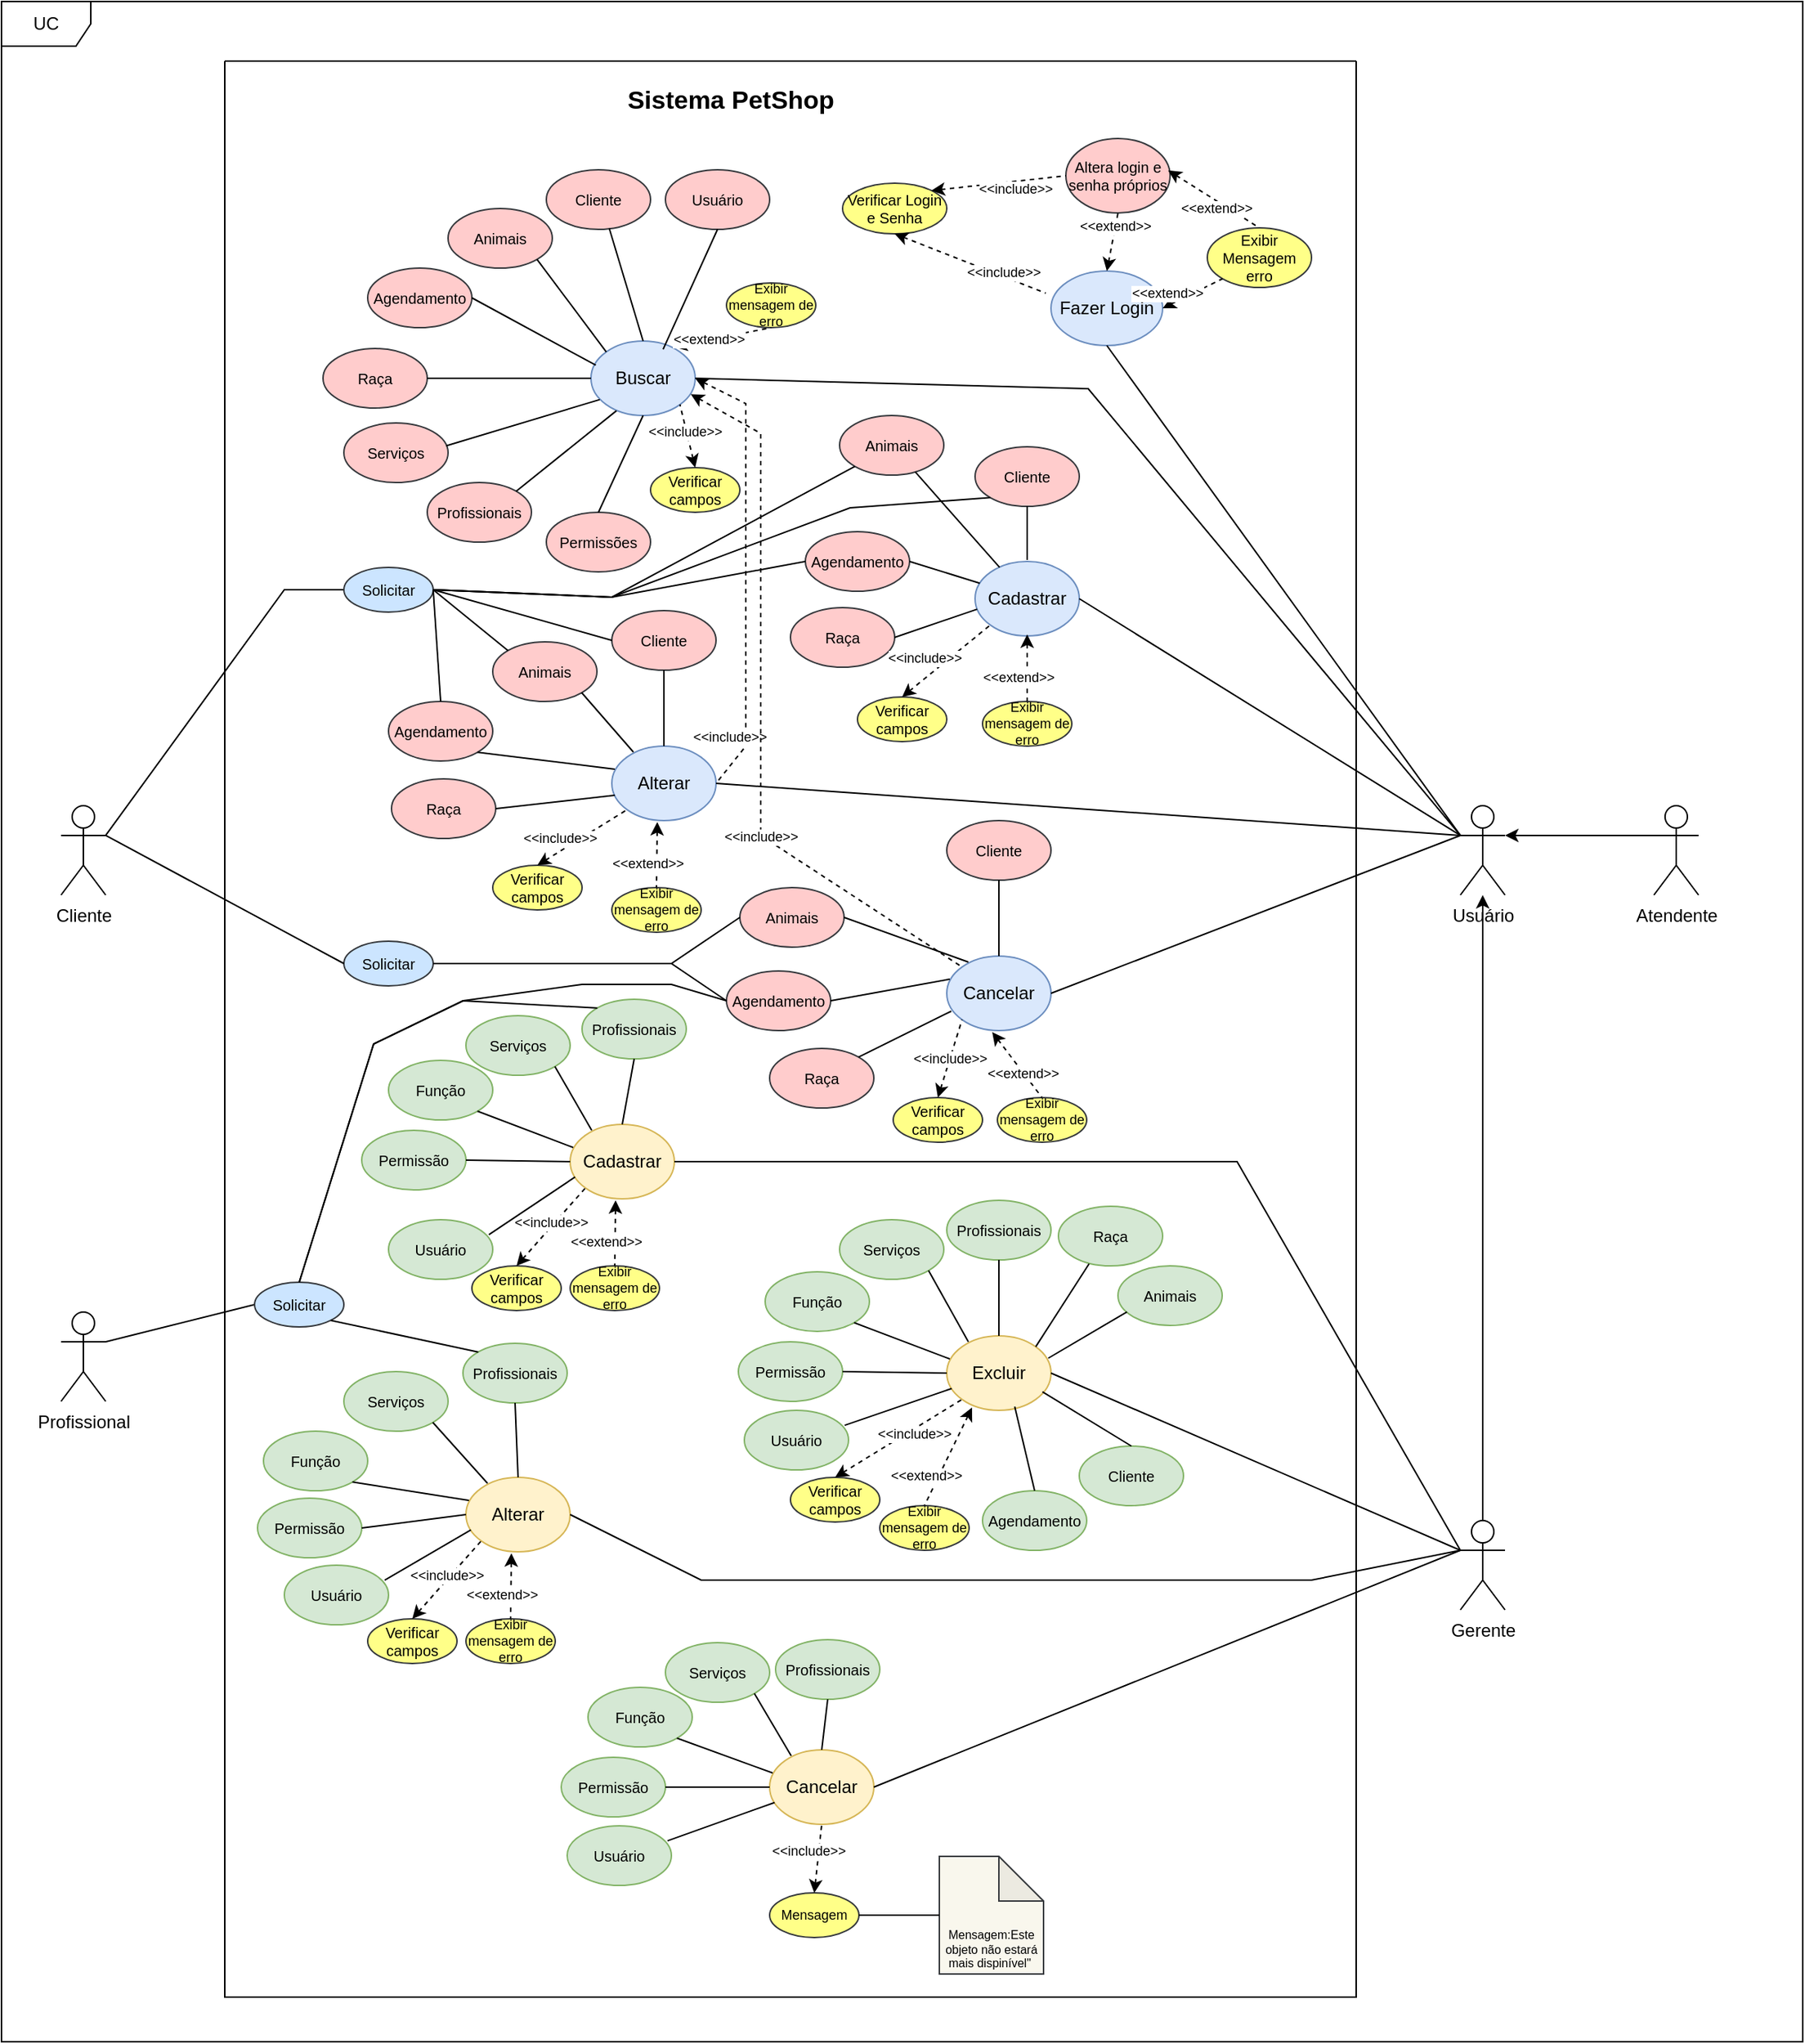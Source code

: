 <mxfile version="21.5.2" type="github">
  <diagram name="Página-1" id="CuC7r4pOjjRUlQ-lIhmT">
    <mxGraphModel dx="1170" dy="1815" grid="1" gridSize="10" guides="1" tooltips="1" connect="1" arrows="1" fold="1" page="1" pageScale="1" pageWidth="827" pageHeight="1169" math="0" shadow="0">
      <root>
        <mxCell id="0" />
        <mxCell id="1" parent="0" />
        <mxCell id="xpIY_kr8TVjr19vdwqUo-1" value="" style="swimlane;startSize=0;verticalAlign=top;" parent="1" vertex="1">
          <mxGeometry x="220" y="-170" width="760" height="1300" as="geometry" />
        </mxCell>
        <mxCell id="xpIY_kr8TVjr19vdwqUo-4" value="&lt;font style=&quot;vertical-align: inherit; font-size: 10px;&quot;&gt;&lt;font style=&quot;vertical-align: inherit; font-size: 10px;&quot;&gt;&lt;font style=&quot;vertical-align: inherit; font-size: 10px;&quot;&gt;&lt;font style=&quot;vertical-align: inherit; font-size: 10px;&quot;&gt;Altera login e senha próprios&lt;/font&gt;&lt;/font&gt;&lt;/font&gt;&lt;/font&gt;" style="ellipse;whiteSpace=wrap;html=1;fontSize=10;fillColor=#ffcccc;strokeColor=#36393d;" parent="xpIY_kr8TVjr19vdwqUo-1" vertex="1">
          <mxGeometry x="565" y="52" width="70" height="50" as="geometry" />
        </mxCell>
        <mxCell id="xpIY_kr8TVjr19vdwqUo-8" value="&lt;font style=&quot;vertical-align: inherit; font-size: 10px;&quot;&gt;&lt;font style=&quot;vertical-align: inherit; font-size: 10px;&quot;&gt;&lt;font style=&quot;vertical-align: inherit; font-size: 10px;&quot;&gt;&lt;font style=&quot;vertical-align: inherit; font-size: 10px;&quot;&gt;Verificar Login e Senha&lt;/font&gt;&lt;/font&gt;&lt;/font&gt;&lt;/font&gt;" style="ellipse;whiteSpace=wrap;html=1;fontSize=10;fillColor=#ffff88;strokeColor=#36393d;" parent="xpIY_kr8TVjr19vdwqUo-1" vertex="1">
          <mxGeometry x="415" y="82" width="70" height="34" as="geometry" />
        </mxCell>
        <mxCell id="xpIY_kr8TVjr19vdwqUo-9" value="&lt;font style=&quot;vertical-align: inherit;&quot;&gt;&lt;font style=&quot;vertical-align: inherit;&quot;&gt;Exibir Mensagem erro&lt;/font&gt;&lt;/font&gt;" style="ellipse;whiteSpace=wrap;html=1;fontSize=10;fillColor=#ffff88;strokeColor=#36393d;" parent="xpIY_kr8TVjr19vdwqUo-1" vertex="1">
          <mxGeometry x="660" y="112" width="70" height="40" as="geometry" />
        </mxCell>
        <mxCell id="xpIY_kr8TVjr19vdwqUo-17" value="" style="endArrow=none;dashed=1;html=1;rounded=0;startArrow=classic;startFill=1;exitX=1;exitY=0;exitDx=0;exitDy=0;entryX=0;entryY=0.5;entryDx=0;entryDy=0;" parent="xpIY_kr8TVjr19vdwqUo-1" source="xpIY_kr8TVjr19vdwqUo-8" target="xpIY_kr8TVjr19vdwqUo-4" edge="1">
          <mxGeometry width="50" height="50" relative="1" as="geometry">
            <mxPoint x="470" y="162" as="sourcePoint" />
            <mxPoint x="552" y="177" as="targetPoint" />
          </mxGeometry>
        </mxCell>
        <mxCell id="xpIY_kr8TVjr19vdwqUo-18" value="&lt;font style=&quot;vertical-align: inherit; font-size: 9px;&quot;&gt;&lt;font style=&quot;vertical-align: inherit; font-size: 9px;&quot;&gt;&lt;font style=&quot;vertical-align: inherit; font-size: 9px;&quot;&gt;&lt;font style=&quot;vertical-align: inherit; font-size: 9px;&quot;&gt;&amp;lt;&amp;lt;include&amp;gt;&amp;gt;&lt;/font&gt;&lt;/font&gt;&lt;/font&gt;&lt;/font&gt;" style="edgeLabel;html=1;align=center;verticalAlign=middle;resizable=0;points=[];fontSize=9;" parent="xpIY_kr8TVjr19vdwqUo-17" vertex="1" connectable="0">
          <mxGeometry x="0.556" y="1" relative="1" as="geometry">
            <mxPoint x="-14" y="8" as="offset" />
          </mxGeometry>
        </mxCell>
        <mxCell id="xpIY_kr8TVjr19vdwqUo-19" value="" style="endArrow=none;dashed=1;html=1;rounded=0;startArrow=classic;startFill=1;exitX=0.982;exitY=0.429;exitDx=0;exitDy=0;exitPerimeter=0;entryX=0.5;entryY=0;entryDx=0;entryDy=0;" parent="xpIY_kr8TVjr19vdwqUo-1" source="xpIY_kr8TVjr19vdwqUo-4" target="xpIY_kr8TVjr19vdwqUo-9" edge="1">
          <mxGeometry width="50" height="50" relative="1" as="geometry">
            <mxPoint x="590" y="162" as="sourcePoint" />
            <mxPoint x="695" y="102" as="targetPoint" />
          </mxGeometry>
        </mxCell>
        <mxCell id="xpIY_kr8TVjr19vdwqUo-20" value="&lt;font style=&quot;vertical-align: inherit; font-size: 9px;&quot;&gt;&lt;font style=&quot;vertical-align: inherit; font-size: 9px;&quot;&gt;&amp;lt;&amp;lt;extend&amp;gt;&amp;gt;&lt;/font&gt;&lt;/font&gt;" style="edgeLabel;html=1;align=center;verticalAlign=middle;resizable=0;points=[];fontSize=9;" parent="xpIY_kr8TVjr19vdwqUo-19" vertex="1" connectable="0">
          <mxGeometry x="0.556" y="1" relative="1" as="geometry">
            <mxPoint x="-16" y="-4" as="offset" />
          </mxGeometry>
        </mxCell>
        <mxCell id="xpIY_kr8TVjr19vdwqUo-21" value="&lt;font style=&quot;vertical-align: inherit;&quot;&gt;&lt;font style=&quot;vertical-align: inherit;&quot;&gt;&lt;font style=&quot;vertical-align: inherit;&quot;&gt;&lt;font style=&quot;vertical-align: inherit;&quot;&gt;Buscar&lt;/font&gt;&lt;/font&gt;&lt;/font&gt;&lt;/font&gt;" style="ellipse;whiteSpace=wrap;html=1;fillColor=#dae8fc;strokeColor=#6c8ebf;" parent="xpIY_kr8TVjr19vdwqUo-1" vertex="1">
          <mxGeometry x="246" y="188" width="70" height="50" as="geometry" />
        </mxCell>
        <mxCell id="xpIY_kr8TVjr19vdwqUo-22" value="&lt;font style=&quot;vertical-align: inherit; font-size: 10px;&quot;&gt;&lt;font style=&quot;vertical-align: inherit; font-size: 10px;&quot;&gt;&lt;font style=&quot;vertical-align: inherit; font-size: 10px;&quot;&gt;&lt;font style=&quot;vertical-align: inherit; font-size: 10px;&quot;&gt;&lt;font style=&quot;vertical-align: inherit;&quot;&gt;&lt;font style=&quot;vertical-align: inherit;&quot;&gt;&lt;font style=&quot;vertical-align: inherit;&quot;&gt;&lt;font style=&quot;vertical-align: inherit;&quot;&gt;Animais&lt;/font&gt;&lt;/font&gt;&lt;/font&gt;&lt;/font&gt;&lt;/font&gt;&lt;/font&gt;&lt;/font&gt;&lt;/font&gt;" style="ellipse;whiteSpace=wrap;html=1;fontSize=10;fillColor=#ffcccc;strokeColor=#36393d;" parent="xpIY_kr8TVjr19vdwqUo-1" vertex="1">
          <mxGeometry x="150" y="99" width="70" height="40" as="geometry" />
        </mxCell>
        <mxCell id="xpIY_kr8TVjr19vdwqUo-24" value="&lt;font style=&quot;vertical-align: inherit; font-size: 10px;&quot;&gt;&lt;font style=&quot;vertical-align: inherit; font-size: 10px;&quot;&gt;&lt;font style=&quot;vertical-align: inherit; font-size: 10px;&quot;&gt;&lt;font style=&quot;vertical-align: inherit; font-size: 10px;&quot;&gt;&lt;font style=&quot;vertical-align: inherit;&quot;&gt;&lt;font style=&quot;vertical-align: inherit;&quot;&gt;Cliente&lt;/font&gt;&lt;/font&gt;&lt;/font&gt;&lt;/font&gt;&lt;/font&gt;&lt;/font&gt;" style="ellipse;whiteSpace=wrap;html=1;fontSize=10;fillColor=#ffcccc;strokeColor=#36393d;" parent="xpIY_kr8TVjr19vdwqUo-1" vertex="1">
          <mxGeometry x="216" y="73" width="70" height="40" as="geometry" />
        </mxCell>
        <mxCell id="xpIY_kr8TVjr19vdwqUo-25" value="&lt;font style=&quot;vertical-align: inherit; font-size: 10px;&quot;&gt;&lt;font style=&quot;vertical-align: inherit; font-size: 10px;&quot;&gt;&lt;font style=&quot;vertical-align: inherit; font-size: 10px;&quot;&gt;&lt;font style=&quot;vertical-align: inherit; font-size: 10px;&quot;&gt;&lt;font style=&quot;vertical-align: inherit;&quot;&gt;&lt;font style=&quot;vertical-align: inherit;&quot;&gt;&lt;font style=&quot;vertical-align: inherit;&quot;&gt;&lt;font style=&quot;vertical-align: inherit;&quot;&gt;Agendamento&lt;/font&gt;&lt;/font&gt;&lt;/font&gt;&lt;/font&gt;&lt;/font&gt;&lt;/font&gt;&lt;/font&gt;&lt;/font&gt;" style="ellipse;whiteSpace=wrap;html=1;fontSize=10;fillColor=#ffcccc;strokeColor=#36393d;" parent="xpIY_kr8TVjr19vdwqUo-1" vertex="1">
          <mxGeometry x="96" y="139" width="70" height="40" as="geometry" />
        </mxCell>
        <mxCell id="xpIY_kr8TVjr19vdwqUo-26" value="&lt;font style=&quot;vertical-align: inherit; font-size: 10px;&quot;&gt;&lt;font style=&quot;vertical-align: inherit; font-size: 10px;&quot;&gt;&lt;font style=&quot;vertical-align: inherit; font-size: 10px;&quot;&gt;&lt;font style=&quot;vertical-align: inherit; font-size: 10px;&quot;&gt;&lt;font style=&quot;vertical-align: inherit;&quot;&gt;&lt;font style=&quot;vertical-align: inherit;&quot;&gt;&lt;font style=&quot;vertical-align: inherit;&quot;&gt;&lt;font style=&quot;vertical-align: inherit;&quot;&gt;&lt;font style=&quot;vertical-align: inherit;&quot;&gt;&lt;font style=&quot;vertical-align: inherit;&quot;&gt;Raça&lt;/font&gt;&lt;/font&gt;&lt;/font&gt;&lt;/font&gt;&lt;/font&gt;&lt;/font&gt;&lt;/font&gt;&lt;/font&gt;&lt;/font&gt;&lt;/font&gt;" style="ellipse;whiteSpace=wrap;html=1;fontSize=10;fillColor=#ffcccc;strokeColor=#36393d;" parent="xpIY_kr8TVjr19vdwqUo-1" vertex="1">
          <mxGeometry x="66" y="193" width="70" height="40" as="geometry" />
        </mxCell>
        <mxCell id="xpIY_kr8TVjr19vdwqUo-27" value="&lt;font style=&quot;vertical-align: inherit; font-size: 10px;&quot;&gt;&lt;font style=&quot;vertical-align: inherit; font-size: 10px;&quot;&gt;&lt;font style=&quot;vertical-align: inherit; font-size: 10px;&quot;&gt;&lt;font style=&quot;vertical-align: inherit; font-size: 10px;&quot;&gt;&lt;font style=&quot;vertical-align: inherit;&quot;&gt;&lt;font style=&quot;vertical-align: inherit;&quot;&gt;&lt;font style=&quot;vertical-align: inherit;&quot;&gt;&lt;font style=&quot;vertical-align: inherit;&quot;&gt;&lt;font style=&quot;vertical-align: inherit;&quot;&gt;&lt;font style=&quot;vertical-align: inherit;&quot;&gt;Serviços&lt;/font&gt;&lt;/font&gt;&lt;/font&gt;&lt;/font&gt;&lt;/font&gt;&lt;/font&gt;&lt;/font&gt;&lt;/font&gt;&lt;/font&gt;&lt;/font&gt;" style="ellipse;whiteSpace=wrap;html=1;fontSize=10;fillColor=#ffcccc;strokeColor=#36393d;" parent="xpIY_kr8TVjr19vdwqUo-1" vertex="1">
          <mxGeometry x="80" y="243" width="70" height="40" as="geometry" />
        </mxCell>
        <mxCell id="xpIY_kr8TVjr19vdwqUo-28" value="&lt;font style=&quot;vertical-align: inherit; font-size: 10px;&quot;&gt;&lt;font style=&quot;vertical-align: inherit; font-size: 10px;&quot;&gt;&lt;font style=&quot;vertical-align: inherit; font-size: 10px;&quot;&gt;&lt;font style=&quot;vertical-align: inherit; font-size: 10px;&quot;&gt;&lt;font style=&quot;vertical-align: inherit;&quot;&gt;&lt;font style=&quot;vertical-align: inherit;&quot;&gt;&lt;font style=&quot;vertical-align: inherit;&quot;&gt;&lt;font style=&quot;vertical-align: inherit;&quot;&gt;&lt;font style=&quot;vertical-align: inherit;&quot;&gt;&lt;font style=&quot;vertical-align: inherit;&quot;&gt;&lt;font style=&quot;vertical-align: inherit;&quot;&gt;&lt;font style=&quot;vertical-align: inherit;&quot;&gt;Profissionais&lt;/font&gt;&lt;/font&gt;&lt;/font&gt;&lt;/font&gt;&lt;/font&gt;&lt;/font&gt;&lt;/font&gt;&lt;/font&gt;&lt;/font&gt;&lt;/font&gt;&lt;/font&gt;&lt;/font&gt;" style="ellipse;whiteSpace=wrap;html=1;fontSize=10;fillColor=#ffcccc;strokeColor=#36393d;" parent="xpIY_kr8TVjr19vdwqUo-1" vertex="1">
          <mxGeometry x="136" y="283" width="70" height="40" as="geometry" />
        </mxCell>
        <mxCell id="xpIY_kr8TVjr19vdwqUo-29" value="&lt;font style=&quot;vertical-align: inherit; font-size: 10px;&quot;&gt;&lt;font style=&quot;vertical-align: inherit; font-size: 10px;&quot;&gt;&lt;font style=&quot;vertical-align: inherit; font-size: 10px;&quot;&gt;&lt;font style=&quot;vertical-align: inherit; font-size: 10px;&quot;&gt;&lt;font style=&quot;vertical-align: inherit;&quot;&gt;&lt;font style=&quot;vertical-align: inherit;&quot;&gt;&lt;font style=&quot;vertical-align: inherit;&quot;&gt;&lt;font style=&quot;vertical-align: inherit;&quot;&gt;&lt;font style=&quot;vertical-align: inherit;&quot;&gt;&lt;font style=&quot;vertical-align: inherit;&quot;&gt;&lt;font style=&quot;vertical-align: inherit;&quot;&gt;&lt;font style=&quot;vertical-align: inherit;&quot;&gt;&lt;font style=&quot;vertical-align: inherit;&quot;&gt;&lt;font style=&quot;vertical-align: inherit;&quot;&gt;&lt;font style=&quot;vertical-align: inherit;&quot;&gt;&lt;font style=&quot;vertical-align: inherit;&quot;&gt;Permissões&lt;/font&gt;&lt;/font&gt;&lt;/font&gt;&lt;/font&gt;&lt;/font&gt;&lt;/font&gt;&lt;/font&gt;&lt;/font&gt;&lt;/font&gt;&lt;/font&gt;&lt;/font&gt;&lt;/font&gt;&lt;/font&gt;&lt;/font&gt;&lt;/font&gt;&lt;/font&gt;" style="ellipse;whiteSpace=wrap;html=1;fontSize=10;fillColor=#ffcccc;strokeColor=#36393d;" parent="xpIY_kr8TVjr19vdwqUo-1" vertex="1">
          <mxGeometry x="216" y="303" width="70" height="40" as="geometry" />
        </mxCell>
        <mxCell id="xpIY_kr8TVjr19vdwqUo-30" value="" style="endArrow=none;html=1;rounded=0;entryX=0.604;entryY=0.984;entryDx=0;entryDy=0;entryPerimeter=0;exitX=0.5;exitY=0;exitDx=0;exitDy=0;" parent="xpIY_kr8TVjr19vdwqUo-1" source="xpIY_kr8TVjr19vdwqUo-21" target="xpIY_kr8TVjr19vdwqUo-24" edge="1">
          <mxGeometry width="50" height="50" relative="1" as="geometry">
            <mxPoint x="246" y="193" as="sourcePoint" />
            <mxPoint x="296" y="143" as="targetPoint" />
          </mxGeometry>
        </mxCell>
        <mxCell id="xpIY_kr8TVjr19vdwqUo-31" value="" style="endArrow=none;html=1;rounded=0;entryX=1;entryY=1;entryDx=0;entryDy=0;exitX=0;exitY=0;exitDx=0;exitDy=0;" parent="xpIY_kr8TVjr19vdwqUo-1" source="xpIY_kr8TVjr19vdwqUo-21" target="xpIY_kr8TVjr19vdwqUo-22" edge="1">
          <mxGeometry width="50" height="50" relative="1" as="geometry">
            <mxPoint x="291" y="193" as="sourcePoint" />
            <mxPoint x="268" y="122" as="targetPoint" />
          </mxGeometry>
        </mxCell>
        <mxCell id="xpIY_kr8TVjr19vdwqUo-32" value="" style="endArrow=none;html=1;rounded=0;entryX=1;entryY=0.5;entryDx=0;entryDy=0;exitX=0.046;exitY=0.324;exitDx=0;exitDy=0;exitPerimeter=0;" parent="xpIY_kr8TVjr19vdwqUo-1" source="xpIY_kr8TVjr19vdwqUo-21" target="xpIY_kr8TVjr19vdwqUo-25" edge="1">
          <mxGeometry width="50" height="50" relative="1" as="geometry">
            <mxPoint x="301" y="203" as="sourcePoint" />
            <mxPoint x="278" y="132" as="targetPoint" />
          </mxGeometry>
        </mxCell>
        <mxCell id="xpIY_kr8TVjr19vdwqUo-33" value="" style="endArrow=none;html=1;rounded=0;entryX=1;entryY=0.5;entryDx=0;entryDy=0;exitX=0;exitY=0.5;exitDx=0;exitDy=0;" parent="xpIY_kr8TVjr19vdwqUo-1" source="xpIY_kr8TVjr19vdwqUo-21" target="xpIY_kr8TVjr19vdwqUo-26" edge="1">
          <mxGeometry width="50" height="50" relative="1" as="geometry">
            <mxPoint x="257" y="215" as="sourcePoint" />
            <mxPoint x="176" y="169" as="targetPoint" />
          </mxGeometry>
        </mxCell>
        <mxCell id="xpIY_kr8TVjr19vdwqUo-34" value="" style="endArrow=none;html=1;rounded=0;entryX=0.981;entryY=0.385;entryDx=0;entryDy=0;exitX=0.084;exitY=0.786;exitDx=0;exitDy=0;exitPerimeter=0;entryPerimeter=0;" parent="xpIY_kr8TVjr19vdwqUo-1" source="xpIY_kr8TVjr19vdwqUo-21" target="xpIY_kr8TVjr19vdwqUo-27" edge="1">
          <mxGeometry width="50" height="50" relative="1" as="geometry">
            <mxPoint x="267" y="225" as="sourcePoint" />
            <mxPoint x="186" y="179" as="targetPoint" />
          </mxGeometry>
        </mxCell>
        <mxCell id="xpIY_kr8TVjr19vdwqUo-35" value="" style="endArrow=none;html=1;rounded=0;entryX=1;entryY=0;entryDx=0;entryDy=0;exitX=0.244;exitY=0.936;exitDx=0;exitDy=0;exitPerimeter=0;" parent="xpIY_kr8TVjr19vdwqUo-1" source="xpIY_kr8TVjr19vdwqUo-21" target="xpIY_kr8TVjr19vdwqUo-28" edge="1">
          <mxGeometry width="50" height="50" relative="1" as="geometry">
            <mxPoint x="277" y="235" as="sourcePoint" />
            <mxPoint x="196" y="189" as="targetPoint" />
          </mxGeometry>
        </mxCell>
        <mxCell id="xpIY_kr8TVjr19vdwqUo-36" value="" style="endArrow=none;html=1;rounded=0;entryX=0.5;entryY=0;entryDx=0;entryDy=0;exitX=0.5;exitY=1;exitDx=0;exitDy=0;" parent="xpIY_kr8TVjr19vdwqUo-1" source="xpIY_kr8TVjr19vdwqUo-21" target="xpIY_kr8TVjr19vdwqUo-29" edge="1">
          <mxGeometry width="50" height="50" relative="1" as="geometry">
            <mxPoint x="287" y="245" as="sourcePoint" />
            <mxPoint x="206" y="199" as="targetPoint" />
          </mxGeometry>
        </mxCell>
        <mxCell id="xpIY_kr8TVjr19vdwqUo-37" value="&lt;font style=&quot;vertical-align: inherit; font-size: 10px;&quot;&gt;&lt;font style=&quot;vertical-align: inherit; font-size: 10px;&quot;&gt;&lt;font style=&quot;vertical-align: inherit; font-size: 10px;&quot;&gt;&lt;font style=&quot;vertical-align: inherit; font-size: 10px;&quot;&gt;&lt;font style=&quot;vertical-align: inherit;&quot;&gt;&lt;font style=&quot;vertical-align: inherit;&quot;&gt;&lt;font style=&quot;vertical-align: inherit;&quot;&gt;&lt;font style=&quot;vertical-align: inherit;&quot;&gt;&lt;font style=&quot;vertical-align: inherit;&quot;&gt;&lt;font style=&quot;vertical-align: inherit;&quot;&gt;&lt;font style=&quot;vertical-align: inherit;&quot;&gt;&lt;font style=&quot;vertical-align: inherit;&quot;&gt;&lt;font style=&quot;vertical-align: inherit;&quot;&gt;&lt;font style=&quot;vertical-align: inherit;&quot;&gt;&lt;font style=&quot;vertical-align: inherit;&quot;&gt;&lt;font style=&quot;vertical-align: inherit;&quot;&gt;&lt;font style=&quot;vertical-align: inherit;&quot;&gt;&lt;font style=&quot;vertical-align: inherit;&quot;&gt;Verificar campos&lt;/font&gt;&lt;/font&gt;&lt;/font&gt;&lt;/font&gt;&lt;/font&gt;&lt;/font&gt;&lt;/font&gt;&lt;/font&gt;&lt;/font&gt;&lt;/font&gt;&lt;/font&gt;&lt;/font&gt;&lt;/font&gt;&lt;/font&gt;&lt;/font&gt;&lt;/font&gt;&lt;/font&gt;&lt;/font&gt;" style="ellipse;whiteSpace=wrap;html=1;fontSize=10;fillColor=#ffff88;strokeColor=#36393d;" parent="xpIY_kr8TVjr19vdwqUo-1" vertex="1">
          <mxGeometry x="286" y="273" width="60" height="30" as="geometry" />
        </mxCell>
        <mxCell id="xpIY_kr8TVjr19vdwqUo-39" value="&lt;font style=&quot;vertical-align: inherit; font-size: 9px;&quot;&gt;&lt;font style=&quot;vertical-align: inherit; font-size: 9px;&quot;&gt;&lt;font style=&quot;vertical-align: inherit; font-size: 9px;&quot;&gt;&lt;font style=&quot;vertical-align: inherit; font-size: 9px;&quot;&gt;&lt;font style=&quot;vertical-align: inherit; font-size: 9px;&quot;&gt;&lt;font style=&quot;vertical-align: inherit; font-size: 9px;&quot;&gt;&lt;font style=&quot;vertical-align: inherit; font-size: 9px;&quot;&gt;&lt;font style=&quot;vertical-align: inherit; font-size: 9px;&quot;&gt;&lt;font style=&quot;vertical-align: inherit; font-size: 9px;&quot;&gt;&lt;font style=&quot;vertical-align: inherit; font-size: 9px;&quot;&gt;&lt;font style=&quot;vertical-align: inherit; font-size: 9px;&quot;&gt;&lt;font style=&quot;vertical-align: inherit; font-size: 9px;&quot;&gt;&lt;font style=&quot;vertical-align: inherit; font-size: 9px;&quot;&gt;&lt;font style=&quot;vertical-align: inherit; font-size: 9px;&quot;&gt;&lt;font style=&quot;vertical-align: inherit; font-size: 9px;&quot;&gt;&lt;font style=&quot;vertical-align: inherit; font-size: 9px;&quot;&gt;&lt;font style=&quot;vertical-align: inherit; font-size: 9px;&quot;&gt;&lt;font style=&quot;vertical-align: inherit; font-size: 9px;&quot;&gt;&lt;font style=&quot;vertical-align: inherit; font-size: 9px;&quot;&gt;&lt;font style=&quot;vertical-align: inherit; font-size: 9px;&quot;&gt;Exibir mensagem de erro&lt;/font&gt;&lt;/font&gt;&lt;/font&gt;&lt;/font&gt;&lt;/font&gt;&lt;/font&gt;&lt;/font&gt;&lt;/font&gt;&lt;/font&gt;&lt;/font&gt;&lt;/font&gt;&lt;/font&gt;&lt;/font&gt;&lt;/font&gt;&lt;/font&gt;&lt;/font&gt;&lt;/font&gt;&lt;/font&gt;&lt;/font&gt;&lt;/font&gt;" style="ellipse;whiteSpace=wrap;html=1;fontSize=9;fillColor=#ffff88;strokeColor=#36393d;" parent="xpIY_kr8TVjr19vdwqUo-1" vertex="1">
          <mxGeometry x="337" y="149" width="60" height="30" as="geometry" />
        </mxCell>
        <mxCell id="xpIY_kr8TVjr19vdwqUo-7" value="&lt;font style=&quot;vertical-align: inherit;&quot;&gt;&lt;font style=&quot;vertical-align: inherit;&quot;&gt;Fazer Login&lt;/font&gt;&lt;/font&gt;" style="ellipse;whiteSpace=wrap;html=1;fillColor=#dae8fc;strokeColor=#6c8ebf;" parent="xpIY_kr8TVjr19vdwqUo-1" vertex="1">
          <mxGeometry x="555" y="141" width="75" height="50" as="geometry" />
        </mxCell>
        <mxCell id="xpIY_kr8TVjr19vdwqUo-10" value="" style="endArrow=none;dashed=1;html=1;rounded=0;startArrow=classic;startFill=1;exitX=0.5;exitY=0;exitDx=0;exitDy=0;entryX=0.5;entryY=1;entryDx=0;entryDy=0;" parent="xpIY_kr8TVjr19vdwqUo-1" source="xpIY_kr8TVjr19vdwqUo-7" target="xpIY_kr8TVjr19vdwqUo-4" edge="1">
          <mxGeometry width="50" height="50" relative="1" as="geometry">
            <mxPoint x="505" y="156" as="sourcePoint" />
            <mxPoint x="550" y="106" as="targetPoint" />
          </mxGeometry>
        </mxCell>
        <mxCell id="xpIY_kr8TVjr19vdwqUo-12" value="&lt;font style=&quot;vertical-align: inherit; font-size: 9px;&quot;&gt;&lt;font style=&quot;vertical-align: inherit; font-size: 9px;&quot;&gt;&amp;lt;&amp;lt;extend&amp;gt;&amp;gt;&lt;/font&gt;&lt;/font&gt;" style="edgeLabel;html=1;align=center;verticalAlign=middle;resizable=0;points=[];fontSize=9;" parent="xpIY_kr8TVjr19vdwqUo-10" vertex="1" connectable="0">
          <mxGeometry x="0.556" y="1" relative="1" as="geometry">
            <mxPoint as="offset" />
          </mxGeometry>
        </mxCell>
        <mxCell id="xpIY_kr8TVjr19vdwqUo-13" value="" style="endArrow=none;dashed=1;html=1;rounded=0;startArrow=classic;startFill=1;exitX=0.5;exitY=1;exitDx=0;exitDy=0;entryX=-0.047;entryY=0.297;entryDx=0;entryDy=0;entryPerimeter=0;" parent="xpIY_kr8TVjr19vdwqUo-1" source="xpIY_kr8TVjr19vdwqUo-8" target="xpIY_kr8TVjr19vdwqUo-7" edge="1">
          <mxGeometry width="50" height="50" relative="1" as="geometry">
            <mxPoint x="560" y="142" as="sourcePoint" />
            <mxPoint x="560" y="106" as="targetPoint" />
          </mxGeometry>
        </mxCell>
        <mxCell id="xpIY_kr8TVjr19vdwqUo-14" value="&lt;font style=&quot;vertical-align: inherit; font-size: 9px;&quot;&gt;&lt;font style=&quot;vertical-align: inherit; font-size: 9px;&quot;&gt;&lt;font style=&quot;vertical-align: inherit; font-size: 9px;&quot;&gt;&lt;font style=&quot;vertical-align: inherit; font-size: 9px;&quot;&gt;&amp;lt;&amp;lt;include&amp;gt;&amp;gt;&lt;/font&gt;&lt;/font&gt;&lt;/font&gt;&lt;/font&gt;" style="edgeLabel;html=1;align=center;verticalAlign=middle;resizable=0;points=[];fontSize=9;" parent="xpIY_kr8TVjr19vdwqUo-13" vertex="1" connectable="0">
          <mxGeometry x="0.556" y="1" relative="1" as="geometry">
            <mxPoint x="-7" y="-4" as="offset" />
          </mxGeometry>
        </mxCell>
        <mxCell id="xpIY_kr8TVjr19vdwqUo-15" value="" style="endArrow=none;dashed=1;html=1;rounded=0;startArrow=classic;startFill=1;exitX=1;exitY=0.5;exitDx=0;exitDy=0;entryX=0;entryY=1;entryDx=0;entryDy=0;" parent="xpIY_kr8TVjr19vdwqUo-1" source="xpIY_kr8TVjr19vdwqUo-7" target="xpIY_kr8TVjr19vdwqUo-9" edge="1">
          <mxGeometry width="50" height="50" relative="1" as="geometry">
            <mxPoint x="560" y="142" as="sourcePoint" />
            <mxPoint x="720" y="136" as="targetPoint" />
          </mxGeometry>
        </mxCell>
        <mxCell id="xpIY_kr8TVjr19vdwqUo-16" value="&lt;font style=&quot;vertical-align: inherit; font-size: 9px;&quot;&gt;&lt;font style=&quot;vertical-align: inherit; font-size: 9px;&quot;&gt;&amp;lt;&amp;lt;extend&amp;gt;&amp;gt;&lt;/font&gt;&lt;/font&gt;" style="edgeLabel;html=1;align=center;verticalAlign=middle;resizable=0;points=[];fontSize=9;" parent="xpIY_kr8TVjr19vdwqUo-15" vertex="1" connectable="0">
          <mxGeometry x="0.556" y="1" relative="1" as="geometry">
            <mxPoint x="-28" y="6" as="offset" />
          </mxGeometry>
        </mxCell>
        <mxCell id="xpIY_kr8TVjr19vdwqUo-40" value="" style="endArrow=none;dashed=1;html=1;rounded=0;startArrow=classic;startFill=1;exitX=0.5;exitY=0;exitDx=0;exitDy=0;entryX=1;entryY=1;entryDx=0;entryDy=0;" parent="xpIY_kr8TVjr19vdwqUo-1" source="xpIY_kr8TVjr19vdwqUo-37" target="xpIY_kr8TVjr19vdwqUo-21" edge="1">
          <mxGeometry width="50" height="50" relative="1" as="geometry">
            <mxPoint x="411" y="97" as="sourcePoint" />
            <mxPoint x="513" y="148" as="targetPoint" />
          </mxGeometry>
        </mxCell>
        <mxCell id="xpIY_kr8TVjr19vdwqUo-41" value="&lt;font style=&quot;vertical-align: inherit; font-size: 9px;&quot;&gt;&lt;font style=&quot;vertical-align: inherit; font-size: 9px;&quot;&gt;&lt;font style=&quot;vertical-align: inherit; font-size: 9px;&quot;&gt;&lt;font style=&quot;vertical-align: inherit; font-size: 9px;&quot;&gt;&amp;lt;&amp;lt;include&amp;gt;&amp;gt;&lt;/font&gt;&lt;/font&gt;&lt;/font&gt;&lt;/font&gt;" style="edgeLabel;html=1;align=center;verticalAlign=middle;resizable=0;points=[];fontSize=9;" parent="xpIY_kr8TVjr19vdwqUo-40" vertex="1" connectable="0">
          <mxGeometry x="0.556" y="1" relative="1" as="geometry">
            <mxPoint x="2" y="9" as="offset" />
          </mxGeometry>
        </mxCell>
        <mxCell id="xpIY_kr8TVjr19vdwqUo-42" value="" style="endArrow=none;dashed=1;html=1;rounded=0;startArrow=classic;startFill=1;exitX=0.795;exitY=0.08;exitDx=0;exitDy=0;entryX=0.5;entryY=1;entryDx=0;entryDy=0;exitPerimeter=0;" parent="xpIY_kr8TVjr19vdwqUo-1" source="xpIY_kr8TVjr19vdwqUo-21" target="xpIY_kr8TVjr19vdwqUo-39" edge="1">
          <mxGeometry width="50" height="50" relative="1" as="geometry">
            <mxPoint x="586" y="158" as="sourcePoint" />
            <mxPoint x="681" y="117" as="targetPoint" />
          </mxGeometry>
        </mxCell>
        <mxCell id="xpIY_kr8TVjr19vdwqUo-43" value="&lt;font style=&quot;vertical-align: inherit; font-size: 9px;&quot;&gt;&lt;font style=&quot;vertical-align: inherit; font-size: 9px;&quot;&gt;&amp;lt;&amp;lt;extend&amp;gt;&amp;gt;&lt;/font&gt;&lt;/font&gt;" style="edgeLabel;html=1;align=center;verticalAlign=middle;resizable=0;points=[];fontSize=9;" parent="xpIY_kr8TVjr19vdwqUo-42" vertex="1" connectable="0">
          <mxGeometry x="0.556" y="1" relative="1" as="geometry">
            <mxPoint x="-28" y="6" as="offset" />
          </mxGeometry>
        </mxCell>
        <mxCell id="xpIY_kr8TVjr19vdwqUo-46" value="&lt;font style=&quot;vertical-align: inherit;&quot;&gt;&lt;font style=&quot;vertical-align: inherit;&quot;&gt;&lt;font style=&quot;vertical-align: inherit;&quot;&gt;&lt;font style=&quot;vertical-align: inherit;&quot;&gt;Cadastrar&lt;/font&gt;&lt;/font&gt;&lt;/font&gt;&lt;/font&gt;" style="ellipse;whiteSpace=wrap;html=1;fillColor=#dae8fc;strokeColor=#6c8ebf;" parent="xpIY_kr8TVjr19vdwqUo-1" vertex="1">
          <mxGeometry x="504" y="336" width="70" height="50" as="geometry" />
        </mxCell>
        <mxCell id="xpIY_kr8TVjr19vdwqUo-47" value="&lt;font style=&quot;vertical-align: inherit; font-size: 10px;&quot;&gt;&lt;font style=&quot;vertical-align: inherit; font-size: 10px;&quot;&gt;&lt;font style=&quot;vertical-align: inherit; font-size: 10px;&quot;&gt;&lt;font style=&quot;vertical-align: inherit; font-size: 10px;&quot;&gt;&lt;font style=&quot;vertical-align: inherit;&quot;&gt;&lt;font style=&quot;vertical-align: inherit;&quot;&gt;Cliente&lt;/font&gt;&lt;/font&gt;&lt;/font&gt;&lt;/font&gt;&lt;/font&gt;&lt;/font&gt;" style="ellipse;whiteSpace=wrap;html=1;fontSize=10;fillColor=#ffcccc;strokeColor=#36393d;" parent="xpIY_kr8TVjr19vdwqUo-1" vertex="1">
          <mxGeometry x="504" y="259" width="70" height="40" as="geometry" />
        </mxCell>
        <mxCell id="xpIY_kr8TVjr19vdwqUo-48" value="&lt;font style=&quot;vertical-align: inherit; font-size: 10px;&quot;&gt;&lt;font style=&quot;vertical-align: inherit; font-size: 10px;&quot;&gt;&lt;font style=&quot;vertical-align: inherit; font-size: 10px;&quot;&gt;&lt;font style=&quot;vertical-align: inherit; font-size: 10px;&quot;&gt;&lt;font style=&quot;vertical-align: inherit;&quot;&gt;&lt;font style=&quot;vertical-align: inherit;&quot;&gt;&lt;font style=&quot;vertical-align: inherit;&quot;&gt;&lt;font style=&quot;vertical-align: inherit;&quot;&gt;Animais&lt;/font&gt;&lt;/font&gt;&lt;/font&gt;&lt;/font&gt;&lt;/font&gt;&lt;/font&gt;&lt;/font&gt;&lt;/font&gt;" style="ellipse;whiteSpace=wrap;html=1;fontSize=10;fillColor=#ffcccc;strokeColor=#36393d;" parent="xpIY_kr8TVjr19vdwqUo-1" vertex="1">
          <mxGeometry x="413" y="238" width="70" height="40" as="geometry" />
        </mxCell>
        <mxCell id="xpIY_kr8TVjr19vdwqUo-49" value="&lt;font style=&quot;vertical-align: inherit; font-size: 10px;&quot;&gt;&lt;font style=&quot;vertical-align: inherit; font-size: 10px;&quot;&gt;&lt;font style=&quot;vertical-align: inherit; font-size: 10px;&quot;&gt;&lt;font style=&quot;vertical-align: inherit; font-size: 10px;&quot;&gt;&lt;font style=&quot;vertical-align: inherit;&quot;&gt;&lt;font style=&quot;vertical-align: inherit;&quot;&gt;&lt;font style=&quot;vertical-align: inherit;&quot;&gt;&lt;font style=&quot;vertical-align: inherit;&quot;&gt;Agendamento&lt;/font&gt;&lt;/font&gt;&lt;/font&gt;&lt;/font&gt;&lt;/font&gt;&lt;/font&gt;&lt;/font&gt;&lt;/font&gt;" style="ellipse;whiteSpace=wrap;html=1;fontSize=10;fillColor=#ffcccc;strokeColor=#36393d;" parent="xpIY_kr8TVjr19vdwqUo-1" vertex="1">
          <mxGeometry x="390" y="316" width="70" height="40" as="geometry" />
        </mxCell>
        <mxCell id="xpIY_kr8TVjr19vdwqUo-50" value="&lt;font style=&quot;vertical-align: inherit; font-size: 10px;&quot;&gt;&lt;font style=&quot;vertical-align: inherit; font-size: 10px;&quot;&gt;&lt;font style=&quot;vertical-align: inherit; font-size: 10px;&quot;&gt;&lt;font style=&quot;vertical-align: inherit; font-size: 10px;&quot;&gt;&lt;font style=&quot;vertical-align: inherit;&quot;&gt;&lt;font style=&quot;vertical-align: inherit;&quot;&gt;&lt;font style=&quot;vertical-align: inherit;&quot;&gt;&lt;font style=&quot;vertical-align: inherit;&quot;&gt;&lt;font style=&quot;vertical-align: inherit;&quot;&gt;&lt;font style=&quot;vertical-align: inherit;&quot;&gt;Raça&lt;/font&gt;&lt;/font&gt;&lt;/font&gt;&lt;/font&gt;&lt;/font&gt;&lt;/font&gt;&lt;/font&gt;&lt;/font&gt;&lt;/font&gt;&lt;/font&gt;" style="ellipse;whiteSpace=wrap;html=1;fontSize=10;fillColor=#ffcccc;strokeColor=#36393d;" parent="xpIY_kr8TVjr19vdwqUo-1" vertex="1">
          <mxGeometry x="380" y="367" width="70" height="40" as="geometry" />
        </mxCell>
        <mxCell id="xpIY_kr8TVjr19vdwqUo-51" value="&lt;font style=&quot;vertical-align: inherit; font-size: 10px;&quot;&gt;&lt;font style=&quot;vertical-align: inherit; font-size: 10px;&quot;&gt;&lt;font style=&quot;vertical-align: inherit; font-size: 10px;&quot;&gt;&lt;font style=&quot;vertical-align: inherit; font-size: 10px;&quot;&gt;&lt;font style=&quot;vertical-align: inherit;&quot;&gt;&lt;font style=&quot;vertical-align: inherit;&quot;&gt;&lt;font style=&quot;vertical-align: inherit;&quot;&gt;&lt;font style=&quot;vertical-align: inherit;&quot;&gt;&lt;font style=&quot;vertical-align: inherit;&quot;&gt;&lt;font style=&quot;vertical-align: inherit;&quot;&gt;&lt;font style=&quot;vertical-align: inherit;&quot;&gt;&lt;font style=&quot;vertical-align: inherit;&quot;&gt;&lt;font style=&quot;vertical-align: inherit;&quot;&gt;&lt;font style=&quot;vertical-align: inherit;&quot;&gt;&lt;font style=&quot;vertical-align: inherit;&quot;&gt;&lt;font style=&quot;vertical-align: inherit;&quot;&gt;&lt;font style=&quot;vertical-align: inherit;&quot;&gt;&lt;font style=&quot;vertical-align: inherit;&quot;&gt;Verificar campos&lt;/font&gt;&lt;/font&gt;&lt;/font&gt;&lt;/font&gt;&lt;/font&gt;&lt;/font&gt;&lt;/font&gt;&lt;/font&gt;&lt;/font&gt;&lt;/font&gt;&lt;/font&gt;&lt;/font&gt;&lt;/font&gt;&lt;/font&gt;&lt;/font&gt;&lt;/font&gt;&lt;/font&gt;&lt;/font&gt;" style="ellipse;whiteSpace=wrap;html=1;fontSize=10;fillColor=#ffff88;strokeColor=#36393d;" parent="xpIY_kr8TVjr19vdwqUo-1" vertex="1">
          <mxGeometry x="425" y="427" width="60" height="30" as="geometry" />
        </mxCell>
        <mxCell id="xpIY_kr8TVjr19vdwqUo-52" value="" style="endArrow=none;dashed=1;html=1;rounded=0;startArrow=classic;startFill=1;exitX=0.5;exitY=0;exitDx=0;exitDy=0;entryX=0;entryY=1;entryDx=0;entryDy=0;" parent="xpIY_kr8TVjr19vdwqUo-1" source="xpIY_kr8TVjr19vdwqUo-51" target="xpIY_kr8TVjr19vdwqUo-46" edge="1">
          <mxGeometry width="50" height="50" relative="1" as="geometry">
            <mxPoint x="544" y="221" as="sourcePoint" />
            <mxPoint x="539" y="385" as="targetPoint" />
          </mxGeometry>
        </mxCell>
        <mxCell id="xpIY_kr8TVjr19vdwqUo-53" value="&lt;font style=&quot;vertical-align: inherit; font-size: 9px;&quot;&gt;&lt;font style=&quot;vertical-align: inherit; font-size: 9px;&quot;&gt;&lt;font style=&quot;vertical-align: inherit; font-size: 9px;&quot;&gt;&lt;font style=&quot;vertical-align: inherit; font-size: 9px;&quot;&gt;&amp;lt;&amp;lt;include&amp;gt;&amp;gt;&lt;/font&gt;&lt;/font&gt;&lt;/font&gt;&lt;/font&gt;" style="edgeLabel;html=1;align=center;verticalAlign=middle;resizable=0;points=[];fontSize=9;" parent="xpIY_kr8TVjr19vdwqUo-52" vertex="1" connectable="0">
          <mxGeometry x="0.556" y="1" relative="1" as="geometry">
            <mxPoint x="-31" y="12" as="offset" />
          </mxGeometry>
        </mxCell>
        <mxCell id="xpIY_kr8TVjr19vdwqUo-54" value="&lt;font style=&quot;vertical-align: inherit; font-size: 9px;&quot;&gt;&lt;font style=&quot;vertical-align: inherit; font-size: 9px;&quot;&gt;&lt;font style=&quot;vertical-align: inherit; font-size: 9px;&quot;&gt;&lt;font style=&quot;vertical-align: inherit; font-size: 9px;&quot;&gt;&lt;font style=&quot;vertical-align: inherit; font-size: 9px;&quot;&gt;&lt;font style=&quot;vertical-align: inherit; font-size: 9px;&quot;&gt;&lt;font style=&quot;vertical-align: inherit; font-size: 9px;&quot;&gt;&lt;font style=&quot;vertical-align: inherit; font-size: 9px;&quot;&gt;&lt;font style=&quot;vertical-align: inherit; font-size: 9px;&quot;&gt;&lt;font style=&quot;vertical-align: inherit; font-size: 9px;&quot;&gt;&lt;font style=&quot;vertical-align: inherit; font-size: 9px;&quot;&gt;&lt;font style=&quot;vertical-align: inherit; font-size: 9px;&quot;&gt;&lt;font style=&quot;vertical-align: inherit; font-size: 9px;&quot;&gt;&lt;font style=&quot;vertical-align: inherit; font-size: 9px;&quot;&gt;&lt;font style=&quot;vertical-align: inherit; font-size: 9px;&quot;&gt;&lt;font style=&quot;vertical-align: inherit; font-size: 9px;&quot;&gt;&lt;font style=&quot;vertical-align: inherit; font-size: 9px;&quot;&gt;&lt;font style=&quot;vertical-align: inherit; font-size: 9px;&quot;&gt;&lt;font style=&quot;vertical-align: inherit; font-size: 9px;&quot;&gt;&lt;font style=&quot;vertical-align: inherit; font-size: 9px;&quot;&gt;Exibir mensagem de erro&lt;/font&gt;&lt;/font&gt;&lt;/font&gt;&lt;/font&gt;&lt;/font&gt;&lt;/font&gt;&lt;/font&gt;&lt;/font&gt;&lt;/font&gt;&lt;/font&gt;&lt;/font&gt;&lt;/font&gt;&lt;/font&gt;&lt;/font&gt;&lt;/font&gt;&lt;/font&gt;&lt;/font&gt;&lt;/font&gt;&lt;/font&gt;&lt;/font&gt;" style="ellipse;whiteSpace=wrap;html=1;fontSize=9;fillColor=#ffff88;strokeColor=#36393d;" parent="xpIY_kr8TVjr19vdwqUo-1" vertex="1">
          <mxGeometry x="509" y="430" width="60" height="30" as="geometry" />
        </mxCell>
        <mxCell id="xpIY_kr8TVjr19vdwqUo-55" value="" style="endArrow=none;dashed=1;html=1;rounded=0;startArrow=classic;startFill=1;exitX=0.5;exitY=1;exitDx=0;exitDy=0;entryX=0.5;entryY=0;entryDx=0;entryDy=0;" parent="xpIY_kr8TVjr19vdwqUo-1" target="xpIY_kr8TVjr19vdwqUo-54" edge="1">
          <mxGeometry width="50" height="50" relative="1" as="geometry">
            <mxPoint x="539" y="385" as="sourcePoint" />
            <mxPoint x="864" y="421" as="targetPoint" />
          </mxGeometry>
        </mxCell>
        <mxCell id="xpIY_kr8TVjr19vdwqUo-56" value="&lt;font style=&quot;vertical-align: inherit; font-size: 9px;&quot;&gt;&lt;font style=&quot;vertical-align: inherit; font-size: 9px;&quot;&gt;&amp;lt;&amp;lt;extend&amp;gt;&amp;gt;&lt;/font&gt;&lt;/font&gt;" style="edgeLabel;html=1;align=center;verticalAlign=middle;resizable=0;points=[];fontSize=9;" parent="xpIY_kr8TVjr19vdwqUo-55" vertex="1" connectable="0">
          <mxGeometry x="0.556" y="1" relative="1" as="geometry">
            <mxPoint x="-7" y="-6" as="offset" />
          </mxGeometry>
        </mxCell>
        <mxCell id="xpIY_kr8TVjr19vdwqUo-57" value="" style="endArrow=none;html=1;rounded=0;entryX=0.02;entryY=0.641;entryDx=0;entryDy=0;exitX=1;exitY=0.5;exitDx=0;exitDy=0;entryPerimeter=0;" parent="xpIY_kr8TVjr19vdwqUo-1" source="xpIY_kr8TVjr19vdwqUo-50" target="xpIY_kr8TVjr19vdwqUo-46" edge="1">
          <mxGeometry width="50" height="50" relative="1" as="geometry">
            <mxPoint x="429" y="374" as="sourcePoint" />
            <mxPoint x="504.0" y="360" as="targetPoint" />
          </mxGeometry>
        </mxCell>
        <mxCell id="xpIY_kr8TVjr19vdwqUo-58" value="" style="endArrow=none;html=1;rounded=0;exitX=1;exitY=0.5;exitDx=0;exitDy=0;entryX=0.045;entryY=0.293;entryDx=0;entryDy=0;entryPerimeter=0;" parent="xpIY_kr8TVjr19vdwqUo-1" source="xpIY_kr8TVjr19vdwqUo-49" target="xpIY_kr8TVjr19vdwqUo-46" edge="1">
          <mxGeometry width="50" height="50" relative="1" as="geometry">
            <mxPoint x="429" y="365" as="sourcePoint" />
            <mxPoint x="513.725" y="342.706" as="targetPoint" />
          </mxGeometry>
        </mxCell>
        <mxCell id="xpIY_kr8TVjr19vdwqUo-59" value="" style="endArrow=none;html=1;rounded=0;exitX=0.235;exitY=0.078;exitDx=0;exitDy=0;exitPerimeter=0;" parent="xpIY_kr8TVjr19vdwqUo-1" source="xpIY_kr8TVjr19vdwqUo-46" target="xpIY_kr8TVjr19vdwqUo-48" edge="1">
          <mxGeometry width="50" height="50" relative="1" as="geometry">
            <mxPoint x="539" y="335" as="sourcePoint" />
            <mxPoint x="468.586" y="299.234" as="targetPoint" />
          </mxGeometry>
        </mxCell>
        <mxCell id="xpIY_kr8TVjr19vdwqUo-60" value="" style="endArrow=none;html=1;rounded=0;entryX=0.5;entryY=1;entryDx=0;entryDy=0;exitX=0.5;exitY=0;exitDx=0;exitDy=0;" parent="xpIY_kr8TVjr19vdwqUo-1" target="xpIY_kr8TVjr19vdwqUo-47" edge="1">
          <mxGeometry width="50" height="50" relative="1" as="geometry">
            <mxPoint x="539" y="335" as="sourcePoint" />
            <mxPoint x="460" y="315" as="targetPoint" />
          </mxGeometry>
        </mxCell>
        <mxCell id="xpIY_kr8TVjr19vdwqUo-61" value="&lt;font style=&quot;vertical-align: inherit;&quot;&gt;&lt;font style=&quot;vertical-align: inherit;&quot;&gt;&lt;font style=&quot;vertical-align: inherit;&quot;&gt;&lt;font style=&quot;vertical-align: inherit;&quot;&gt;Alterar&lt;/font&gt;&lt;/font&gt;&lt;/font&gt;&lt;/font&gt;" style="ellipse;whiteSpace=wrap;html=1;fillColor=#dae8fc;strokeColor=#6c8ebf;" parent="xpIY_kr8TVjr19vdwqUo-1" vertex="1">
          <mxGeometry x="260" y="460" width="70" height="50" as="geometry" />
        </mxCell>
        <mxCell id="xpIY_kr8TVjr19vdwqUo-62" value="&lt;font style=&quot;vertical-align: inherit; font-size: 10px;&quot;&gt;&lt;font style=&quot;vertical-align: inherit; font-size: 10px;&quot;&gt;&lt;font style=&quot;vertical-align: inherit; font-size: 10px;&quot;&gt;&lt;font style=&quot;vertical-align: inherit; font-size: 10px;&quot;&gt;&lt;font style=&quot;vertical-align: inherit;&quot;&gt;&lt;font style=&quot;vertical-align: inherit;&quot;&gt;Cliente&lt;/font&gt;&lt;/font&gt;&lt;/font&gt;&lt;/font&gt;&lt;/font&gt;&lt;/font&gt;" style="ellipse;whiteSpace=wrap;html=1;fontSize=10;fillColor=#ffcccc;strokeColor=#36393d;" parent="xpIY_kr8TVjr19vdwqUo-1" vertex="1">
          <mxGeometry x="260" y="369" width="70" height="40" as="geometry" />
        </mxCell>
        <mxCell id="xpIY_kr8TVjr19vdwqUo-63" value="&lt;font style=&quot;vertical-align: inherit; font-size: 10px;&quot;&gt;&lt;font style=&quot;vertical-align: inherit; font-size: 10px;&quot;&gt;&lt;font style=&quot;vertical-align: inherit; font-size: 10px;&quot;&gt;&lt;font style=&quot;vertical-align: inherit; font-size: 10px;&quot;&gt;&lt;font style=&quot;vertical-align: inherit;&quot;&gt;&lt;font style=&quot;vertical-align: inherit;&quot;&gt;&lt;font style=&quot;vertical-align: inherit;&quot;&gt;&lt;font style=&quot;vertical-align: inherit;&quot;&gt;Animais&lt;/font&gt;&lt;/font&gt;&lt;/font&gt;&lt;/font&gt;&lt;/font&gt;&lt;/font&gt;&lt;/font&gt;&lt;/font&gt;" style="ellipse;whiteSpace=wrap;html=1;fontSize=10;fillColor=#ffcccc;strokeColor=#36393d;" parent="xpIY_kr8TVjr19vdwqUo-1" vertex="1">
          <mxGeometry x="180" y="390" width="70" height="40" as="geometry" />
        </mxCell>
        <mxCell id="xpIY_kr8TVjr19vdwqUo-64" value="&lt;font style=&quot;vertical-align: inherit; font-size: 10px;&quot;&gt;&lt;font style=&quot;vertical-align: inherit; font-size: 10px;&quot;&gt;&lt;font style=&quot;vertical-align: inherit; font-size: 10px;&quot;&gt;&lt;font style=&quot;vertical-align: inherit; font-size: 10px;&quot;&gt;&lt;font style=&quot;vertical-align: inherit;&quot;&gt;&lt;font style=&quot;vertical-align: inherit;&quot;&gt;&lt;font style=&quot;vertical-align: inherit;&quot;&gt;&lt;font style=&quot;vertical-align: inherit;&quot;&gt;Agendamento&lt;/font&gt;&lt;/font&gt;&lt;/font&gt;&lt;/font&gt;&lt;/font&gt;&lt;/font&gt;&lt;/font&gt;&lt;/font&gt;" style="ellipse;whiteSpace=wrap;html=1;fontSize=10;fillColor=#ffcccc;strokeColor=#36393d;" parent="xpIY_kr8TVjr19vdwqUo-1" vertex="1">
          <mxGeometry x="110" y="430" width="70" height="40" as="geometry" />
        </mxCell>
        <mxCell id="xpIY_kr8TVjr19vdwqUo-66" value="&lt;font style=&quot;vertical-align: inherit; font-size: 10px;&quot;&gt;&lt;font style=&quot;vertical-align: inherit; font-size: 10px;&quot;&gt;&lt;font style=&quot;vertical-align: inherit; font-size: 10px;&quot;&gt;&lt;font style=&quot;vertical-align: inherit; font-size: 10px;&quot;&gt;&lt;font style=&quot;vertical-align: inherit;&quot;&gt;&lt;font style=&quot;vertical-align: inherit;&quot;&gt;&lt;font style=&quot;vertical-align: inherit;&quot;&gt;&lt;font style=&quot;vertical-align: inherit;&quot;&gt;&lt;font style=&quot;vertical-align: inherit;&quot;&gt;&lt;font style=&quot;vertical-align: inherit;&quot;&gt;Raça&lt;/font&gt;&lt;/font&gt;&lt;/font&gt;&lt;/font&gt;&lt;/font&gt;&lt;/font&gt;&lt;/font&gt;&lt;/font&gt;&lt;/font&gt;&lt;/font&gt;" style="ellipse;whiteSpace=wrap;html=1;fontSize=10;fillColor=#ffcccc;strokeColor=#36393d;" parent="xpIY_kr8TVjr19vdwqUo-1" vertex="1">
          <mxGeometry x="112" y="482" width="70" height="40" as="geometry" />
        </mxCell>
        <mxCell id="xpIY_kr8TVjr19vdwqUo-67" value="&lt;font style=&quot;vertical-align: inherit; font-size: 10px;&quot;&gt;&lt;font style=&quot;vertical-align: inherit; font-size: 10px;&quot;&gt;&lt;font style=&quot;vertical-align: inherit; font-size: 10px;&quot;&gt;&lt;font style=&quot;vertical-align: inherit; font-size: 10px;&quot;&gt;&lt;font style=&quot;vertical-align: inherit;&quot;&gt;&lt;font style=&quot;vertical-align: inherit;&quot;&gt;&lt;font style=&quot;vertical-align: inherit;&quot;&gt;&lt;font style=&quot;vertical-align: inherit;&quot;&gt;&lt;font style=&quot;vertical-align: inherit;&quot;&gt;&lt;font style=&quot;vertical-align: inherit;&quot;&gt;&lt;font style=&quot;vertical-align: inherit;&quot;&gt;&lt;font style=&quot;vertical-align: inherit;&quot;&gt;&lt;font style=&quot;vertical-align: inherit;&quot;&gt;&lt;font style=&quot;vertical-align: inherit;&quot;&gt;&lt;font style=&quot;vertical-align: inherit;&quot;&gt;&lt;font style=&quot;vertical-align: inherit;&quot;&gt;&lt;font style=&quot;vertical-align: inherit;&quot;&gt;&lt;font style=&quot;vertical-align: inherit;&quot;&gt;Verificar campos&lt;/font&gt;&lt;/font&gt;&lt;/font&gt;&lt;/font&gt;&lt;/font&gt;&lt;/font&gt;&lt;/font&gt;&lt;/font&gt;&lt;/font&gt;&lt;/font&gt;&lt;/font&gt;&lt;/font&gt;&lt;/font&gt;&lt;/font&gt;&lt;/font&gt;&lt;/font&gt;&lt;/font&gt;&lt;/font&gt;" style="ellipse;whiteSpace=wrap;html=1;fontSize=10;fillColor=#ffff88;strokeColor=#36393d;" parent="xpIY_kr8TVjr19vdwqUo-1" vertex="1">
          <mxGeometry x="180" y="540" width="60" height="30" as="geometry" />
        </mxCell>
        <mxCell id="xpIY_kr8TVjr19vdwqUo-68" value="" style="endArrow=none;dashed=1;html=1;rounded=0;startArrow=classic;startFill=1;exitX=0.5;exitY=0;exitDx=0;exitDy=0;entryX=0;entryY=1;entryDx=0;entryDy=0;" parent="xpIY_kr8TVjr19vdwqUo-1" source="xpIY_kr8TVjr19vdwqUo-67" target="xpIY_kr8TVjr19vdwqUo-61" edge="1">
          <mxGeometry width="50" height="50" relative="1" as="geometry">
            <mxPoint x="269" y="322" as="sourcePoint" />
            <mxPoint x="239" y="480" as="targetPoint" />
          </mxGeometry>
        </mxCell>
        <mxCell id="xpIY_kr8TVjr19vdwqUo-69" value="&lt;font style=&quot;vertical-align: inherit; font-size: 9px;&quot;&gt;&lt;font style=&quot;vertical-align: inherit; font-size: 9px;&quot;&gt;&lt;font style=&quot;vertical-align: inherit; font-size: 9px;&quot;&gt;&lt;font style=&quot;vertical-align: inherit; font-size: 9px;&quot;&gt;&amp;lt;&amp;lt;include&amp;gt;&amp;gt;&lt;/font&gt;&lt;/font&gt;&lt;/font&gt;&lt;/font&gt;" style="edgeLabel;html=1;align=center;verticalAlign=middle;resizable=0;points=[];fontSize=9;" parent="xpIY_kr8TVjr19vdwqUo-68" vertex="1" connectable="0">
          <mxGeometry x="0.556" y="1" relative="1" as="geometry">
            <mxPoint x="-31" y="12" as="offset" />
          </mxGeometry>
        </mxCell>
        <mxCell id="xpIY_kr8TVjr19vdwqUo-70" value="&lt;font style=&quot;vertical-align: inherit; font-size: 9px;&quot;&gt;&lt;font style=&quot;vertical-align: inherit; font-size: 9px;&quot;&gt;&lt;font style=&quot;vertical-align: inherit; font-size: 9px;&quot;&gt;&lt;font style=&quot;vertical-align: inherit; font-size: 9px;&quot;&gt;&lt;font style=&quot;vertical-align: inherit; font-size: 9px;&quot;&gt;&lt;font style=&quot;vertical-align: inherit; font-size: 9px;&quot;&gt;&lt;font style=&quot;vertical-align: inherit; font-size: 9px;&quot;&gt;&lt;font style=&quot;vertical-align: inherit; font-size: 9px;&quot;&gt;&lt;font style=&quot;vertical-align: inherit; font-size: 9px;&quot;&gt;&lt;font style=&quot;vertical-align: inherit; font-size: 9px;&quot;&gt;&lt;font style=&quot;vertical-align: inherit; font-size: 9px;&quot;&gt;&lt;font style=&quot;vertical-align: inherit; font-size: 9px;&quot;&gt;&lt;font style=&quot;vertical-align: inherit; font-size: 9px;&quot;&gt;&lt;font style=&quot;vertical-align: inherit; font-size: 9px;&quot;&gt;&lt;font style=&quot;vertical-align: inherit; font-size: 9px;&quot;&gt;&lt;font style=&quot;vertical-align: inherit; font-size: 9px;&quot;&gt;&lt;font style=&quot;vertical-align: inherit; font-size: 9px;&quot;&gt;&lt;font style=&quot;vertical-align: inherit; font-size: 9px;&quot;&gt;&lt;font style=&quot;vertical-align: inherit; font-size: 9px;&quot;&gt;&lt;font style=&quot;vertical-align: inherit; font-size: 9px;&quot;&gt;Exibir mensagem de erro&lt;/font&gt;&lt;/font&gt;&lt;/font&gt;&lt;/font&gt;&lt;/font&gt;&lt;/font&gt;&lt;/font&gt;&lt;/font&gt;&lt;/font&gt;&lt;/font&gt;&lt;/font&gt;&lt;/font&gt;&lt;/font&gt;&lt;/font&gt;&lt;/font&gt;&lt;/font&gt;&lt;/font&gt;&lt;/font&gt;&lt;/font&gt;&lt;/font&gt;" style="ellipse;whiteSpace=wrap;html=1;fontSize=9;fillColor=#ffff88;strokeColor=#36393d;" parent="xpIY_kr8TVjr19vdwqUo-1" vertex="1">
          <mxGeometry x="260" y="555" width="60" height="30" as="geometry" />
        </mxCell>
        <mxCell id="xpIY_kr8TVjr19vdwqUo-71" value="" style="endArrow=none;dashed=1;html=1;rounded=0;startArrow=classic;startFill=1;exitX=0.436;exitY=1.02;exitDx=0;exitDy=0;entryX=0.5;entryY=0;entryDx=0;entryDy=0;exitPerimeter=0;" parent="xpIY_kr8TVjr19vdwqUo-1" source="xpIY_kr8TVjr19vdwqUo-61" target="xpIY_kr8TVjr19vdwqUo-70" edge="1">
          <mxGeometry width="50" height="50" relative="1" as="geometry">
            <mxPoint x="290" y="510" as="sourcePoint" />
            <mxPoint x="615" y="546" as="targetPoint" />
          </mxGeometry>
        </mxCell>
        <mxCell id="xpIY_kr8TVjr19vdwqUo-72" value="&lt;font style=&quot;vertical-align: inherit; font-size: 9px;&quot;&gt;&lt;font style=&quot;vertical-align: inherit; font-size: 9px;&quot;&gt;&amp;lt;&amp;lt;extend&amp;gt;&amp;gt;&lt;/font&gt;&lt;/font&gt;" style="edgeLabel;html=1;align=center;verticalAlign=middle;resizable=0;points=[];fontSize=9;" parent="xpIY_kr8TVjr19vdwqUo-71" vertex="1" connectable="0">
          <mxGeometry x="0.556" y="1" relative="1" as="geometry">
            <mxPoint x="-7" y="-6" as="offset" />
          </mxGeometry>
        </mxCell>
        <mxCell id="xpIY_kr8TVjr19vdwqUo-73" value="" style="endArrow=none;html=1;rounded=0;entryX=0.5;entryY=1;entryDx=0;entryDy=0;exitX=0.5;exitY=0;exitDx=0;exitDy=0;" parent="xpIY_kr8TVjr19vdwqUo-1" source="xpIY_kr8TVjr19vdwqUo-61" target="xpIY_kr8TVjr19vdwqUo-62" edge="1">
          <mxGeometry width="50" height="50" relative="1" as="geometry">
            <mxPoint x="260" y="500" as="sourcePoint" />
            <mxPoint x="310" y="450" as="targetPoint" />
          </mxGeometry>
        </mxCell>
        <mxCell id="xpIY_kr8TVjr19vdwqUo-74" value="" style="endArrow=none;html=1;rounded=0;entryX=1;entryY=1;entryDx=0;entryDy=0;exitX=0.207;exitY=0.08;exitDx=0;exitDy=0;exitPerimeter=0;" parent="xpIY_kr8TVjr19vdwqUo-1" source="xpIY_kr8TVjr19vdwqUo-61" target="xpIY_kr8TVjr19vdwqUo-63" edge="1">
          <mxGeometry width="50" height="50" relative="1" as="geometry">
            <mxPoint x="260" y="500" as="sourcePoint" />
            <mxPoint x="310" y="450" as="targetPoint" />
          </mxGeometry>
        </mxCell>
        <mxCell id="xpIY_kr8TVjr19vdwqUo-75" value="" style="endArrow=none;html=1;rounded=0;entryX=1;entryY=1;entryDx=0;entryDy=0;exitX=0.029;exitY=0.31;exitDx=0;exitDy=0;exitPerimeter=0;" parent="xpIY_kr8TVjr19vdwqUo-1" source="xpIY_kr8TVjr19vdwqUo-61" target="xpIY_kr8TVjr19vdwqUo-64" edge="1">
          <mxGeometry width="50" height="50" relative="1" as="geometry">
            <mxPoint x="260" y="500" as="sourcePoint" />
            <mxPoint x="310" y="450" as="targetPoint" />
          </mxGeometry>
        </mxCell>
        <mxCell id="xpIY_kr8TVjr19vdwqUo-76" value="" style="endArrow=none;html=1;rounded=0;exitX=1;exitY=0.5;exitDx=0;exitDy=0;entryX=0.029;entryY=0.66;entryDx=0;entryDy=0;entryPerimeter=0;" parent="xpIY_kr8TVjr19vdwqUo-1" source="xpIY_kr8TVjr19vdwqUo-66" target="xpIY_kr8TVjr19vdwqUo-61" edge="1">
          <mxGeometry width="50" height="50" relative="1" as="geometry">
            <mxPoint x="260" y="500" as="sourcePoint" />
            <mxPoint x="310" y="450" as="targetPoint" />
          </mxGeometry>
        </mxCell>
        <mxCell id="xpIY_kr8TVjr19vdwqUo-78" value="&lt;font style=&quot;vertical-align: inherit;&quot;&gt;&lt;font style=&quot;vertical-align: inherit;&quot;&gt;&lt;font style=&quot;vertical-align: inherit;&quot;&gt;&lt;font style=&quot;vertical-align: inherit;&quot;&gt;Cancelar&lt;/font&gt;&lt;/font&gt;&lt;/font&gt;&lt;/font&gt;" style="ellipse;whiteSpace=wrap;html=1;fillColor=#dae8fc;strokeColor=#6c8ebf;" parent="xpIY_kr8TVjr19vdwqUo-1" vertex="1">
          <mxGeometry x="485" y="601" width="70" height="50" as="geometry" />
        </mxCell>
        <mxCell id="xpIY_kr8TVjr19vdwqUo-79" value="&lt;font style=&quot;vertical-align: inherit; font-size: 10px;&quot;&gt;&lt;font style=&quot;vertical-align: inherit; font-size: 10px;&quot;&gt;&lt;font style=&quot;vertical-align: inherit; font-size: 10px;&quot;&gt;&lt;font style=&quot;vertical-align: inherit; font-size: 10px;&quot;&gt;&lt;font style=&quot;vertical-align: inherit;&quot;&gt;&lt;font style=&quot;vertical-align: inherit;&quot;&gt;Cliente&lt;/font&gt;&lt;/font&gt;&lt;/font&gt;&lt;/font&gt;&lt;/font&gt;&lt;/font&gt;" style="ellipse;whiteSpace=wrap;html=1;fontSize=10;fillColor=#ffcccc;strokeColor=#36393d;" parent="xpIY_kr8TVjr19vdwqUo-1" vertex="1">
          <mxGeometry x="485" y="510" width="70" height="40" as="geometry" />
        </mxCell>
        <mxCell id="xpIY_kr8TVjr19vdwqUo-80" value="&lt;font style=&quot;vertical-align: inherit; font-size: 10px;&quot;&gt;&lt;font style=&quot;vertical-align: inherit; font-size: 10px;&quot;&gt;&lt;font style=&quot;vertical-align: inherit; font-size: 10px;&quot;&gt;&lt;font style=&quot;vertical-align: inherit; font-size: 10px;&quot;&gt;&lt;font style=&quot;vertical-align: inherit;&quot;&gt;&lt;font style=&quot;vertical-align: inherit;&quot;&gt;&lt;font style=&quot;vertical-align: inherit;&quot;&gt;&lt;font style=&quot;vertical-align: inherit;&quot;&gt;Animais&lt;/font&gt;&lt;/font&gt;&lt;/font&gt;&lt;/font&gt;&lt;/font&gt;&lt;/font&gt;&lt;/font&gt;&lt;/font&gt;" style="ellipse;whiteSpace=wrap;html=1;fontSize=10;fillColor=#ffcccc;strokeColor=#36393d;" parent="xpIY_kr8TVjr19vdwqUo-1" vertex="1">
          <mxGeometry x="346" y="555" width="70" height="40" as="geometry" />
        </mxCell>
        <mxCell id="xpIY_kr8TVjr19vdwqUo-81" value="&lt;font style=&quot;vertical-align: inherit; font-size: 10px;&quot;&gt;&lt;font style=&quot;vertical-align: inherit; font-size: 10px;&quot;&gt;&lt;font style=&quot;vertical-align: inherit; font-size: 10px;&quot;&gt;&lt;font style=&quot;vertical-align: inherit; font-size: 10px;&quot;&gt;&lt;font style=&quot;vertical-align: inherit;&quot;&gt;&lt;font style=&quot;vertical-align: inherit;&quot;&gt;&lt;font style=&quot;vertical-align: inherit;&quot;&gt;&lt;font style=&quot;vertical-align: inherit;&quot;&gt;Agendamento&lt;/font&gt;&lt;/font&gt;&lt;/font&gt;&lt;/font&gt;&lt;/font&gt;&lt;/font&gt;&lt;/font&gt;&lt;/font&gt;" style="ellipse;whiteSpace=wrap;html=1;fontSize=10;fillColor=#ffcccc;strokeColor=#36393d;" parent="xpIY_kr8TVjr19vdwqUo-1" vertex="1">
          <mxGeometry x="337" y="611" width="70" height="40" as="geometry" />
        </mxCell>
        <mxCell id="xpIY_kr8TVjr19vdwqUo-82" value="&lt;font style=&quot;vertical-align: inherit; font-size: 10px;&quot;&gt;&lt;font style=&quot;vertical-align: inherit; font-size: 10px;&quot;&gt;&lt;font style=&quot;vertical-align: inherit; font-size: 10px;&quot;&gt;&lt;font style=&quot;vertical-align: inherit; font-size: 10px;&quot;&gt;&lt;font style=&quot;vertical-align: inherit;&quot;&gt;&lt;font style=&quot;vertical-align: inherit;&quot;&gt;&lt;font style=&quot;vertical-align: inherit;&quot;&gt;&lt;font style=&quot;vertical-align: inherit;&quot;&gt;&lt;font style=&quot;vertical-align: inherit;&quot;&gt;&lt;font style=&quot;vertical-align: inherit;&quot;&gt;Raça&lt;/font&gt;&lt;/font&gt;&lt;/font&gt;&lt;/font&gt;&lt;/font&gt;&lt;/font&gt;&lt;/font&gt;&lt;/font&gt;&lt;/font&gt;&lt;/font&gt;" style="ellipse;whiteSpace=wrap;html=1;fontSize=10;fillColor=#ffcccc;strokeColor=#36393d;" parent="xpIY_kr8TVjr19vdwqUo-1" vertex="1">
          <mxGeometry x="366" y="663" width="70" height="40" as="geometry" />
        </mxCell>
        <mxCell id="xpIY_kr8TVjr19vdwqUo-83" value="&lt;font style=&quot;vertical-align: inherit; font-size: 10px;&quot;&gt;&lt;font style=&quot;vertical-align: inherit; font-size: 10px;&quot;&gt;&lt;font style=&quot;vertical-align: inherit; font-size: 10px;&quot;&gt;&lt;font style=&quot;vertical-align: inherit; font-size: 10px;&quot;&gt;&lt;font style=&quot;vertical-align: inherit;&quot;&gt;&lt;font style=&quot;vertical-align: inherit;&quot;&gt;&lt;font style=&quot;vertical-align: inherit;&quot;&gt;&lt;font style=&quot;vertical-align: inherit;&quot;&gt;&lt;font style=&quot;vertical-align: inherit;&quot;&gt;&lt;font style=&quot;vertical-align: inherit;&quot;&gt;&lt;font style=&quot;vertical-align: inherit;&quot;&gt;&lt;font style=&quot;vertical-align: inherit;&quot;&gt;&lt;font style=&quot;vertical-align: inherit;&quot;&gt;&lt;font style=&quot;vertical-align: inherit;&quot;&gt;&lt;font style=&quot;vertical-align: inherit;&quot;&gt;&lt;font style=&quot;vertical-align: inherit;&quot;&gt;&lt;font style=&quot;vertical-align: inherit;&quot;&gt;&lt;font style=&quot;vertical-align: inherit;&quot;&gt;Verificar campos&lt;/font&gt;&lt;/font&gt;&lt;/font&gt;&lt;/font&gt;&lt;/font&gt;&lt;/font&gt;&lt;/font&gt;&lt;/font&gt;&lt;/font&gt;&lt;/font&gt;&lt;/font&gt;&lt;/font&gt;&lt;/font&gt;&lt;/font&gt;&lt;/font&gt;&lt;/font&gt;&lt;/font&gt;&lt;/font&gt;" style="ellipse;whiteSpace=wrap;html=1;fontSize=10;fillColor=#ffff88;strokeColor=#36393d;" parent="xpIY_kr8TVjr19vdwqUo-1" vertex="1">
          <mxGeometry x="449" y="696" width="60" height="30" as="geometry" />
        </mxCell>
        <mxCell id="xpIY_kr8TVjr19vdwqUo-84" value="" style="endArrow=none;dashed=1;html=1;rounded=0;startArrow=classic;startFill=1;exitX=0.5;exitY=0;exitDx=0;exitDy=0;entryX=0;entryY=1;entryDx=0;entryDy=0;" parent="xpIY_kr8TVjr19vdwqUo-1" source="xpIY_kr8TVjr19vdwqUo-83" target="xpIY_kr8TVjr19vdwqUo-78" edge="1">
          <mxGeometry width="50" height="50" relative="1" as="geometry">
            <mxPoint x="494" y="463" as="sourcePoint" />
            <mxPoint x="464" y="621" as="targetPoint" />
          </mxGeometry>
        </mxCell>
        <mxCell id="xpIY_kr8TVjr19vdwqUo-85" value="&lt;font style=&quot;vertical-align: inherit; font-size: 9px;&quot;&gt;&lt;font style=&quot;vertical-align: inherit; font-size: 9px;&quot;&gt;&lt;font style=&quot;vertical-align: inherit; font-size: 9px;&quot;&gt;&lt;font style=&quot;vertical-align: inherit; font-size: 9px;&quot;&gt;&amp;lt;&amp;lt;include&amp;gt;&amp;gt;&lt;/font&gt;&lt;/font&gt;&lt;/font&gt;&lt;/font&gt;" style="edgeLabel;html=1;align=center;verticalAlign=middle;resizable=0;points=[];fontSize=9;" parent="xpIY_kr8TVjr19vdwqUo-84" vertex="1" connectable="0">
          <mxGeometry x="0.556" y="1" relative="1" as="geometry">
            <mxPoint x="-4" y="15" as="offset" />
          </mxGeometry>
        </mxCell>
        <mxCell id="xpIY_kr8TVjr19vdwqUo-86" value="&lt;font style=&quot;vertical-align: inherit; font-size: 9px;&quot;&gt;&lt;font style=&quot;vertical-align: inherit; font-size: 9px;&quot;&gt;&lt;font style=&quot;vertical-align: inherit; font-size: 9px;&quot;&gt;&lt;font style=&quot;vertical-align: inherit; font-size: 9px;&quot;&gt;&lt;font style=&quot;vertical-align: inherit; font-size: 9px;&quot;&gt;&lt;font style=&quot;vertical-align: inherit; font-size: 9px;&quot;&gt;&lt;font style=&quot;vertical-align: inherit; font-size: 9px;&quot;&gt;&lt;font style=&quot;vertical-align: inherit; font-size: 9px;&quot;&gt;&lt;font style=&quot;vertical-align: inherit; font-size: 9px;&quot;&gt;&lt;font style=&quot;vertical-align: inherit; font-size: 9px;&quot;&gt;&lt;font style=&quot;vertical-align: inherit; font-size: 9px;&quot;&gt;&lt;font style=&quot;vertical-align: inherit; font-size: 9px;&quot;&gt;&lt;font style=&quot;vertical-align: inherit; font-size: 9px;&quot;&gt;&lt;font style=&quot;vertical-align: inherit; font-size: 9px;&quot;&gt;&lt;font style=&quot;vertical-align: inherit; font-size: 9px;&quot;&gt;&lt;font style=&quot;vertical-align: inherit; font-size: 9px;&quot;&gt;&lt;font style=&quot;vertical-align: inherit; font-size: 9px;&quot;&gt;&lt;font style=&quot;vertical-align: inherit; font-size: 9px;&quot;&gt;&lt;font style=&quot;vertical-align: inherit; font-size: 9px;&quot;&gt;&lt;font style=&quot;vertical-align: inherit; font-size: 9px;&quot;&gt;Exibir mensagem de erro&lt;/font&gt;&lt;/font&gt;&lt;/font&gt;&lt;/font&gt;&lt;/font&gt;&lt;/font&gt;&lt;/font&gt;&lt;/font&gt;&lt;/font&gt;&lt;/font&gt;&lt;/font&gt;&lt;/font&gt;&lt;/font&gt;&lt;/font&gt;&lt;/font&gt;&lt;/font&gt;&lt;/font&gt;&lt;/font&gt;&lt;/font&gt;&lt;/font&gt;" style="ellipse;whiteSpace=wrap;html=1;fontSize=9;fillColor=#ffff88;strokeColor=#36393d;" parent="xpIY_kr8TVjr19vdwqUo-1" vertex="1">
          <mxGeometry x="519" y="696" width="60" height="30" as="geometry" />
        </mxCell>
        <mxCell id="xpIY_kr8TVjr19vdwqUo-87" value="" style="endArrow=none;dashed=1;html=1;rounded=0;startArrow=classic;startFill=1;exitX=0.436;exitY=1.02;exitDx=0;exitDy=0;entryX=0.5;entryY=0;entryDx=0;entryDy=0;exitPerimeter=0;" parent="xpIY_kr8TVjr19vdwqUo-1" source="xpIY_kr8TVjr19vdwqUo-78" target="xpIY_kr8TVjr19vdwqUo-86" edge="1">
          <mxGeometry width="50" height="50" relative="1" as="geometry">
            <mxPoint x="515" y="651" as="sourcePoint" />
            <mxPoint x="840" y="687" as="targetPoint" />
          </mxGeometry>
        </mxCell>
        <mxCell id="xpIY_kr8TVjr19vdwqUo-88" value="&lt;font style=&quot;vertical-align: inherit; font-size: 9px;&quot;&gt;&lt;font style=&quot;vertical-align: inherit; font-size: 9px;&quot;&gt;&amp;lt;&amp;lt;extend&amp;gt;&amp;gt;&lt;/font&gt;&lt;/font&gt;" style="edgeLabel;html=1;align=center;verticalAlign=middle;resizable=0;points=[];fontSize=9;" parent="xpIY_kr8TVjr19vdwqUo-87" vertex="1" connectable="0">
          <mxGeometry x="0.556" y="1" relative="1" as="geometry">
            <mxPoint x="-7" y="-6" as="offset" />
          </mxGeometry>
        </mxCell>
        <mxCell id="xpIY_kr8TVjr19vdwqUo-89" value="" style="endArrow=none;html=1;rounded=0;entryX=0.5;entryY=1;entryDx=0;entryDy=0;exitX=0.5;exitY=0;exitDx=0;exitDy=0;" parent="xpIY_kr8TVjr19vdwqUo-1" source="xpIY_kr8TVjr19vdwqUo-78" target="xpIY_kr8TVjr19vdwqUo-79" edge="1">
          <mxGeometry width="50" height="50" relative="1" as="geometry">
            <mxPoint x="485" y="641" as="sourcePoint" />
            <mxPoint x="535" y="591" as="targetPoint" />
          </mxGeometry>
        </mxCell>
        <mxCell id="xpIY_kr8TVjr19vdwqUo-90" value="" style="endArrow=none;html=1;rounded=0;entryX=1;entryY=0.5;entryDx=0;entryDy=0;exitX=0.207;exitY=0.08;exitDx=0;exitDy=0;exitPerimeter=0;" parent="xpIY_kr8TVjr19vdwqUo-1" source="xpIY_kr8TVjr19vdwqUo-78" target="xpIY_kr8TVjr19vdwqUo-80" edge="1">
          <mxGeometry width="50" height="50" relative="1" as="geometry">
            <mxPoint x="485" y="641" as="sourcePoint" />
            <mxPoint x="535" y="591" as="targetPoint" />
          </mxGeometry>
        </mxCell>
        <mxCell id="xpIY_kr8TVjr19vdwqUo-91" value="" style="endArrow=none;html=1;rounded=0;entryX=1;entryY=0.5;entryDx=0;entryDy=0;exitX=0.029;exitY=0.31;exitDx=0;exitDy=0;exitPerimeter=0;" parent="xpIY_kr8TVjr19vdwqUo-1" source="xpIY_kr8TVjr19vdwqUo-78" target="xpIY_kr8TVjr19vdwqUo-81" edge="1">
          <mxGeometry width="50" height="50" relative="1" as="geometry">
            <mxPoint x="485" y="641" as="sourcePoint" />
            <mxPoint x="535" y="591" as="targetPoint" />
          </mxGeometry>
        </mxCell>
        <mxCell id="xpIY_kr8TVjr19vdwqUo-92" value="" style="endArrow=none;html=1;rounded=0;exitX=1;exitY=0;exitDx=0;exitDy=0;entryX=0.043;entryY=0.74;entryDx=0;entryDy=0;entryPerimeter=0;" parent="xpIY_kr8TVjr19vdwqUo-1" source="xpIY_kr8TVjr19vdwqUo-82" target="xpIY_kr8TVjr19vdwqUo-78" edge="1">
          <mxGeometry width="50" height="50" relative="1" as="geometry">
            <mxPoint x="485" y="641" as="sourcePoint" />
            <mxPoint x="535" y="591" as="targetPoint" />
          </mxGeometry>
        </mxCell>
        <mxCell id="xpIY_kr8TVjr19vdwqUo-93" value="&lt;font style=&quot;vertical-align: inherit;&quot;&gt;&lt;font style=&quot;vertical-align: inherit;&quot;&gt;&lt;font style=&quot;vertical-align: inherit;&quot;&gt;&lt;font style=&quot;vertical-align: inherit;&quot;&gt;Cadastrar&lt;/font&gt;&lt;/font&gt;&lt;/font&gt;&lt;/font&gt;" style="ellipse;whiteSpace=wrap;html=1;fillColor=#fff2cc;strokeColor=#d6b656;" parent="xpIY_kr8TVjr19vdwqUo-1" vertex="1">
          <mxGeometry x="232" y="714" width="70" height="50" as="geometry" />
        </mxCell>
        <mxCell id="xpIY_kr8TVjr19vdwqUo-94" value="&lt;font style=&quot;vertical-align: inherit; font-size: 10px;&quot;&gt;&lt;font style=&quot;vertical-align: inherit; font-size: 10px;&quot;&gt;&lt;font style=&quot;vertical-align: inherit; font-size: 10px;&quot;&gt;&lt;font style=&quot;vertical-align: inherit; font-size: 10px;&quot;&gt;&lt;font style=&quot;vertical-align: inherit;&quot;&gt;&lt;font style=&quot;vertical-align: inherit;&quot;&gt;Profissionais&lt;/font&gt;&lt;/font&gt;&lt;/font&gt;&lt;/font&gt;&lt;/font&gt;&lt;/font&gt;" style="ellipse;whiteSpace=wrap;html=1;fontSize=10;fillColor=#d5e8d4;strokeColor=#82b366;" parent="xpIY_kr8TVjr19vdwqUo-1" vertex="1">
          <mxGeometry x="240" y="630" width="70" height="40" as="geometry" />
        </mxCell>
        <mxCell id="xpIY_kr8TVjr19vdwqUo-95" value="&lt;font style=&quot;vertical-align: inherit; font-size: 10px;&quot;&gt;&lt;font style=&quot;vertical-align: inherit; font-size: 10px;&quot;&gt;&lt;font style=&quot;vertical-align: inherit; font-size: 10px;&quot;&gt;&lt;font style=&quot;vertical-align: inherit; font-size: 10px;&quot;&gt;&lt;font style=&quot;vertical-align: inherit;&quot;&gt;&lt;font style=&quot;vertical-align: inherit;&quot;&gt;&lt;font style=&quot;vertical-align: inherit;&quot;&gt;&lt;font style=&quot;vertical-align: inherit;&quot;&gt;Serviços&lt;/font&gt;&lt;/font&gt;&lt;/font&gt;&lt;/font&gt;&lt;/font&gt;&lt;/font&gt;&lt;/font&gt;&lt;/font&gt;" style="ellipse;whiteSpace=wrap;html=1;fontSize=10;fillColor=#d5e8d4;strokeColor=#82b366;" parent="xpIY_kr8TVjr19vdwqUo-1" vertex="1">
          <mxGeometry x="162" y="641" width="70" height="40" as="geometry" />
        </mxCell>
        <mxCell id="xpIY_kr8TVjr19vdwqUo-96" value="&lt;font style=&quot;vertical-align: inherit; font-size: 10px;&quot;&gt;&lt;font style=&quot;vertical-align: inherit; font-size: 10px;&quot;&gt;&lt;font style=&quot;vertical-align: inherit; font-size: 10px;&quot;&gt;&lt;font style=&quot;vertical-align: inherit; font-size: 10px;&quot;&gt;&lt;font style=&quot;vertical-align: inherit;&quot;&gt;&lt;font style=&quot;vertical-align: inherit;&quot;&gt;&lt;font style=&quot;vertical-align: inherit;&quot;&gt;&lt;font style=&quot;vertical-align: inherit;&quot;&gt;Função&lt;/font&gt;&lt;/font&gt;&lt;/font&gt;&lt;/font&gt;&lt;/font&gt;&lt;/font&gt;&lt;/font&gt;&lt;/font&gt;" style="ellipse;whiteSpace=wrap;html=1;fontSize=10;fillColor=#d5e8d4;strokeColor=#82b366;" parent="xpIY_kr8TVjr19vdwqUo-1" vertex="1">
          <mxGeometry x="110" y="671" width="70" height="40" as="geometry" />
        </mxCell>
        <mxCell id="xpIY_kr8TVjr19vdwqUo-97" value="&lt;font style=&quot;vertical-align: inherit; font-size: 10px;&quot;&gt;&lt;font style=&quot;vertical-align: inherit; font-size: 10px;&quot;&gt;&lt;font style=&quot;vertical-align: inherit; font-size: 10px;&quot;&gt;&lt;font style=&quot;vertical-align: inherit; font-size: 10px;&quot;&gt;&lt;font style=&quot;vertical-align: inherit;&quot;&gt;&lt;font style=&quot;vertical-align: inherit;&quot;&gt;&lt;font style=&quot;vertical-align: inherit;&quot;&gt;&lt;font style=&quot;vertical-align: inherit;&quot;&gt;&lt;font style=&quot;vertical-align: inherit;&quot;&gt;&lt;font style=&quot;vertical-align: inherit;&quot;&gt;Permissão&lt;/font&gt;&lt;/font&gt;&lt;/font&gt;&lt;/font&gt;&lt;/font&gt;&lt;/font&gt;&lt;/font&gt;&lt;/font&gt;&lt;/font&gt;&lt;/font&gt;" style="ellipse;whiteSpace=wrap;html=1;fontSize=10;fillColor=#d5e8d4;strokeColor=#82b366;" parent="xpIY_kr8TVjr19vdwqUo-1" vertex="1">
          <mxGeometry x="92" y="718" width="70" height="40" as="geometry" />
        </mxCell>
        <mxCell id="xpIY_kr8TVjr19vdwqUo-98" value="&lt;font style=&quot;vertical-align: inherit; font-size: 10px;&quot;&gt;&lt;font style=&quot;vertical-align: inherit; font-size: 10px;&quot;&gt;&lt;font style=&quot;vertical-align: inherit; font-size: 10px;&quot;&gt;&lt;font style=&quot;vertical-align: inherit; font-size: 10px;&quot;&gt;&lt;font style=&quot;vertical-align: inherit;&quot;&gt;&lt;font style=&quot;vertical-align: inherit;&quot;&gt;&lt;font style=&quot;vertical-align: inherit;&quot;&gt;&lt;font style=&quot;vertical-align: inherit;&quot;&gt;&lt;font style=&quot;vertical-align: inherit;&quot;&gt;&lt;font style=&quot;vertical-align: inherit;&quot;&gt;&lt;font style=&quot;vertical-align: inherit;&quot;&gt;&lt;font style=&quot;vertical-align: inherit;&quot;&gt;&lt;font style=&quot;vertical-align: inherit;&quot;&gt;&lt;font style=&quot;vertical-align: inherit;&quot;&gt;&lt;font style=&quot;vertical-align: inherit;&quot;&gt;&lt;font style=&quot;vertical-align: inherit;&quot;&gt;&lt;font style=&quot;vertical-align: inherit;&quot;&gt;&lt;font style=&quot;vertical-align: inherit;&quot;&gt;Verificar campos&lt;/font&gt;&lt;/font&gt;&lt;/font&gt;&lt;/font&gt;&lt;/font&gt;&lt;/font&gt;&lt;/font&gt;&lt;/font&gt;&lt;/font&gt;&lt;/font&gt;&lt;/font&gt;&lt;/font&gt;&lt;/font&gt;&lt;/font&gt;&lt;/font&gt;&lt;/font&gt;&lt;/font&gt;&lt;/font&gt;" style="ellipse;whiteSpace=wrap;html=1;fontSize=10;fillColor=#ffff88;strokeColor=#36393d;" parent="xpIY_kr8TVjr19vdwqUo-1" vertex="1">
          <mxGeometry x="166" y="809" width="60" height="30" as="geometry" />
        </mxCell>
        <mxCell id="xpIY_kr8TVjr19vdwqUo-99" value="" style="endArrow=none;dashed=1;html=1;rounded=0;startArrow=classic;startFill=1;exitX=0.5;exitY=0;exitDx=0;exitDy=0;entryX=0;entryY=1;entryDx=0;entryDy=0;" parent="xpIY_kr8TVjr19vdwqUo-1" source="xpIY_kr8TVjr19vdwqUo-98" target="xpIY_kr8TVjr19vdwqUo-93" edge="1">
          <mxGeometry width="50" height="50" relative="1" as="geometry">
            <mxPoint x="241" y="576" as="sourcePoint" />
            <mxPoint x="211" y="734" as="targetPoint" />
          </mxGeometry>
        </mxCell>
        <mxCell id="xpIY_kr8TVjr19vdwqUo-100" value="&lt;font style=&quot;vertical-align: inherit; font-size: 9px;&quot;&gt;&lt;font style=&quot;vertical-align: inherit; font-size: 9px;&quot;&gt;&lt;font style=&quot;vertical-align: inherit; font-size: 9px;&quot;&gt;&lt;font style=&quot;vertical-align: inherit; font-size: 9px;&quot;&gt;&amp;lt;&amp;lt;include&amp;gt;&amp;gt;&lt;/font&gt;&lt;/font&gt;&lt;/font&gt;&lt;/font&gt;" style="edgeLabel;html=1;align=center;verticalAlign=middle;resizable=0;points=[];fontSize=9;" parent="xpIY_kr8TVjr19vdwqUo-99" vertex="1" connectable="0">
          <mxGeometry x="0.556" y="1" relative="1" as="geometry">
            <mxPoint x="-13" y="12" as="offset" />
          </mxGeometry>
        </mxCell>
        <mxCell id="xpIY_kr8TVjr19vdwqUo-101" value="&lt;font style=&quot;vertical-align: inherit; font-size: 9px;&quot;&gt;&lt;font style=&quot;vertical-align: inherit; font-size: 9px;&quot;&gt;&lt;font style=&quot;vertical-align: inherit; font-size: 9px;&quot;&gt;&lt;font style=&quot;vertical-align: inherit; font-size: 9px;&quot;&gt;&lt;font style=&quot;vertical-align: inherit; font-size: 9px;&quot;&gt;&lt;font style=&quot;vertical-align: inherit; font-size: 9px;&quot;&gt;&lt;font style=&quot;vertical-align: inherit; font-size: 9px;&quot;&gt;&lt;font style=&quot;vertical-align: inherit; font-size: 9px;&quot;&gt;&lt;font style=&quot;vertical-align: inherit; font-size: 9px;&quot;&gt;&lt;font style=&quot;vertical-align: inherit; font-size: 9px;&quot;&gt;&lt;font style=&quot;vertical-align: inherit; font-size: 9px;&quot;&gt;&lt;font style=&quot;vertical-align: inherit; font-size: 9px;&quot;&gt;&lt;font style=&quot;vertical-align: inherit; font-size: 9px;&quot;&gt;&lt;font style=&quot;vertical-align: inherit; font-size: 9px;&quot;&gt;&lt;font style=&quot;vertical-align: inherit; font-size: 9px;&quot;&gt;&lt;font style=&quot;vertical-align: inherit; font-size: 9px;&quot;&gt;&lt;font style=&quot;vertical-align: inherit; font-size: 9px;&quot;&gt;&lt;font style=&quot;vertical-align: inherit; font-size: 9px;&quot;&gt;&lt;font style=&quot;vertical-align: inherit; font-size: 9px;&quot;&gt;&lt;font style=&quot;vertical-align: inherit; font-size: 9px;&quot;&gt;Exibir mensagem de erro&lt;/font&gt;&lt;/font&gt;&lt;/font&gt;&lt;/font&gt;&lt;/font&gt;&lt;/font&gt;&lt;/font&gt;&lt;/font&gt;&lt;/font&gt;&lt;/font&gt;&lt;/font&gt;&lt;/font&gt;&lt;/font&gt;&lt;/font&gt;&lt;/font&gt;&lt;/font&gt;&lt;/font&gt;&lt;/font&gt;&lt;/font&gt;&lt;/font&gt;" style="ellipse;whiteSpace=wrap;html=1;fontSize=9;fillColor=#ffff88;strokeColor=#36393d;" parent="xpIY_kr8TVjr19vdwqUo-1" vertex="1">
          <mxGeometry x="232" y="809" width="60" height="30" as="geometry" />
        </mxCell>
        <mxCell id="xpIY_kr8TVjr19vdwqUo-102" value="" style="endArrow=none;dashed=1;html=1;rounded=0;startArrow=classic;startFill=1;exitX=0.436;exitY=1.02;exitDx=0;exitDy=0;entryX=0.5;entryY=0;entryDx=0;entryDy=0;exitPerimeter=0;" parent="xpIY_kr8TVjr19vdwqUo-1" source="xpIY_kr8TVjr19vdwqUo-93" target="xpIY_kr8TVjr19vdwqUo-101" edge="1">
          <mxGeometry width="50" height="50" relative="1" as="geometry">
            <mxPoint x="262" y="764" as="sourcePoint" />
            <mxPoint x="587" y="800" as="targetPoint" />
          </mxGeometry>
        </mxCell>
        <mxCell id="xpIY_kr8TVjr19vdwqUo-103" value="&lt;font style=&quot;vertical-align: inherit; font-size: 9px;&quot;&gt;&lt;font style=&quot;vertical-align: inherit; font-size: 9px;&quot;&gt;&amp;lt;&amp;lt;extend&amp;gt;&amp;gt;&lt;/font&gt;&lt;/font&gt;" style="edgeLabel;html=1;align=center;verticalAlign=middle;resizable=0;points=[];fontSize=9;" parent="xpIY_kr8TVjr19vdwqUo-102" vertex="1" connectable="0">
          <mxGeometry x="0.556" y="1" relative="1" as="geometry">
            <mxPoint x="-7" y="-6" as="offset" />
          </mxGeometry>
        </mxCell>
        <mxCell id="xpIY_kr8TVjr19vdwqUo-104" value="" style="endArrow=none;html=1;rounded=0;entryX=0.5;entryY=1;entryDx=0;entryDy=0;exitX=0.5;exitY=0;exitDx=0;exitDy=0;" parent="xpIY_kr8TVjr19vdwqUo-1" source="xpIY_kr8TVjr19vdwqUo-93" target="xpIY_kr8TVjr19vdwqUo-94" edge="1">
          <mxGeometry width="50" height="50" relative="1" as="geometry">
            <mxPoint x="232" y="754" as="sourcePoint" />
            <mxPoint x="282" y="704" as="targetPoint" />
          </mxGeometry>
        </mxCell>
        <mxCell id="xpIY_kr8TVjr19vdwqUo-105" value="" style="endArrow=none;html=1;rounded=0;entryX=1;entryY=1;entryDx=0;entryDy=0;exitX=0.207;exitY=0.08;exitDx=0;exitDy=0;exitPerimeter=0;" parent="xpIY_kr8TVjr19vdwqUo-1" source="xpIY_kr8TVjr19vdwqUo-93" target="xpIY_kr8TVjr19vdwqUo-95" edge="1">
          <mxGeometry width="50" height="50" relative="1" as="geometry">
            <mxPoint x="232" y="754" as="sourcePoint" />
            <mxPoint x="282" y="704" as="targetPoint" />
          </mxGeometry>
        </mxCell>
        <mxCell id="xpIY_kr8TVjr19vdwqUo-106" value="" style="endArrow=none;html=1;rounded=0;entryX=1;entryY=1;entryDx=0;entryDy=0;exitX=0.029;exitY=0.31;exitDx=0;exitDy=0;exitPerimeter=0;" parent="xpIY_kr8TVjr19vdwqUo-1" source="xpIY_kr8TVjr19vdwqUo-93" target="xpIY_kr8TVjr19vdwqUo-96" edge="1">
          <mxGeometry width="50" height="50" relative="1" as="geometry">
            <mxPoint x="232" y="754" as="sourcePoint" />
            <mxPoint x="282" y="704" as="targetPoint" />
          </mxGeometry>
        </mxCell>
        <mxCell id="xpIY_kr8TVjr19vdwqUo-107" value="" style="endArrow=none;html=1;rounded=0;exitX=1;exitY=0.5;exitDx=0;exitDy=0;entryX=0;entryY=0.5;entryDx=0;entryDy=0;" parent="xpIY_kr8TVjr19vdwqUo-1" source="xpIY_kr8TVjr19vdwqUo-97" target="xpIY_kr8TVjr19vdwqUo-93" edge="1">
          <mxGeometry width="50" height="50" relative="1" as="geometry">
            <mxPoint x="232" y="754" as="sourcePoint" />
            <mxPoint x="282" y="704" as="targetPoint" />
          </mxGeometry>
        </mxCell>
        <mxCell id="xpIY_kr8TVjr19vdwqUo-109" value="" style="endArrow=none;dashed=1;html=1;rounded=0;startArrow=classic;startFill=1;exitX=1;exitY=0.5;exitDx=0;exitDy=0;entryX=1;entryY=0.5;entryDx=0;entryDy=0;" parent="xpIY_kr8TVjr19vdwqUo-1" source="xpIY_kr8TVjr19vdwqUo-21" target="xpIY_kr8TVjr19vdwqUo-61" edge="1">
          <mxGeometry width="50" height="50" relative="1" as="geometry">
            <mxPoint x="326" y="283" as="sourcePoint" />
            <mxPoint x="316" y="241" as="targetPoint" />
            <Array as="points">
              <mxPoint x="350" y="230" />
              <mxPoint x="350" y="460" />
            </Array>
          </mxGeometry>
        </mxCell>
        <mxCell id="xpIY_kr8TVjr19vdwqUo-110" value="&lt;font style=&quot;vertical-align: inherit; font-size: 9px;&quot;&gt;&lt;font style=&quot;vertical-align: inherit; font-size: 9px;&quot;&gt;&lt;font style=&quot;vertical-align: inherit; font-size: 9px;&quot;&gt;&lt;font style=&quot;vertical-align: inherit; font-size: 9px;&quot;&gt;&amp;lt;&amp;lt;include&amp;gt;&amp;gt;&lt;/font&gt;&lt;/font&gt;&lt;/font&gt;&lt;/font&gt;" style="edgeLabel;html=1;align=center;verticalAlign=middle;resizable=0;points=[];fontSize=9;" parent="xpIY_kr8TVjr19vdwqUo-109" vertex="1" connectable="0">
          <mxGeometry x="0.556" y="1" relative="1" as="geometry">
            <mxPoint x="-12" y="28" as="offset" />
          </mxGeometry>
        </mxCell>
        <mxCell id="xpIY_kr8TVjr19vdwqUo-111" value="" style="endArrow=none;dashed=1;html=1;rounded=0;startArrow=classic;startFill=1;entryX=0;entryY=0;entryDx=0;entryDy=0;exitX=0.957;exitY=0.713;exitDx=0;exitDy=0;exitPerimeter=0;" parent="xpIY_kr8TVjr19vdwqUo-1" source="xpIY_kr8TVjr19vdwqUo-21" target="xpIY_kr8TVjr19vdwqUo-78" edge="1">
          <mxGeometry width="50" height="50" relative="1" as="geometry">
            <mxPoint x="310" y="213" as="sourcePoint" />
            <mxPoint x="280" y="513" as="targetPoint" />
            <Array as="points">
              <mxPoint x="360" y="250" />
              <mxPoint x="360" y="520" />
            </Array>
          </mxGeometry>
        </mxCell>
        <mxCell id="xpIY_kr8TVjr19vdwqUo-112" value="&lt;font style=&quot;vertical-align: inherit; font-size: 9px;&quot;&gt;&lt;font style=&quot;vertical-align: inherit; font-size: 9px;&quot;&gt;&lt;font style=&quot;vertical-align: inherit; font-size: 9px;&quot;&gt;&lt;font style=&quot;vertical-align: inherit; font-size: 9px;&quot;&gt;&amp;lt;&amp;lt;include&amp;gt;&amp;gt;&lt;/font&gt;&lt;/font&gt;&lt;/font&gt;&lt;/font&gt;" style="edgeLabel;html=1;align=center;verticalAlign=middle;resizable=0;points=[];fontSize=9;" parent="xpIY_kr8TVjr19vdwqUo-111" vertex="1" connectable="0">
          <mxGeometry x="0.556" y="1" relative="1" as="geometry">
            <mxPoint x="-46" y="-28" as="offset" />
          </mxGeometry>
        </mxCell>
        <mxCell id="xpIY_kr8TVjr19vdwqUo-113" value="&lt;font style=&quot;vertical-align: inherit; font-size: 10px;&quot;&gt;&lt;font style=&quot;vertical-align: inherit; font-size: 10px;&quot;&gt;&lt;font style=&quot;vertical-align: inherit; font-size: 10px;&quot;&gt;&lt;font style=&quot;vertical-align: inherit; font-size: 10px;&quot;&gt;&lt;font style=&quot;vertical-align: inherit;&quot;&gt;&lt;font style=&quot;vertical-align: inherit;&quot;&gt;&lt;font style=&quot;vertical-align: inherit;&quot;&gt;&lt;font style=&quot;vertical-align: inherit;&quot;&gt;&lt;font style=&quot;vertical-align: inherit;&quot;&gt;&lt;font style=&quot;vertical-align: inherit;&quot;&gt;Usuário&lt;/font&gt;&lt;/font&gt;&lt;/font&gt;&lt;/font&gt;&lt;/font&gt;&lt;/font&gt;&lt;/font&gt;&lt;/font&gt;&lt;/font&gt;&lt;/font&gt;" style="ellipse;whiteSpace=wrap;html=1;fontSize=10;fillColor=#d5e8d4;strokeColor=#82b366;" parent="xpIY_kr8TVjr19vdwqUo-1" vertex="1">
          <mxGeometry x="110" y="778" width="70" height="40" as="geometry" />
        </mxCell>
        <mxCell id="xpIY_kr8TVjr19vdwqUo-114" value="" style="endArrow=none;html=1;rounded=0;exitX=0.963;exitY=0.252;exitDx=0;exitDy=0;exitPerimeter=0;entryX=0.047;entryY=0.707;entryDx=0;entryDy=0;entryPerimeter=0;" parent="xpIY_kr8TVjr19vdwqUo-1" source="xpIY_kr8TVjr19vdwqUo-113" target="xpIY_kr8TVjr19vdwqUo-93" edge="1">
          <mxGeometry width="50" height="50" relative="1" as="geometry">
            <mxPoint x="240" y="770" as="sourcePoint" />
            <mxPoint x="290" y="720" as="targetPoint" />
          </mxGeometry>
        </mxCell>
        <mxCell id="xpIY_kr8TVjr19vdwqUo-115" value="&lt;font style=&quot;vertical-align: inherit;&quot;&gt;&lt;font style=&quot;vertical-align: inherit;&quot;&gt;&lt;font style=&quot;vertical-align: inherit;&quot;&gt;&lt;font style=&quot;vertical-align: inherit;&quot;&gt;Excluir&lt;/font&gt;&lt;/font&gt;&lt;/font&gt;&lt;/font&gt;" style="ellipse;whiteSpace=wrap;html=1;fillColor=#fff2cc;strokeColor=#d6b656;" parent="xpIY_kr8TVjr19vdwqUo-1" vertex="1">
          <mxGeometry x="485" y="856" width="70" height="50" as="geometry" />
        </mxCell>
        <mxCell id="xpIY_kr8TVjr19vdwqUo-116" value="&lt;font style=&quot;vertical-align: inherit; font-size: 10px;&quot;&gt;&lt;font style=&quot;vertical-align: inherit; font-size: 10px;&quot;&gt;&lt;font style=&quot;vertical-align: inherit; font-size: 10px;&quot;&gt;&lt;font style=&quot;vertical-align: inherit; font-size: 10px;&quot;&gt;&lt;font style=&quot;vertical-align: inherit;&quot;&gt;&lt;font style=&quot;vertical-align: inherit;&quot;&gt;Profissionais&lt;/font&gt;&lt;/font&gt;&lt;/font&gt;&lt;/font&gt;&lt;/font&gt;&lt;/font&gt;" style="ellipse;whiteSpace=wrap;html=1;fontSize=10;fillColor=#d5e8d4;strokeColor=#82b366;" parent="xpIY_kr8TVjr19vdwqUo-1" vertex="1">
          <mxGeometry x="485" y="765" width="70" height="40" as="geometry" />
        </mxCell>
        <mxCell id="xpIY_kr8TVjr19vdwqUo-117" value="&lt;font style=&quot;vertical-align: inherit; font-size: 10px;&quot;&gt;&lt;font style=&quot;vertical-align: inherit; font-size: 10px;&quot;&gt;&lt;font style=&quot;vertical-align: inherit; font-size: 10px;&quot;&gt;&lt;font style=&quot;vertical-align: inherit; font-size: 10px;&quot;&gt;&lt;font style=&quot;vertical-align: inherit;&quot;&gt;&lt;font style=&quot;vertical-align: inherit;&quot;&gt;&lt;font style=&quot;vertical-align: inherit;&quot;&gt;&lt;font style=&quot;vertical-align: inherit;&quot;&gt;Serviços&lt;/font&gt;&lt;/font&gt;&lt;/font&gt;&lt;/font&gt;&lt;/font&gt;&lt;/font&gt;&lt;/font&gt;&lt;/font&gt;" style="ellipse;whiteSpace=wrap;html=1;fontSize=10;fillColor=#d5e8d4;strokeColor=#82b366;" parent="xpIY_kr8TVjr19vdwqUo-1" vertex="1">
          <mxGeometry x="413" y="778" width="70" height="40" as="geometry" />
        </mxCell>
        <mxCell id="xpIY_kr8TVjr19vdwqUo-118" value="&lt;font style=&quot;vertical-align: inherit; font-size: 10px;&quot;&gt;&lt;font style=&quot;vertical-align: inherit; font-size: 10px;&quot;&gt;&lt;font style=&quot;vertical-align: inherit; font-size: 10px;&quot;&gt;&lt;font style=&quot;vertical-align: inherit; font-size: 10px;&quot;&gt;&lt;font style=&quot;vertical-align: inherit;&quot;&gt;&lt;font style=&quot;vertical-align: inherit;&quot;&gt;&lt;font style=&quot;vertical-align: inherit;&quot;&gt;&lt;font style=&quot;vertical-align: inherit;&quot;&gt;Função&lt;/font&gt;&lt;/font&gt;&lt;/font&gt;&lt;/font&gt;&lt;/font&gt;&lt;/font&gt;&lt;/font&gt;&lt;/font&gt;" style="ellipse;whiteSpace=wrap;html=1;fontSize=10;fillColor=#d5e8d4;strokeColor=#82b366;" parent="xpIY_kr8TVjr19vdwqUo-1" vertex="1">
          <mxGeometry x="363" y="813" width="70" height="40" as="geometry" />
        </mxCell>
        <mxCell id="xpIY_kr8TVjr19vdwqUo-119" value="&lt;font style=&quot;vertical-align: inherit; font-size: 10px;&quot;&gt;&lt;font style=&quot;vertical-align: inherit; font-size: 10px;&quot;&gt;&lt;font style=&quot;vertical-align: inherit; font-size: 10px;&quot;&gt;&lt;font style=&quot;vertical-align: inherit; font-size: 10px;&quot;&gt;&lt;font style=&quot;vertical-align: inherit;&quot;&gt;&lt;font style=&quot;vertical-align: inherit;&quot;&gt;&lt;font style=&quot;vertical-align: inherit;&quot;&gt;&lt;font style=&quot;vertical-align: inherit;&quot;&gt;&lt;font style=&quot;vertical-align: inherit;&quot;&gt;&lt;font style=&quot;vertical-align: inherit;&quot;&gt;Permissão&lt;/font&gt;&lt;/font&gt;&lt;/font&gt;&lt;/font&gt;&lt;/font&gt;&lt;/font&gt;&lt;/font&gt;&lt;/font&gt;&lt;/font&gt;&lt;/font&gt;" style="ellipse;whiteSpace=wrap;html=1;fontSize=10;fillColor=#d5e8d4;strokeColor=#82b366;" parent="xpIY_kr8TVjr19vdwqUo-1" vertex="1">
          <mxGeometry x="345" y="860" width="70" height="40" as="geometry" />
        </mxCell>
        <mxCell id="xpIY_kr8TVjr19vdwqUo-120" value="&lt;font style=&quot;vertical-align: inherit; font-size: 10px;&quot;&gt;&lt;font style=&quot;vertical-align: inherit; font-size: 10px;&quot;&gt;&lt;font style=&quot;vertical-align: inherit; font-size: 10px;&quot;&gt;&lt;font style=&quot;vertical-align: inherit; font-size: 10px;&quot;&gt;&lt;font style=&quot;vertical-align: inherit;&quot;&gt;&lt;font style=&quot;vertical-align: inherit;&quot;&gt;&lt;font style=&quot;vertical-align: inherit;&quot;&gt;&lt;font style=&quot;vertical-align: inherit;&quot;&gt;&lt;font style=&quot;vertical-align: inherit;&quot;&gt;&lt;font style=&quot;vertical-align: inherit;&quot;&gt;&lt;font style=&quot;vertical-align: inherit;&quot;&gt;&lt;font style=&quot;vertical-align: inherit;&quot;&gt;&lt;font style=&quot;vertical-align: inherit;&quot;&gt;&lt;font style=&quot;vertical-align: inherit;&quot;&gt;&lt;font style=&quot;vertical-align: inherit;&quot;&gt;&lt;font style=&quot;vertical-align: inherit;&quot;&gt;&lt;font style=&quot;vertical-align: inherit;&quot;&gt;&lt;font style=&quot;vertical-align: inherit;&quot;&gt;Verificar campos&lt;/font&gt;&lt;/font&gt;&lt;/font&gt;&lt;/font&gt;&lt;/font&gt;&lt;/font&gt;&lt;/font&gt;&lt;/font&gt;&lt;/font&gt;&lt;/font&gt;&lt;/font&gt;&lt;/font&gt;&lt;/font&gt;&lt;/font&gt;&lt;/font&gt;&lt;/font&gt;&lt;/font&gt;&lt;/font&gt;" style="ellipse;whiteSpace=wrap;html=1;fontSize=10;fillColor=#ffff88;strokeColor=#36393d;" parent="xpIY_kr8TVjr19vdwqUo-1" vertex="1">
          <mxGeometry x="380" y="951" width="60" height="30" as="geometry" />
        </mxCell>
        <mxCell id="xpIY_kr8TVjr19vdwqUo-121" value="" style="endArrow=none;dashed=1;html=1;rounded=0;startArrow=classic;startFill=1;exitX=0.5;exitY=0;exitDx=0;exitDy=0;entryX=0;entryY=1;entryDx=0;entryDy=0;" parent="xpIY_kr8TVjr19vdwqUo-1" source="xpIY_kr8TVjr19vdwqUo-120" target="xpIY_kr8TVjr19vdwqUo-115" edge="1">
          <mxGeometry width="50" height="50" relative="1" as="geometry">
            <mxPoint x="494" y="718" as="sourcePoint" />
            <mxPoint x="464" y="876" as="targetPoint" />
          </mxGeometry>
        </mxCell>
        <mxCell id="xpIY_kr8TVjr19vdwqUo-122" value="&lt;font style=&quot;vertical-align: inherit; font-size: 9px;&quot;&gt;&lt;font style=&quot;vertical-align: inherit; font-size: 9px;&quot;&gt;&lt;font style=&quot;vertical-align: inherit; font-size: 9px;&quot;&gt;&lt;font style=&quot;vertical-align: inherit; font-size: 9px;&quot;&gt;&amp;lt;&amp;lt;include&amp;gt;&amp;gt;&lt;/font&gt;&lt;/font&gt;&lt;/font&gt;&lt;/font&gt;" style="edgeLabel;html=1;align=center;verticalAlign=middle;resizable=0;points=[];fontSize=9;" parent="xpIY_kr8TVjr19vdwqUo-121" vertex="1" connectable="0">
          <mxGeometry x="0.556" y="1" relative="1" as="geometry">
            <mxPoint x="-13" y="12" as="offset" />
          </mxGeometry>
        </mxCell>
        <mxCell id="xpIY_kr8TVjr19vdwqUo-123" value="&lt;font style=&quot;vertical-align: inherit; font-size: 9px;&quot;&gt;&lt;font style=&quot;vertical-align: inherit; font-size: 9px;&quot;&gt;&lt;font style=&quot;vertical-align: inherit; font-size: 9px;&quot;&gt;&lt;font style=&quot;vertical-align: inherit; font-size: 9px;&quot;&gt;&lt;font style=&quot;vertical-align: inherit; font-size: 9px;&quot;&gt;&lt;font style=&quot;vertical-align: inherit; font-size: 9px;&quot;&gt;&lt;font style=&quot;vertical-align: inherit; font-size: 9px;&quot;&gt;&lt;font style=&quot;vertical-align: inherit; font-size: 9px;&quot;&gt;&lt;font style=&quot;vertical-align: inherit; font-size: 9px;&quot;&gt;&lt;font style=&quot;vertical-align: inherit; font-size: 9px;&quot;&gt;&lt;font style=&quot;vertical-align: inherit; font-size: 9px;&quot;&gt;&lt;font style=&quot;vertical-align: inherit; font-size: 9px;&quot;&gt;&lt;font style=&quot;vertical-align: inherit; font-size: 9px;&quot;&gt;&lt;font style=&quot;vertical-align: inherit; font-size: 9px;&quot;&gt;&lt;font style=&quot;vertical-align: inherit; font-size: 9px;&quot;&gt;&lt;font style=&quot;vertical-align: inherit; font-size: 9px;&quot;&gt;&lt;font style=&quot;vertical-align: inherit; font-size: 9px;&quot;&gt;&lt;font style=&quot;vertical-align: inherit; font-size: 9px;&quot;&gt;&lt;font style=&quot;vertical-align: inherit; font-size: 9px;&quot;&gt;&lt;font style=&quot;vertical-align: inherit; font-size: 9px;&quot;&gt;Exibir mensagem de erro&lt;/font&gt;&lt;/font&gt;&lt;/font&gt;&lt;/font&gt;&lt;/font&gt;&lt;/font&gt;&lt;/font&gt;&lt;/font&gt;&lt;/font&gt;&lt;/font&gt;&lt;/font&gt;&lt;/font&gt;&lt;/font&gt;&lt;/font&gt;&lt;/font&gt;&lt;/font&gt;&lt;/font&gt;&lt;/font&gt;&lt;/font&gt;&lt;/font&gt;" style="ellipse;whiteSpace=wrap;html=1;fontSize=9;fillColor=#ffff88;strokeColor=#36393d;" parent="xpIY_kr8TVjr19vdwqUo-1" vertex="1">
          <mxGeometry x="440" y="970" width="60" height="30" as="geometry" />
        </mxCell>
        <mxCell id="xpIY_kr8TVjr19vdwqUo-124" value="" style="endArrow=none;dashed=1;html=1;rounded=0;startArrow=classic;startFill=1;exitX=0.242;exitY=0.963;exitDx=0;exitDy=0;entryX=0.5;entryY=0;entryDx=0;entryDy=0;exitPerimeter=0;" parent="xpIY_kr8TVjr19vdwqUo-1" source="xpIY_kr8TVjr19vdwqUo-115" target="xpIY_kr8TVjr19vdwqUo-123" edge="1">
          <mxGeometry width="50" height="50" relative="1" as="geometry">
            <mxPoint x="515" y="906" as="sourcePoint" />
            <mxPoint x="840" y="942" as="targetPoint" />
          </mxGeometry>
        </mxCell>
        <mxCell id="xpIY_kr8TVjr19vdwqUo-125" value="&lt;font style=&quot;vertical-align: inherit; font-size: 9px;&quot;&gt;&lt;font style=&quot;vertical-align: inherit; font-size: 9px;&quot;&gt;&amp;lt;&amp;lt;extend&amp;gt;&amp;gt;&lt;/font&gt;&lt;/font&gt;" style="edgeLabel;html=1;align=center;verticalAlign=middle;resizable=0;points=[];fontSize=9;" parent="xpIY_kr8TVjr19vdwqUo-124" vertex="1" connectable="0">
          <mxGeometry x="0.556" y="1" relative="1" as="geometry">
            <mxPoint x="-7" y="-6" as="offset" />
          </mxGeometry>
        </mxCell>
        <mxCell id="xpIY_kr8TVjr19vdwqUo-126" value="" style="endArrow=none;html=1;rounded=0;entryX=0.5;entryY=1;entryDx=0;entryDy=0;exitX=0.5;exitY=0;exitDx=0;exitDy=0;" parent="xpIY_kr8TVjr19vdwqUo-1" source="xpIY_kr8TVjr19vdwqUo-115" target="xpIY_kr8TVjr19vdwqUo-116" edge="1">
          <mxGeometry width="50" height="50" relative="1" as="geometry">
            <mxPoint x="485" y="896" as="sourcePoint" />
            <mxPoint x="535" y="846" as="targetPoint" />
          </mxGeometry>
        </mxCell>
        <mxCell id="xpIY_kr8TVjr19vdwqUo-127" value="" style="endArrow=none;html=1;rounded=0;entryX=1;entryY=1;entryDx=0;entryDy=0;exitX=0.207;exitY=0.08;exitDx=0;exitDy=0;exitPerimeter=0;" parent="xpIY_kr8TVjr19vdwqUo-1" source="xpIY_kr8TVjr19vdwqUo-115" target="xpIY_kr8TVjr19vdwqUo-117" edge="1">
          <mxGeometry width="50" height="50" relative="1" as="geometry">
            <mxPoint x="485" y="896" as="sourcePoint" />
            <mxPoint x="535" y="846" as="targetPoint" />
          </mxGeometry>
        </mxCell>
        <mxCell id="xpIY_kr8TVjr19vdwqUo-128" value="" style="endArrow=none;html=1;rounded=0;entryX=1;entryY=1;entryDx=0;entryDy=0;exitX=0.029;exitY=0.31;exitDx=0;exitDy=0;exitPerimeter=0;" parent="xpIY_kr8TVjr19vdwqUo-1" source="xpIY_kr8TVjr19vdwqUo-115" target="xpIY_kr8TVjr19vdwqUo-118" edge="1">
          <mxGeometry width="50" height="50" relative="1" as="geometry">
            <mxPoint x="485" y="896" as="sourcePoint" />
            <mxPoint x="535" y="846" as="targetPoint" />
          </mxGeometry>
        </mxCell>
        <mxCell id="xpIY_kr8TVjr19vdwqUo-129" value="" style="endArrow=none;html=1;rounded=0;exitX=1;exitY=0.5;exitDx=0;exitDy=0;entryX=0;entryY=0.5;entryDx=0;entryDy=0;" parent="xpIY_kr8TVjr19vdwqUo-1" source="xpIY_kr8TVjr19vdwqUo-119" target="xpIY_kr8TVjr19vdwqUo-115" edge="1">
          <mxGeometry width="50" height="50" relative="1" as="geometry">
            <mxPoint x="485" y="896" as="sourcePoint" />
            <mxPoint x="535" y="846" as="targetPoint" />
          </mxGeometry>
        </mxCell>
        <mxCell id="xpIY_kr8TVjr19vdwqUo-130" value="&lt;font style=&quot;vertical-align: inherit; font-size: 10px;&quot;&gt;&lt;font style=&quot;vertical-align: inherit; font-size: 10px;&quot;&gt;&lt;font style=&quot;vertical-align: inherit; font-size: 10px;&quot;&gt;&lt;font style=&quot;vertical-align: inherit; font-size: 10px;&quot;&gt;&lt;font style=&quot;vertical-align: inherit;&quot;&gt;&lt;font style=&quot;vertical-align: inherit;&quot;&gt;&lt;font style=&quot;vertical-align: inherit;&quot;&gt;&lt;font style=&quot;vertical-align: inherit;&quot;&gt;&lt;font style=&quot;vertical-align: inherit;&quot;&gt;&lt;font style=&quot;vertical-align: inherit;&quot;&gt;Usuário&lt;/font&gt;&lt;/font&gt;&lt;/font&gt;&lt;/font&gt;&lt;/font&gt;&lt;/font&gt;&lt;/font&gt;&lt;/font&gt;&lt;/font&gt;&lt;/font&gt;" style="ellipse;whiteSpace=wrap;html=1;fontSize=10;fillColor=#d5e8d4;strokeColor=#82b366;" parent="xpIY_kr8TVjr19vdwqUo-1" vertex="1">
          <mxGeometry x="349" y="906" width="70" height="40" as="geometry" />
        </mxCell>
        <mxCell id="xpIY_kr8TVjr19vdwqUo-131" value="" style="endArrow=none;html=1;rounded=0;exitX=0.963;exitY=0.252;exitDx=0;exitDy=0;exitPerimeter=0;entryX=0.047;entryY=0.707;entryDx=0;entryDy=0;entryPerimeter=0;" parent="xpIY_kr8TVjr19vdwqUo-1" source="xpIY_kr8TVjr19vdwqUo-130" target="xpIY_kr8TVjr19vdwqUo-115" edge="1">
          <mxGeometry width="50" height="50" relative="1" as="geometry">
            <mxPoint x="493" y="912" as="sourcePoint" />
            <mxPoint x="543" y="862" as="targetPoint" />
          </mxGeometry>
        </mxCell>
        <mxCell id="xpIY_kr8TVjr19vdwqUo-135" value="&lt;font style=&quot;vertical-align: inherit; font-size: 10px;&quot;&gt;&lt;font style=&quot;vertical-align: inherit; font-size: 10px;&quot;&gt;&lt;font style=&quot;vertical-align: inherit; font-size: 10px;&quot;&gt;&lt;font style=&quot;vertical-align: inherit; font-size: 10px;&quot;&gt;&lt;font style=&quot;vertical-align: inherit;&quot;&gt;&lt;font style=&quot;vertical-align: inherit;&quot;&gt;&lt;font style=&quot;vertical-align: inherit;&quot;&gt;&lt;font style=&quot;vertical-align: inherit;&quot;&gt;&lt;font style=&quot;vertical-align: inherit;&quot;&gt;&lt;font style=&quot;vertical-align: inherit;&quot;&gt;Raça&lt;/font&gt;&lt;/font&gt;&lt;/font&gt;&lt;/font&gt;&lt;/font&gt;&lt;/font&gt;&lt;/font&gt;&lt;/font&gt;&lt;/font&gt;&lt;/font&gt;" style="ellipse;whiteSpace=wrap;html=1;fontSize=10;fillColor=#d5e8d4;strokeColor=#82b366;" parent="xpIY_kr8TVjr19vdwqUo-1" vertex="1">
          <mxGeometry x="560" y="769" width="70" height="40" as="geometry" />
        </mxCell>
        <mxCell id="xpIY_kr8TVjr19vdwqUo-134" value="&lt;font style=&quot;vertical-align: inherit; font-size: 10px;&quot;&gt;&lt;font style=&quot;vertical-align: inherit; font-size: 10px;&quot;&gt;&lt;font style=&quot;vertical-align: inherit; font-size: 10px;&quot;&gt;&lt;font style=&quot;vertical-align: inherit; font-size: 10px;&quot;&gt;&lt;font style=&quot;vertical-align: inherit;&quot;&gt;&lt;font style=&quot;vertical-align: inherit;&quot;&gt;&lt;font style=&quot;vertical-align: inherit;&quot;&gt;&lt;font style=&quot;vertical-align: inherit;&quot;&gt;Agendamento&lt;/font&gt;&lt;/font&gt;&lt;/font&gt;&lt;/font&gt;&lt;/font&gt;&lt;/font&gt;&lt;/font&gt;&lt;/font&gt;" style="ellipse;whiteSpace=wrap;html=1;fontSize=10;fillColor=#d5e8d4;strokeColor=#82b366;" parent="xpIY_kr8TVjr19vdwqUo-1" vertex="1">
          <mxGeometry x="509" y="960" width="70" height="40" as="geometry" />
        </mxCell>
        <mxCell id="xpIY_kr8TVjr19vdwqUo-133" value="&lt;font style=&quot;vertical-align: inherit; font-size: 10px;&quot;&gt;&lt;font style=&quot;vertical-align: inherit; font-size: 10px;&quot;&gt;&lt;font style=&quot;vertical-align: inherit; font-size: 10px;&quot;&gt;&lt;font style=&quot;vertical-align: inherit; font-size: 10px;&quot;&gt;&lt;font style=&quot;vertical-align: inherit;&quot;&gt;&lt;font style=&quot;vertical-align: inherit;&quot;&gt;&lt;font style=&quot;vertical-align: inherit;&quot;&gt;&lt;font style=&quot;vertical-align: inherit;&quot;&gt;Animais&lt;/font&gt;&lt;/font&gt;&lt;/font&gt;&lt;/font&gt;&lt;/font&gt;&lt;/font&gt;&lt;/font&gt;&lt;/font&gt;" style="ellipse;whiteSpace=wrap;html=1;fontSize=10;fillColor=#d5e8d4;strokeColor=#82b366;" parent="xpIY_kr8TVjr19vdwqUo-1" vertex="1">
          <mxGeometry x="600" y="809" width="70" height="40" as="geometry" />
        </mxCell>
        <mxCell id="xpIY_kr8TVjr19vdwqUo-132" value="&lt;font style=&quot;vertical-align: inherit; font-size: 10px;&quot;&gt;&lt;font style=&quot;vertical-align: inherit; font-size: 10px;&quot;&gt;&lt;font style=&quot;vertical-align: inherit; font-size: 10px;&quot;&gt;&lt;font style=&quot;vertical-align: inherit; font-size: 10px;&quot;&gt;&lt;font style=&quot;vertical-align: inherit;&quot;&gt;&lt;font style=&quot;vertical-align: inherit;&quot;&gt;Cliente&lt;/font&gt;&lt;/font&gt;&lt;/font&gt;&lt;/font&gt;&lt;/font&gt;&lt;/font&gt;" style="ellipse;whiteSpace=wrap;html=1;fontSize=10;fillColor=#d5e8d4;strokeColor=#82b366;" parent="xpIY_kr8TVjr19vdwqUo-1" vertex="1">
          <mxGeometry x="574" y="930" width="70" height="40" as="geometry" />
        </mxCell>
        <mxCell id="xpIY_kr8TVjr19vdwqUo-136" value="" style="endArrow=none;html=1;rounded=0;entryX=0.294;entryY=0.966;entryDx=0;entryDy=0;entryPerimeter=0;exitX=1;exitY=0;exitDx=0;exitDy=0;" parent="xpIY_kr8TVjr19vdwqUo-1" source="xpIY_kr8TVjr19vdwqUo-115" target="xpIY_kr8TVjr19vdwqUo-135" edge="1">
          <mxGeometry width="50" height="50" relative="1" as="geometry">
            <mxPoint x="470" y="960" as="sourcePoint" />
            <mxPoint x="520" y="910" as="targetPoint" />
          </mxGeometry>
        </mxCell>
        <mxCell id="xpIY_kr8TVjr19vdwqUo-137" value="" style="endArrow=none;html=1;rounded=0;entryX=0.086;entryY=0.773;entryDx=0;entryDy=0;entryPerimeter=0;exitX=0.974;exitY=0.3;exitDx=0;exitDy=0;exitPerimeter=0;" parent="xpIY_kr8TVjr19vdwqUo-1" source="xpIY_kr8TVjr19vdwqUo-115" target="xpIY_kr8TVjr19vdwqUo-133" edge="1">
          <mxGeometry width="50" height="50" relative="1" as="geometry">
            <mxPoint x="470" y="960" as="sourcePoint" />
            <mxPoint x="520" y="910" as="targetPoint" />
          </mxGeometry>
        </mxCell>
        <mxCell id="xpIY_kr8TVjr19vdwqUo-138" value="" style="endArrow=none;html=1;rounded=0;entryX=0.5;entryY=0;entryDx=0;entryDy=0;exitX=0.918;exitY=0.751;exitDx=0;exitDy=0;exitPerimeter=0;" parent="xpIY_kr8TVjr19vdwqUo-1" source="xpIY_kr8TVjr19vdwqUo-115" target="xpIY_kr8TVjr19vdwqUo-132" edge="1">
          <mxGeometry width="50" height="50" relative="1" as="geometry">
            <mxPoint x="470" y="960" as="sourcePoint" />
            <mxPoint x="520" y="910" as="targetPoint" />
          </mxGeometry>
        </mxCell>
        <mxCell id="xpIY_kr8TVjr19vdwqUo-140" value="" style="endArrow=none;html=1;rounded=0;exitX=0.5;exitY=0;exitDx=0;exitDy=0;entryX=0.652;entryY=0.949;entryDx=0;entryDy=0;entryPerimeter=0;" parent="xpIY_kr8TVjr19vdwqUo-1" source="xpIY_kr8TVjr19vdwqUo-134" target="xpIY_kr8TVjr19vdwqUo-115" edge="1">
          <mxGeometry width="50" height="50" relative="1" as="geometry">
            <mxPoint x="470" y="960" as="sourcePoint" />
            <mxPoint x="520" y="910" as="targetPoint" />
          </mxGeometry>
        </mxCell>
        <mxCell id="xpIY_kr8TVjr19vdwqUo-141" value="&lt;font style=&quot;vertical-align: inherit;&quot;&gt;&lt;font style=&quot;vertical-align: inherit;&quot;&gt;&lt;font style=&quot;vertical-align: inherit;&quot;&gt;&lt;font style=&quot;vertical-align: inherit;&quot;&gt;Alterar&lt;/font&gt;&lt;/font&gt;&lt;/font&gt;&lt;/font&gt;" style="ellipse;whiteSpace=wrap;html=1;fillColor=#fff2cc;strokeColor=#d6b656;" parent="xpIY_kr8TVjr19vdwqUo-1" vertex="1">
          <mxGeometry x="162" y="951" width="70" height="50" as="geometry" />
        </mxCell>
        <mxCell id="xpIY_kr8TVjr19vdwqUo-142" value="&lt;font style=&quot;vertical-align: inherit; font-size: 10px;&quot;&gt;&lt;font style=&quot;vertical-align: inherit; font-size: 10px;&quot;&gt;&lt;font style=&quot;vertical-align: inherit; font-size: 10px;&quot;&gt;&lt;font style=&quot;vertical-align: inherit; font-size: 10px;&quot;&gt;&lt;font style=&quot;vertical-align: inherit;&quot;&gt;&lt;font style=&quot;vertical-align: inherit;&quot;&gt;Profissionais&lt;/font&gt;&lt;/font&gt;&lt;/font&gt;&lt;/font&gt;&lt;/font&gt;&lt;/font&gt;" style="ellipse;whiteSpace=wrap;html=1;fontSize=10;fillColor=#d5e8d4;strokeColor=#82b366;" parent="xpIY_kr8TVjr19vdwqUo-1" vertex="1">
          <mxGeometry x="160" y="861" width="70" height="40" as="geometry" />
        </mxCell>
        <mxCell id="xpIY_kr8TVjr19vdwqUo-143" value="&lt;font style=&quot;vertical-align: inherit; font-size: 10px;&quot;&gt;&lt;font style=&quot;vertical-align: inherit; font-size: 10px;&quot;&gt;&lt;font style=&quot;vertical-align: inherit; font-size: 10px;&quot;&gt;&lt;font style=&quot;vertical-align: inherit; font-size: 10px;&quot;&gt;&lt;font style=&quot;vertical-align: inherit;&quot;&gt;&lt;font style=&quot;vertical-align: inherit;&quot;&gt;&lt;font style=&quot;vertical-align: inherit;&quot;&gt;&lt;font style=&quot;vertical-align: inherit;&quot;&gt;Serviços&lt;/font&gt;&lt;/font&gt;&lt;/font&gt;&lt;/font&gt;&lt;/font&gt;&lt;/font&gt;&lt;/font&gt;&lt;/font&gt;" style="ellipse;whiteSpace=wrap;html=1;fontSize=10;fillColor=#d5e8d4;strokeColor=#82b366;" parent="xpIY_kr8TVjr19vdwqUo-1" vertex="1">
          <mxGeometry x="80" y="880" width="70" height="40" as="geometry" />
        </mxCell>
        <mxCell id="xpIY_kr8TVjr19vdwqUo-145" value="&lt;font style=&quot;vertical-align: inherit; font-size: 10px;&quot;&gt;&lt;font style=&quot;vertical-align: inherit; font-size: 10px;&quot;&gt;&lt;font style=&quot;vertical-align: inherit; font-size: 10px;&quot;&gt;&lt;font style=&quot;vertical-align: inherit; font-size: 10px;&quot;&gt;&lt;font style=&quot;vertical-align: inherit;&quot;&gt;&lt;font style=&quot;vertical-align: inherit;&quot;&gt;&lt;font style=&quot;vertical-align: inherit;&quot;&gt;&lt;font style=&quot;vertical-align: inherit;&quot;&gt;&lt;font style=&quot;vertical-align: inherit;&quot;&gt;&lt;font style=&quot;vertical-align: inherit;&quot;&gt;Permissão&lt;/font&gt;&lt;/font&gt;&lt;/font&gt;&lt;/font&gt;&lt;/font&gt;&lt;/font&gt;&lt;/font&gt;&lt;/font&gt;&lt;/font&gt;&lt;/font&gt;" style="ellipse;whiteSpace=wrap;html=1;fontSize=10;fillColor=#d5e8d4;strokeColor=#82b366;" parent="xpIY_kr8TVjr19vdwqUo-1" vertex="1">
          <mxGeometry x="22" y="965" width="70" height="40" as="geometry" />
        </mxCell>
        <mxCell id="xpIY_kr8TVjr19vdwqUo-146" value="&lt;font style=&quot;vertical-align: inherit; font-size: 10px;&quot;&gt;&lt;font style=&quot;vertical-align: inherit; font-size: 10px;&quot;&gt;&lt;font style=&quot;vertical-align: inherit; font-size: 10px;&quot;&gt;&lt;font style=&quot;vertical-align: inherit; font-size: 10px;&quot;&gt;&lt;font style=&quot;vertical-align: inherit;&quot;&gt;&lt;font style=&quot;vertical-align: inherit;&quot;&gt;&lt;font style=&quot;vertical-align: inherit;&quot;&gt;&lt;font style=&quot;vertical-align: inherit;&quot;&gt;&lt;font style=&quot;vertical-align: inherit;&quot;&gt;&lt;font style=&quot;vertical-align: inherit;&quot;&gt;&lt;font style=&quot;vertical-align: inherit;&quot;&gt;&lt;font style=&quot;vertical-align: inherit;&quot;&gt;&lt;font style=&quot;vertical-align: inherit;&quot;&gt;&lt;font style=&quot;vertical-align: inherit;&quot;&gt;&lt;font style=&quot;vertical-align: inherit;&quot;&gt;&lt;font style=&quot;vertical-align: inherit;&quot;&gt;&lt;font style=&quot;vertical-align: inherit;&quot;&gt;&lt;font style=&quot;vertical-align: inherit;&quot;&gt;Verificar campos&lt;/font&gt;&lt;/font&gt;&lt;/font&gt;&lt;/font&gt;&lt;/font&gt;&lt;/font&gt;&lt;/font&gt;&lt;/font&gt;&lt;/font&gt;&lt;/font&gt;&lt;/font&gt;&lt;/font&gt;&lt;/font&gt;&lt;/font&gt;&lt;/font&gt;&lt;/font&gt;&lt;/font&gt;&lt;/font&gt;" style="ellipse;whiteSpace=wrap;html=1;fontSize=10;fillColor=#ffff88;strokeColor=#36393d;" parent="xpIY_kr8TVjr19vdwqUo-1" vertex="1">
          <mxGeometry x="96" y="1046" width="60" height="30" as="geometry" />
        </mxCell>
        <mxCell id="xpIY_kr8TVjr19vdwqUo-147" value="" style="endArrow=none;dashed=1;html=1;rounded=0;startArrow=classic;startFill=1;exitX=0.5;exitY=0;exitDx=0;exitDy=0;entryX=0;entryY=1;entryDx=0;entryDy=0;" parent="xpIY_kr8TVjr19vdwqUo-1" source="xpIY_kr8TVjr19vdwqUo-146" target="xpIY_kr8TVjr19vdwqUo-141" edge="1">
          <mxGeometry width="50" height="50" relative="1" as="geometry">
            <mxPoint x="171" y="813" as="sourcePoint" />
            <mxPoint x="141" y="971" as="targetPoint" />
          </mxGeometry>
        </mxCell>
        <mxCell id="xpIY_kr8TVjr19vdwqUo-148" value="&lt;font style=&quot;vertical-align: inherit; font-size: 9px;&quot;&gt;&lt;font style=&quot;vertical-align: inherit; font-size: 9px;&quot;&gt;&lt;font style=&quot;vertical-align: inherit; font-size: 9px;&quot;&gt;&lt;font style=&quot;vertical-align: inherit; font-size: 9px;&quot;&gt;&amp;lt;&amp;lt;include&amp;gt;&amp;gt;&lt;/font&gt;&lt;/font&gt;&lt;/font&gt;&lt;/font&gt;" style="edgeLabel;html=1;align=center;verticalAlign=middle;resizable=0;points=[];fontSize=9;" parent="xpIY_kr8TVjr19vdwqUo-147" vertex="1" connectable="0">
          <mxGeometry x="0.556" y="1" relative="1" as="geometry">
            <mxPoint x="-13" y="12" as="offset" />
          </mxGeometry>
        </mxCell>
        <mxCell id="xpIY_kr8TVjr19vdwqUo-149" value="&lt;font style=&quot;vertical-align: inherit; font-size: 9px;&quot;&gt;&lt;font style=&quot;vertical-align: inherit; font-size: 9px;&quot;&gt;&lt;font style=&quot;vertical-align: inherit; font-size: 9px;&quot;&gt;&lt;font style=&quot;vertical-align: inherit; font-size: 9px;&quot;&gt;&lt;font style=&quot;vertical-align: inherit; font-size: 9px;&quot;&gt;&lt;font style=&quot;vertical-align: inherit; font-size: 9px;&quot;&gt;&lt;font style=&quot;vertical-align: inherit; font-size: 9px;&quot;&gt;&lt;font style=&quot;vertical-align: inherit; font-size: 9px;&quot;&gt;&lt;font style=&quot;vertical-align: inherit; font-size: 9px;&quot;&gt;&lt;font style=&quot;vertical-align: inherit; font-size: 9px;&quot;&gt;&lt;font style=&quot;vertical-align: inherit; font-size: 9px;&quot;&gt;&lt;font style=&quot;vertical-align: inherit; font-size: 9px;&quot;&gt;&lt;font style=&quot;vertical-align: inherit; font-size: 9px;&quot;&gt;&lt;font style=&quot;vertical-align: inherit; font-size: 9px;&quot;&gt;&lt;font style=&quot;vertical-align: inherit; font-size: 9px;&quot;&gt;&lt;font style=&quot;vertical-align: inherit; font-size: 9px;&quot;&gt;&lt;font style=&quot;vertical-align: inherit; font-size: 9px;&quot;&gt;&lt;font style=&quot;vertical-align: inherit; font-size: 9px;&quot;&gt;&lt;font style=&quot;vertical-align: inherit; font-size: 9px;&quot;&gt;&lt;font style=&quot;vertical-align: inherit; font-size: 9px;&quot;&gt;Exibir mensagem de erro&lt;/font&gt;&lt;/font&gt;&lt;/font&gt;&lt;/font&gt;&lt;/font&gt;&lt;/font&gt;&lt;/font&gt;&lt;/font&gt;&lt;/font&gt;&lt;/font&gt;&lt;/font&gt;&lt;/font&gt;&lt;/font&gt;&lt;/font&gt;&lt;/font&gt;&lt;/font&gt;&lt;/font&gt;&lt;/font&gt;&lt;/font&gt;&lt;/font&gt;" style="ellipse;whiteSpace=wrap;html=1;fontSize=9;fillColor=#ffff88;strokeColor=#36393d;" parent="xpIY_kr8TVjr19vdwqUo-1" vertex="1">
          <mxGeometry x="162" y="1046" width="60" height="30" as="geometry" />
        </mxCell>
        <mxCell id="xpIY_kr8TVjr19vdwqUo-150" value="" style="endArrow=none;dashed=1;html=1;rounded=0;startArrow=classic;startFill=1;exitX=0.436;exitY=1.02;exitDx=0;exitDy=0;entryX=0.5;entryY=0;entryDx=0;entryDy=0;exitPerimeter=0;" parent="xpIY_kr8TVjr19vdwqUo-1" source="xpIY_kr8TVjr19vdwqUo-141" target="xpIY_kr8TVjr19vdwqUo-149" edge="1">
          <mxGeometry width="50" height="50" relative="1" as="geometry">
            <mxPoint x="192" y="1001" as="sourcePoint" />
            <mxPoint x="517" y="1037" as="targetPoint" />
          </mxGeometry>
        </mxCell>
        <mxCell id="xpIY_kr8TVjr19vdwqUo-151" value="&lt;font style=&quot;vertical-align: inherit; font-size: 9px;&quot;&gt;&lt;font style=&quot;vertical-align: inherit; font-size: 9px;&quot;&gt;&amp;lt;&amp;lt;extend&amp;gt;&amp;gt;&lt;/font&gt;&lt;/font&gt;" style="edgeLabel;html=1;align=center;verticalAlign=middle;resizable=0;points=[];fontSize=9;" parent="xpIY_kr8TVjr19vdwqUo-150" vertex="1" connectable="0">
          <mxGeometry x="0.556" y="1" relative="1" as="geometry">
            <mxPoint x="-7" y="-6" as="offset" />
          </mxGeometry>
        </mxCell>
        <mxCell id="xpIY_kr8TVjr19vdwqUo-152" value="" style="endArrow=none;html=1;rounded=0;entryX=0.5;entryY=1;entryDx=0;entryDy=0;exitX=0.5;exitY=0;exitDx=0;exitDy=0;" parent="xpIY_kr8TVjr19vdwqUo-1" source="xpIY_kr8TVjr19vdwqUo-141" target="xpIY_kr8TVjr19vdwqUo-142" edge="1">
          <mxGeometry width="50" height="50" relative="1" as="geometry">
            <mxPoint x="162" y="991" as="sourcePoint" />
            <mxPoint x="212" y="941" as="targetPoint" />
          </mxGeometry>
        </mxCell>
        <mxCell id="xpIY_kr8TVjr19vdwqUo-153" value="" style="endArrow=none;html=1;rounded=0;entryX=1;entryY=1;entryDx=0;entryDy=0;exitX=0.207;exitY=0.08;exitDx=0;exitDy=0;exitPerimeter=0;" parent="xpIY_kr8TVjr19vdwqUo-1" source="xpIY_kr8TVjr19vdwqUo-141" target="xpIY_kr8TVjr19vdwqUo-143" edge="1">
          <mxGeometry width="50" height="50" relative="1" as="geometry">
            <mxPoint x="162" y="991" as="sourcePoint" />
            <mxPoint x="212" y="941" as="targetPoint" />
          </mxGeometry>
        </mxCell>
        <mxCell id="xpIY_kr8TVjr19vdwqUo-155" value="" style="endArrow=none;html=1;rounded=0;exitX=1;exitY=0.5;exitDx=0;exitDy=0;entryX=0;entryY=0.5;entryDx=0;entryDy=0;" parent="xpIY_kr8TVjr19vdwqUo-1" source="xpIY_kr8TVjr19vdwqUo-145" target="xpIY_kr8TVjr19vdwqUo-141" edge="1">
          <mxGeometry width="50" height="50" relative="1" as="geometry">
            <mxPoint x="162" y="991" as="sourcePoint" />
            <mxPoint x="212" y="941" as="targetPoint" />
          </mxGeometry>
        </mxCell>
        <mxCell id="xpIY_kr8TVjr19vdwqUo-156" value="&lt;font style=&quot;vertical-align: inherit; font-size: 10px;&quot;&gt;&lt;font style=&quot;vertical-align: inherit; font-size: 10px;&quot;&gt;&lt;font style=&quot;vertical-align: inherit; font-size: 10px;&quot;&gt;&lt;font style=&quot;vertical-align: inherit; font-size: 10px;&quot;&gt;&lt;font style=&quot;vertical-align: inherit;&quot;&gt;&lt;font style=&quot;vertical-align: inherit;&quot;&gt;&lt;font style=&quot;vertical-align: inherit;&quot;&gt;&lt;font style=&quot;vertical-align: inherit;&quot;&gt;&lt;font style=&quot;vertical-align: inherit;&quot;&gt;&lt;font style=&quot;vertical-align: inherit;&quot;&gt;Usuário&lt;/font&gt;&lt;/font&gt;&lt;/font&gt;&lt;/font&gt;&lt;/font&gt;&lt;/font&gt;&lt;/font&gt;&lt;/font&gt;&lt;/font&gt;&lt;/font&gt;" style="ellipse;whiteSpace=wrap;html=1;fontSize=10;fillColor=#d5e8d4;strokeColor=#82b366;" parent="xpIY_kr8TVjr19vdwqUo-1" vertex="1">
          <mxGeometry x="40" y="1010" width="70" height="40" as="geometry" />
        </mxCell>
        <mxCell id="xpIY_kr8TVjr19vdwqUo-157" value="" style="endArrow=none;html=1;rounded=0;exitX=0.963;exitY=0.252;exitDx=0;exitDy=0;exitPerimeter=0;entryX=0.047;entryY=0.707;entryDx=0;entryDy=0;entryPerimeter=0;" parent="xpIY_kr8TVjr19vdwqUo-1" source="xpIY_kr8TVjr19vdwqUo-156" target="xpIY_kr8TVjr19vdwqUo-141" edge="1">
          <mxGeometry width="50" height="50" relative="1" as="geometry">
            <mxPoint x="170" y="1007" as="sourcePoint" />
            <mxPoint x="220" y="957" as="targetPoint" />
          </mxGeometry>
        </mxCell>
        <mxCell id="xpIY_kr8TVjr19vdwqUo-158" value="&lt;font style=&quot;vertical-align: inherit;&quot;&gt;&lt;font style=&quot;vertical-align: inherit;&quot;&gt;&lt;font style=&quot;vertical-align: inherit;&quot;&gt;&lt;font style=&quot;vertical-align: inherit;&quot;&gt;Cancelar&lt;/font&gt;&lt;/font&gt;&lt;/font&gt;&lt;/font&gt;" style="ellipse;whiteSpace=wrap;html=1;fillColor=#fff2cc;strokeColor=#d6b656;" parent="xpIY_kr8TVjr19vdwqUo-1" vertex="1">
          <mxGeometry x="366" y="1134" width="70" height="50" as="geometry" />
        </mxCell>
        <mxCell id="xpIY_kr8TVjr19vdwqUo-159" value="&lt;font style=&quot;vertical-align: inherit; font-size: 10px;&quot;&gt;&lt;font style=&quot;vertical-align: inherit; font-size: 10px;&quot;&gt;&lt;font style=&quot;vertical-align: inherit; font-size: 10px;&quot;&gt;&lt;font style=&quot;vertical-align: inherit; font-size: 10px;&quot;&gt;&lt;font style=&quot;vertical-align: inherit;&quot;&gt;&lt;font style=&quot;vertical-align: inherit;&quot;&gt;Profissionais&lt;/font&gt;&lt;/font&gt;&lt;/font&gt;&lt;/font&gt;&lt;/font&gt;&lt;/font&gt;" style="ellipse;whiteSpace=wrap;html=1;fontSize=10;fillColor=#d5e8d4;strokeColor=#82b366;" parent="xpIY_kr8TVjr19vdwqUo-1" vertex="1">
          <mxGeometry x="370" y="1060" width="70" height="40" as="geometry" />
        </mxCell>
        <mxCell id="xpIY_kr8TVjr19vdwqUo-160" value="&lt;font style=&quot;vertical-align: inherit; font-size: 10px;&quot;&gt;&lt;font style=&quot;vertical-align: inherit; font-size: 10px;&quot;&gt;&lt;font style=&quot;vertical-align: inherit; font-size: 10px;&quot;&gt;&lt;font style=&quot;vertical-align: inherit; font-size: 10px;&quot;&gt;&lt;font style=&quot;vertical-align: inherit;&quot;&gt;&lt;font style=&quot;vertical-align: inherit;&quot;&gt;&lt;font style=&quot;vertical-align: inherit;&quot;&gt;&lt;font style=&quot;vertical-align: inherit;&quot;&gt;Serviços&lt;/font&gt;&lt;/font&gt;&lt;/font&gt;&lt;/font&gt;&lt;/font&gt;&lt;/font&gt;&lt;/font&gt;&lt;/font&gt;" style="ellipse;whiteSpace=wrap;html=1;fontSize=10;fillColor=#d5e8d4;strokeColor=#82b366;" parent="xpIY_kr8TVjr19vdwqUo-1" vertex="1">
          <mxGeometry x="296" y="1062" width="70" height="40" as="geometry" />
        </mxCell>
        <mxCell id="xpIY_kr8TVjr19vdwqUo-161" value="&lt;font style=&quot;vertical-align: inherit; font-size: 10px;&quot;&gt;&lt;font style=&quot;vertical-align: inherit; font-size: 10px;&quot;&gt;&lt;font style=&quot;vertical-align: inherit; font-size: 10px;&quot;&gt;&lt;font style=&quot;vertical-align: inherit; font-size: 10px;&quot;&gt;&lt;font style=&quot;vertical-align: inherit;&quot;&gt;&lt;font style=&quot;vertical-align: inherit;&quot;&gt;&lt;font style=&quot;vertical-align: inherit;&quot;&gt;&lt;font style=&quot;vertical-align: inherit;&quot;&gt;Função&lt;/font&gt;&lt;/font&gt;&lt;/font&gt;&lt;/font&gt;&lt;/font&gt;&lt;/font&gt;&lt;/font&gt;&lt;/font&gt;" style="ellipse;whiteSpace=wrap;html=1;fontSize=10;fillColor=#d5e8d4;strokeColor=#82b366;" parent="xpIY_kr8TVjr19vdwqUo-1" vertex="1">
          <mxGeometry x="244" y="1092" width="70" height="40" as="geometry" />
        </mxCell>
        <mxCell id="xpIY_kr8TVjr19vdwqUo-162" value="&lt;font style=&quot;vertical-align: inherit; font-size: 10px;&quot;&gt;&lt;font style=&quot;vertical-align: inherit; font-size: 10px;&quot;&gt;&lt;font style=&quot;vertical-align: inherit; font-size: 10px;&quot;&gt;&lt;font style=&quot;vertical-align: inherit; font-size: 10px;&quot;&gt;&lt;font style=&quot;vertical-align: inherit;&quot;&gt;&lt;font style=&quot;vertical-align: inherit;&quot;&gt;&lt;font style=&quot;vertical-align: inherit;&quot;&gt;&lt;font style=&quot;vertical-align: inherit;&quot;&gt;&lt;font style=&quot;vertical-align: inherit;&quot;&gt;&lt;font style=&quot;vertical-align: inherit;&quot;&gt;Permissão&lt;/font&gt;&lt;/font&gt;&lt;/font&gt;&lt;/font&gt;&lt;/font&gt;&lt;/font&gt;&lt;/font&gt;&lt;/font&gt;&lt;/font&gt;&lt;/font&gt;" style="ellipse;whiteSpace=wrap;html=1;fontSize=10;fillColor=#d5e8d4;strokeColor=#82b366;" parent="xpIY_kr8TVjr19vdwqUo-1" vertex="1">
          <mxGeometry x="226" y="1139" width="70" height="40" as="geometry" />
        </mxCell>
        <mxCell id="xpIY_kr8TVjr19vdwqUo-166" value="&lt;font style=&quot;vertical-align: inherit; font-size: 9px;&quot;&gt;&lt;font style=&quot;vertical-align: inherit; font-size: 9px;&quot;&gt;&lt;font style=&quot;vertical-align: inherit; font-size: 9px;&quot;&gt;&lt;font style=&quot;vertical-align: inherit; font-size: 9px;&quot;&gt;&lt;font style=&quot;vertical-align: inherit; font-size: 9px;&quot;&gt;&lt;font style=&quot;vertical-align: inherit; font-size: 9px;&quot;&gt;&lt;font style=&quot;vertical-align: inherit; font-size: 9px;&quot;&gt;&lt;font style=&quot;vertical-align: inherit; font-size: 9px;&quot;&gt;&lt;font style=&quot;vertical-align: inherit; font-size: 9px;&quot;&gt;&lt;font style=&quot;vertical-align: inherit; font-size: 9px;&quot;&gt;&lt;font style=&quot;vertical-align: inherit; font-size: 9px;&quot;&gt;&lt;font style=&quot;vertical-align: inherit; font-size: 9px;&quot;&gt;&lt;font style=&quot;vertical-align: inherit; font-size: 9px;&quot;&gt;&lt;font style=&quot;vertical-align: inherit; font-size: 9px;&quot;&gt;&lt;font style=&quot;vertical-align: inherit; font-size: 9px;&quot;&gt;&lt;font style=&quot;vertical-align: inherit; font-size: 9px;&quot;&gt;&lt;font style=&quot;vertical-align: inherit; font-size: 9px;&quot;&gt;&lt;font style=&quot;vertical-align: inherit; font-size: 9px;&quot;&gt;&lt;font style=&quot;vertical-align: inherit; font-size: 9px;&quot;&gt;&lt;font style=&quot;vertical-align: inherit; font-size: 9px;&quot;&gt;Mensagem&lt;/font&gt;&lt;/font&gt;&lt;/font&gt;&lt;/font&gt;&lt;/font&gt;&lt;/font&gt;&lt;/font&gt;&lt;/font&gt;&lt;/font&gt;&lt;/font&gt;&lt;/font&gt;&lt;/font&gt;&lt;/font&gt;&lt;/font&gt;&lt;/font&gt;&lt;/font&gt;&lt;/font&gt;&lt;/font&gt;&lt;/font&gt;&lt;/font&gt;" style="ellipse;whiteSpace=wrap;html=1;fontSize=9;fillColor=#ffff88;strokeColor=#36393d;" parent="xpIY_kr8TVjr19vdwqUo-1" vertex="1">
          <mxGeometry x="366" y="1230" width="60" height="30" as="geometry" />
        </mxCell>
        <mxCell id="xpIY_kr8TVjr19vdwqUo-167" value="" style="endArrow=none;dashed=1;html=1;rounded=0;startArrow=classic;startFill=1;exitX=0.5;exitY=0;exitDx=0;exitDy=0;entryX=0.5;entryY=1;entryDx=0;entryDy=0;" parent="xpIY_kr8TVjr19vdwqUo-1" source="xpIY_kr8TVjr19vdwqUo-166" target="xpIY_kr8TVjr19vdwqUo-158" edge="1">
          <mxGeometry width="50" height="50" relative="1" as="geometry">
            <mxPoint x="396" y="1185" as="sourcePoint" />
            <mxPoint x="721" y="1221" as="targetPoint" />
          </mxGeometry>
        </mxCell>
        <mxCell id="xpIY_kr8TVjr19vdwqUo-168" value="&lt;font style=&quot;vertical-align: inherit; font-size: 9px;&quot;&gt;&lt;font style=&quot;vertical-align: inherit; font-size: 9px;&quot;&gt;&amp;lt;&amp;lt;include&amp;gt;&amp;gt;&lt;/font&gt;&lt;/font&gt;" style="edgeLabel;html=1;align=center;verticalAlign=middle;resizable=0;points=[];fontSize=9;" parent="xpIY_kr8TVjr19vdwqUo-167" vertex="1" connectable="0">
          <mxGeometry x="0.556" y="1" relative="1" as="geometry">
            <mxPoint x="-7" y="8" as="offset" />
          </mxGeometry>
        </mxCell>
        <mxCell id="xpIY_kr8TVjr19vdwqUo-169" value="" style="endArrow=none;html=1;rounded=0;entryX=0.5;entryY=1;entryDx=0;entryDy=0;exitX=0.5;exitY=0;exitDx=0;exitDy=0;" parent="xpIY_kr8TVjr19vdwqUo-1" source="xpIY_kr8TVjr19vdwqUo-158" target="xpIY_kr8TVjr19vdwqUo-159" edge="1">
          <mxGeometry width="50" height="50" relative="1" as="geometry">
            <mxPoint x="366" y="1175" as="sourcePoint" />
            <mxPoint x="416" y="1125" as="targetPoint" />
          </mxGeometry>
        </mxCell>
        <mxCell id="xpIY_kr8TVjr19vdwqUo-170" value="" style="endArrow=none;html=1;rounded=0;entryX=1;entryY=1;entryDx=0;entryDy=0;exitX=0.207;exitY=0.08;exitDx=0;exitDy=0;exitPerimeter=0;" parent="xpIY_kr8TVjr19vdwqUo-1" source="xpIY_kr8TVjr19vdwqUo-158" target="xpIY_kr8TVjr19vdwqUo-160" edge="1">
          <mxGeometry width="50" height="50" relative="1" as="geometry">
            <mxPoint x="366" y="1175" as="sourcePoint" />
            <mxPoint x="416" y="1125" as="targetPoint" />
          </mxGeometry>
        </mxCell>
        <mxCell id="xpIY_kr8TVjr19vdwqUo-171" value="" style="endArrow=none;html=1;rounded=0;entryX=1;entryY=1;entryDx=0;entryDy=0;exitX=0.029;exitY=0.31;exitDx=0;exitDy=0;exitPerimeter=0;" parent="xpIY_kr8TVjr19vdwqUo-1" source="xpIY_kr8TVjr19vdwqUo-158" target="xpIY_kr8TVjr19vdwqUo-161" edge="1">
          <mxGeometry width="50" height="50" relative="1" as="geometry">
            <mxPoint x="366" y="1175" as="sourcePoint" />
            <mxPoint x="416" y="1125" as="targetPoint" />
          </mxGeometry>
        </mxCell>
        <mxCell id="xpIY_kr8TVjr19vdwqUo-172" value="" style="endArrow=none;html=1;rounded=0;exitX=1;exitY=0.5;exitDx=0;exitDy=0;entryX=0;entryY=0.5;entryDx=0;entryDy=0;" parent="xpIY_kr8TVjr19vdwqUo-1" source="xpIY_kr8TVjr19vdwqUo-162" target="xpIY_kr8TVjr19vdwqUo-158" edge="1">
          <mxGeometry width="50" height="50" relative="1" as="geometry">
            <mxPoint x="366" y="1175" as="sourcePoint" />
            <mxPoint x="416" y="1125" as="targetPoint" />
          </mxGeometry>
        </mxCell>
        <mxCell id="xpIY_kr8TVjr19vdwqUo-173" value="&lt;font style=&quot;vertical-align: inherit; font-size: 10px;&quot;&gt;&lt;font style=&quot;vertical-align: inherit; font-size: 10px;&quot;&gt;&lt;font style=&quot;vertical-align: inherit; font-size: 10px;&quot;&gt;&lt;font style=&quot;vertical-align: inherit; font-size: 10px;&quot;&gt;&lt;font style=&quot;vertical-align: inherit;&quot;&gt;&lt;font style=&quot;vertical-align: inherit;&quot;&gt;&lt;font style=&quot;vertical-align: inherit;&quot;&gt;&lt;font style=&quot;vertical-align: inherit;&quot;&gt;&lt;font style=&quot;vertical-align: inherit;&quot;&gt;&lt;font style=&quot;vertical-align: inherit;&quot;&gt;Usuário&lt;/font&gt;&lt;/font&gt;&lt;/font&gt;&lt;/font&gt;&lt;/font&gt;&lt;/font&gt;&lt;/font&gt;&lt;/font&gt;&lt;/font&gt;&lt;/font&gt;" style="ellipse;whiteSpace=wrap;html=1;fontSize=10;fillColor=#d5e8d4;strokeColor=#82b366;" parent="xpIY_kr8TVjr19vdwqUo-1" vertex="1">
          <mxGeometry x="230" y="1185" width="70" height="40" as="geometry" />
        </mxCell>
        <mxCell id="xpIY_kr8TVjr19vdwqUo-174" value="" style="endArrow=none;html=1;rounded=0;exitX=0.963;exitY=0.252;exitDx=0;exitDy=0;exitPerimeter=0;entryX=0.047;entryY=0.707;entryDx=0;entryDy=0;entryPerimeter=0;" parent="xpIY_kr8TVjr19vdwqUo-1" source="xpIY_kr8TVjr19vdwqUo-173" target="xpIY_kr8TVjr19vdwqUo-158" edge="1">
          <mxGeometry width="50" height="50" relative="1" as="geometry">
            <mxPoint x="374" y="1191" as="sourcePoint" />
            <mxPoint x="424" y="1141" as="targetPoint" />
          </mxGeometry>
        </mxCell>
        <mxCell id="xpIY_kr8TVjr19vdwqUo-175" value="Mensagem:Este objeto não estará mais dispinível&quot;&amp;nbsp;" style="shape=note;whiteSpace=wrap;html=1;backgroundOutline=1;darkOpacity=0.05;fontSize=8;verticalAlign=bottom;fillColor=#f9f7ed;strokeColor=#36393d;" parent="xpIY_kr8TVjr19vdwqUo-1" vertex="1">
          <mxGeometry x="480" y="1205.5" width="70" height="79" as="geometry" />
        </mxCell>
        <mxCell id="xpIY_kr8TVjr19vdwqUo-177" value="" style="endArrow=none;html=1;rounded=0;exitX=1;exitY=0.5;exitDx=0;exitDy=0;entryX=0;entryY=0.5;entryDx=0;entryDy=0;entryPerimeter=0;" parent="xpIY_kr8TVjr19vdwqUo-1" source="xpIY_kr8TVjr19vdwqUo-166" target="xpIY_kr8TVjr19vdwqUo-175" edge="1">
          <mxGeometry width="50" height="50" relative="1" as="geometry">
            <mxPoint x="366" y="1270" as="sourcePoint" />
            <mxPoint x="520" y="1245" as="targetPoint" />
          </mxGeometry>
        </mxCell>
        <mxCell id="xpIY_kr8TVjr19vdwqUo-180" value="&lt;font style=&quot;vertical-align: inherit; font-size: 10px;&quot;&gt;&lt;font style=&quot;vertical-align: inherit; font-size: 10px;&quot;&gt;&lt;font style=&quot;vertical-align: inherit; font-size: 10px;&quot;&gt;&lt;font style=&quot;vertical-align: inherit; font-size: 10px;&quot;&gt;&lt;font style=&quot;vertical-align: inherit;&quot;&gt;&lt;font style=&quot;vertical-align: inherit;&quot;&gt;Usuário&lt;/font&gt;&lt;/font&gt;&lt;/font&gt;&lt;/font&gt;&lt;/font&gt;&lt;/font&gt;" style="ellipse;whiteSpace=wrap;html=1;fontSize=10;fillColor=#ffcccc;strokeColor=#36393d;" parent="xpIY_kr8TVjr19vdwqUo-1" vertex="1">
          <mxGeometry x="296" y="73" width="70" height="40" as="geometry" />
        </mxCell>
        <mxCell id="xpIY_kr8TVjr19vdwqUo-181" value="" style="endArrow=none;html=1;rounded=0;entryX=0.692;entryY=0.111;entryDx=0;entryDy=0;entryPerimeter=0;exitX=0.5;exitY=1;exitDx=0;exitDy=0;" parent="xpIY_kr8TVjr19vdwqUo-1" source="xpIY_kr8TVjr19vdwqUo-180" target="xpIY_kr8TVjr19vdwqUo-21" edge="1">
          <mxGeometry width="50" height="50" relative="1" as="geometry">
            <mxPoint x="450" y="120" as="sourcePoint" />
            <mxPoint x="500" y="70" as="targetPoint" />
          </mxGeometry>
        </mxCell>
        <mxCell id="xpIY_kr8TVjr19vdwqUo-201" value="Sistema PetShop" style="text;html=1;strokeColor=none;fillColor=none;align=center;verticalAlign=middle;whiteSpace=wrap;rounded=0;fontSize=17;fontStyle=1" parent="xpIY_kr8TVjr19vdwqUo-1" vertex="1">
          <mxGeometry x="180" y="2" width="320" height="50" as="geometry" />
        </mxCell>
        <mxCell id="xpIY_kr8TVjr19vdwqUo-2" value="Usuário" style="shape=umlActor;verticalLabelPosition=bottom;verticalAlign=top;html=1;outlineConnect=0;" parent="1" vertex="1">
          <mxGeometry x="1050" y="330" width="30" height="60" as="geometry" />
        </mxCell>
        <mxCell id="xpIY_kr8TVjr19vdwqUo-192" style="edgeStyle=orthogonalEdgeStyle;rounded=0;orthogonalLoop=1;jettySize=auto;html=1;" parent="1" source="xpIY_kr8TVjr19vdwqUo-3" target="xpIY_kr8TVjr19vdwqUo-2" edge="1">
          <mxGeometry relative="1" as="geometry" />
        </mxCell>
        <mxCell id="xpIY_kr8TVjr19vdwqUo-3" value="Gerente" style="shape=umlActor;verticalLabelPosition=bottom;verticalAlign=top;html=1;outlineConnect=0;" parent="1" vertex="1">
          <mxGeometry x="1050" y="810" width="30" height="60" as="geometry" />
        </mxCell>
        <mxCell id="xpIY_kr8TVjr19vdwqUo-182" value="Cliente" style="shape=umlActor;verticalLabelPosition=bottom;verticalAlign=top;html=1;outlineConnect=0;" parent="1" vertex="1">
          <mxGeometry x="110" y="330" width="30" height="60" as="geometry" />
        </mxCell>
        <mxCell id="xpIY_kr8TVjr19vdwqUo-183" value="" style="endArrow=none;html=1;rounded=0;exitX=1;exitY=0.333;exitDx=0;exitDy=0;exitPerimeter=0;entryX=0;entryY=0.5;entryDx=0;entryDy=0;" parent="1" source="xpIY_kr8TVjr19vdwqUo-182" target="SNwURCF8KfsrBhwiRCFL-1" edge="1">
          <mxGeometry width="50" height="50" relative="1" as="geometry">
            <mxPoint x="340" y="270" as="sourcePoint" />
            <mxPoint x="390" y="220" as="targetPoint" />
            <Array as="points">
              <mxPoint x="260" y="185" />
            </Array>
          </mxGeometry>
        </mxCell>
        <mxCell id="xpIY_kr8TVjr19vdwqUo-184" value="" style="endArrow=none;html=1;rounded=0;exitX=0;exitY=0.333;exitDx=0;exitDy=0;exitPerimeter=0;entryX=1;entryY=0.5;entryDx=0;entryDy=0;" parent="1" source="xpIY_kr8TVjr19vdwqUo-2" target="xpIY_kr8TVjr19vdwqUo-46" edge="1">
          <mxGeometry width="50" height="50" relative="1" as="geometry">
            <mxPoint x="820" y="270" as="sourcePoint" />
            <mxPoint x="870" y="220" as="targetPoint" />
          </mxGeometry>
        </mxCell>
        <mxCell id="xpIY_kr8TVjr19vdwqUo-186" value="" style="endArrow=none;html=1;rounded=0;entryX=0.5;entryY=1;entryDx=0;entryDy=0;exitX=0;exitY=0.333;exitDx=0;exitDy=0;exitPerimeter=0;" parent="1" source="xpIY_kr8TVjr19vdwqUo-2" target="xpIY_kr8TVjr19vdwqUo-7" edge="1">
          <mxGeometry width="50" height="50" relative="1" as="geometry">
            <mxPoint x="770" y="170" as="sourcePoint" />
            <mxPoint x="820" y="120" as="targetPoint" />
          </mxGeometry>
        </mxCell>
        <mxCell id="xpIY_kr8TVjr19vdwqUo-187" value="" style="endArrow=none;html=1;rounded=0;exitX=1;exitY=0.5;exitDx=0;exitDy=0;entryX=0;entryY=0.333;entryDx=0;entryDy=0;entryPerimeter=0;" parent="1" source="xpIY_kr8TVjr19vdwqUo-21" target="xpIY_kr8TVjr19vdwqUo-2" edge="1">
          <mxGeometry width="50" height="50" relative="1" as="geometry">
            <mxPoint x="770" y="170" as="sourcePoint" />
            <mxPoint x="820" y="120" as="targetPoint" />
            <Array as="points">
              <mxPoint x="800" y="50" />
            </Array>
          </mxGeometry>
        </mxCell>
        <mxCell id="xpIY_kr8TVjr19vdwqUo-188" value="" style="endArrow=none;html=1;rounded=0;entryX=0;entryY=0.333;entryDx=0;entryDy=0;entryPerimeter=0;exitX=1;exitY=0.5;exitDx=0;exitDy=0;" parent="1" source="xpIY_kr8TVjr19vdwqUo-61" target="xpIY_kr8TVjr19vdwqUo-2" edge="1">
          <mxGeometry width="50" height="50" relative="1" as="geometry">
            <mxPoint x="770" y="370" as="sourcePoint" />
            <mxPoint x="1020" y="370" as="targetPoint" />
          </mxGeometry>
        </mxCell>
        <mxCell id="xpIY_kr8TVjr19vdwqUo-189" value="" style="endArrow=none;html=1;rounded=0;entryX=0;entryY=0.333;entryDx=0;entryDy=0;entryPerimeter=0;exitX=1;exitY=0.5;exitDx=0;exitDy=0;" parent="1" source="xpIY_kr8TVjr19vdwqUo-78" target="xpIY_kr8TVjr19vdwqUo-2" edge="1">
          <mxGeometry width="50" height="50" relative="1" as="geometry">
            <mxPoint x="770" y="370" as="sourcePoint" />
            <mxPoint x="820" y="320" as="targetPoint" />
          </mxGeometry>
        </mxCell>
        <mxCell id="xpIY_kr8TVjr19vdwqUo-191" style="edgeStyle=orthogonalEdgeStyle;rounded=0;orthogonalLoop=1;jettySize=auto;html=1;entryX=1;entryY=0.333;entryDx=0;entryDy=0;entryPerimeter=0;exitX=0;exitY=0.333;exitDx=0;exitDy=0;exitPerimeter=0;" parent="1" source="xpIY_kr8TVjr19vdwqUo-190" target="xpIY_kr8TVjr19vdwqUo-2" edge="1">
          <mxGeometry relative="1" as="geometry" />
        </mxCell>
        <mxCell id="xpIY_kr8TVjr19vdwqUo-190" value="Atendente" style="shape=umlActor;verticalLabelPosition=bottom;verticalAlign=top;html=1;outlineConnect=0;" parent="1" vertex="1">
          <mxGeometry x="1180" y="330" width="30" height="60" as="geometry" />
        </mxCell>
        <mxCell id="xpIY_kr8TVjr19vdwqUo-193" value="" style="endArrow=none;html=1;rounded=0;entryX=0;entryY=0.333;entryDx=0;entryDy=0;entryPerimeter=0;exitX=1;exitY=0.5;exitDx=0;exitDy=0;" parent="1" source="xpIY_kr8TVjr19vdwqUo-93" target="xpIY_kr8TVjr19vdwqUo-3" edge="1">
          <mxGeometry width="50" height="50" relative="1" as="geometry">
            <mxPoint x="930" y="740" as="sourcePoint" />
            <mxPoint x="980" y="690" as="targetPoint" />
            <Array as="points">
              <mxPoint x="900" y="569" />
            </Array>
          </mxGeometry>
        </mxCell>
        <mxCell id="xpIY_kr8TVjr19vdwqUo-194" value="" style="endArrow=none;html=1;rounded=0;entryX=0;entryY=0.333;entryDx=0;entryDy=0;entryPerimeter=0;exitX=1;exitY=0.5;exitDx=0;exitDy=0;" parent="1" source="xpIY_kr8TVjr19vdwqUo-115" target="xpIY_kr8TVjr19vdwqUo-3" edge="1">
          <mxGeometry width="50" height="50" relative="1" as="geometry">
            <mxPoint x="670" y="730" as="sourcePoint" />
            <mxPoint x="720" y="680" as="targetPoint" />
          </mxGeometry>
        </mxCell>
        <mxCell id="xpIY_kr8TVjr19vdwqUo-195" value="" style="endArrow=none;html=1;rounded=0;exitX=1;exitY=0.5;exitDx=0;exitDy=0;" parent="1" source="xpIY_kr8TVjr19vdwqUo-141" edge="1">
          <mxGeometry width="50" height="50" relative="1" as="geometry">
            <mxPoint x="670" y="820" as="sourcePoint" />
            <mxPoint x="1050" y="830" as="targetPoint" />
            <Array as="points">
              <mxPoint x="540" y="850" />
              <mxPoint x="950" y="850" />
            </Array>
          </mxGeometry>
        </mxCell>
        <mxCell id="xpIY_kr8TVjr19vdwqUo-196" value="" style="endArrow=none;html=1;rounded=0;entryX=0;entryY=0.333;entryDx=0;entryDy=0;entryPerimeter=0;exitX=1;exitY=0.5;exitDx=0;exitDy=0;" parent="1" source="xpIY_kr8TVjr19vdwqUo-158" target="xpIY_kr8TVjr19vdwqUo-3" edge="1">
          <mxGeometry width="50" height="50" relative="1" as="geometry">
            <mxPoint x="670" y="900" as="sourcePoint" />
            <mxPoint x="720" y="850" as="targetPoint" />
          </mxGeometry>
        </mxCell>
        <mxCell id="xpIY_kr8TVjr19vdwqUo-197" value="Profissional" style="shape=umlActor;verticalLabelPosition=bottom;verticalAlign=top;html=1;outlineConnect=0;" parent="1" vertex="1">
          <mxGeometry x="110" y="670" width="30" height="60" as="geometry" />
        </mxCell>
        <mxCell id="xpIY_kr8TVjr19vdwqUo-198" value="" style="endArrow=none;html=1;rounded=0;entryX=0;entryY=0.5;entryDx=0;entryDy=0;exitX=1;exitY=0.333;exitDx=0;exitDy=0;exitPerimeter=0;" parent="1" source="xpIY_kr8TVjr19vdwqUo-197" target="SNwURCF8KfsrBhwiRCFL-22" edge="1">
          <mxGeometry width="50" height="50" relative="1" as="geometry">
            <mxPoint x="230" y="650" as="sourcePoint" />
            <mxPoint x="280" y="600" as="targetPoint" />
            <Array as="points" />
          </mxGeometry>
        </mxCell>
        <mxCell id="xpIY_kr8TVjr19vdwqUo-199" value="" style="endArrow=none;html=1;rounded=0;" parent="1" source="xpIY_kr8TVjr19vdwqUo-144" edge="1">
          <mxGeometry width="50" height="50" relative="1" as="geometry">
            <mxPoint x="230" y="820" as="sourcePoint" />
            <mxPoint x="280" y="770" as="targetPoint" />
          </mxGeometry>
        </mxCell>
        <mxCell id="xpIY_kr8TVjr19vdwqUo-200" value="" style="endArrow=none;html=1;rounded=0;exitX=0.5;exitY=0;exitDx=0;exitDy=0;entryX=0;entryY=0;entryDx=0;entryDy=0;" parent="1" source="SNwURCF8KfsrBhwiRCFL-22" target="xpIY_kr8TVjr19vdwqUo-94" edge="1">
          <mxGeometry width="50" height="50" relative="1" as="geometry">
            <mxPoint x="230" y="820" as="sourcePoint" />
            <mxPoint x="280" y="770" as="targetPoint" />
            <Array as="points">
              <mxPoint x="320" y="490" />
              <mxPoint x="380" y="461" />
            </Array>
          </mxGeometry>
        </mxCell>
        <mxCell id="xpIY_kr8TVjr19vdwqUo-144" value="&lt;font style=&quot;vertical-align: inherit; font-size: 10px;&quot;&gt;&lt;font style=&quot;vertical-align: inherit; font-size: 10px;&quot;&gt;&lt;font style=&quot;vertical-align: inherit; font-size: 10px;&quot;&gt;&lt;font style=&quot;vertical-align: inherit; font-size: 10px;&quot;&gt;&lt;font style=&quot;vertical-align: inherit;&quot;&gt;&lt;font style=&quot;vertical-align: inherit;&quot;&gt;&lt;font style=&quot;vertical-align: inherit;&quot;&gt;&lt;font style=&quot;vertical-align: inherit;&quot;&gt;Função&lt;/font&gt;&lt;/font&gt;&lt;/font&gt;&lt;/font&gt;&lt;/font&gt;&lt;/font&gt;&lt;/font&gt;&lt;/font&gt;" style="ellipse;whiteSpace=wrap;html=1;fontSize=10;fillColor=#d5e8d4;strokeColor=#82b366;" parent="1" vertex="1">
          <mxGeometry x="246" y="750" width="70" height="40" as="geometry" />
        </mxCell>
        <mxCell id="xpIY_kr8TVjr19vdwqUo-154" value="" style="endArrow=none;html=1;rounded=0;entryX=1;entryY=1;entryDx=0;entryDy=0;exitX=0.029;exitY=0.31;exitDx=0;exitDy=0;exitPerimeter=0;" parent="1" source="xpIY_kr8TVjr19vdwqUo-141" target="xpIY_kr8TVjr19vdwqUo-144" edge="1">
          <mxGeometry width="50" height="50" relative="1" as="geometry">
            <mxPoint x="382" y="821" as="sourcePoint" />
            <mxPoint x="432" y="771" as="targetPoint" />
          </mxGeometry>
        </mxCell>
        <mxCell id="xpIY_kr8TVjr19vdwqUo-202" value="UC" style="shape=umlFrame;whiteSpace=wrap;html=1;pointerEvents=0;" parent="1" vertex="1">
          <mxGeometry x="70" y="-210" width="1210" height="1370" as="geometry" />
        </mxCell>
        <mxCell id="SNwURCF8KfsrBhwiRCFL-1" value="&lt;font style=&quot;vertical-align: inherit; font-size: 10px;&quot;&gt;&lt;font style=&quot;vertical-align: inherit; font-size: 10px;&quot;&gt;&lt;font style=&quot;vertical-align: inherit; font-size: 10px;&quot;&gt;&lt;font style=&quot;vertical-align: inherit; font-size: 10px;&quot;&gt;&lt;font style=&quot;vertical-align: inherit;&quot;&gt;&lt;font style=&quot;vertical-align: inherit;&quot;&gt;&lt;font style=&quot;vertical-align: inherit;&quot;&gt;&lt;font style=&quot;vertical-align: inherit;&quot;&gt;&lt;font style=&quot;vertical-align: inherit;&quot;&gt;&lt;font style=&quot;vertical-align: inherit;&quot;&gt;&lt;font style=&quot;vertical-align: inherit;&quot;&gt;&lt;font style=&quot;vertical-align: inherit;&quot;&gt;&lt;font style=&quot;vertical-align: inherit;&quot;&gt;&lt;font style=&quot;vertical-align: inherit;&quot;&gt;&lt;font style=&quot;vertical-align: inherit;&quot;&gt;&lt;font style=&quot;vertical-align: inherit;&quot;&gt;&lt;font style=&quot;vertical-align: inherit;&quot;&gt;&lt;font style=&quot;vertical-align: inherit;&quot;&gt;Solicitar&lt;/font&gt;&lt;/font&gt;&lt;/font&gt;&lt;/font&gt;&lt;/font&gt;&lt;/font&gt;&lt;/font&gt;&lt;/font&gt;&lt;/font&gt;&lt;/font&gt;&lt;/font&gt;&lt;/font&gt;&lt;/font&gt;&lt;/font&gt;&lt;/font&gt;&lt;/font&gt;&lt;/font&gt;&lt;/font&gt;" style="ellipse;whiteSpace=wrap;html=1;fontSize=10;fillColor=#cce5ff;strokeColor=#36393d;" vertex="1" parent="1">
          <mxGeometry x="300" y="170" width="60" height="30" as="geometry" />
        </mxCell>
        <mxCell id="SNwURCF8KfsrBhwiRCFL-3" value="" style="endArrow=none;html=1;rounded=0;exitX=1;exitY=0.5;exitDx=0;exitDy=0;entryX=0;entryY=1;entryDx=0;entryDy=0;" edge="1" parent="1" source="SNwURCF8KfsrBhwiRCFL-1" target="xpIY_kr8TVjr19vdwqUo-47">
          <mxGeometry width="50" height="50" relative="1" as="geometry">
            <mxPoint x="430" y="240" as="sourcePoint" />
            <mxPoint x="480" y="190" as="targetPoint" />
            <Array as="points">
              <mxPoint x="480" y="190" />
              <mxPoint x="640" y="130" />
            </Array>
          </mxGeometry>
        </mxCell>
        <mxCell id="SNwURCF8KfsrBhwiRCFL-4" value="" style="endArrow=none;html=1;rounded=0;exitX=1;exitY=0.5;exitDx=0;exitDy=0;entryX=0;entryY=1;entryDx=0;entryDy=0;" edge="1" parent="1" source="SNwURCF8KfsrBhwiRCFL-1" target="xpIY_kr8TVjr19vdwqUo-48">
          <mxGeometry width="50" height="50" relative="1" as="geometry">
            <mxPoint x="370" y="195" as="sourcePoint" />
            <mxPoint x="744" y="133" as="targetPoint" />
            <Array as="points">
              <mxPoint x="480" y="190" />
            </Array>
          </mxGeometry>
        </mxCell>
        <mxCell id="SNwURCF8KfsrBhwiRCFL-5" value="" style="endArrow=none;html=1;rounded=0;exitX=1;exitY=0.5;exitDx=0;exitDy=0;entryX=0;entryY=0.5;entryDx=0;entryDy=0;" edge="1" parent="1" source="SNwURCF8KfsrBhwiRCFL-1" target="xpIY_kr8TVjr19vdwqUo-49">
          <mxGeometry width="50" height="50" relative="1" as="geometry">
            <mxPoint x="430" y="240" as="sourcePoint" />
            <mxPoint x="480" y="190" as="targetPoint" />
            <Array as="points">
              <mxPoint x="480" y="190" />
            </Array>
          </mxGeometry>
        </mxCell>
        <mxCell id="SNwURCF8KfsrBhwiRCFL-6" value="" style="endArrow=none;html=1;rounded=0;exitX=1;exitY=0.5;exitDx=0;exitDy=0;entryX=0;entryY=0.5;entryDx=0;entryDy=0;" edge="1" parent="1" source="SNwURCF8KfsrBhwiRCFL-1" target="xpIY_kr8TVjr19vdwqUo-62">
          <mxGeometry width="50" height="50" relative="1" as="geometry">
            <mxPoint x="430" y="340" as="sourcePoint" />
            <mxPoint x="480" y="290" as="targetPoint" />
          </mxGeometry>
        </mxCell>
        <mxCell id="SNwURCF8KfsrBhwiRCFL-8" value="" style="endArrow=none;html=1;rounded=0;exitX=1;exitY=0.5;exitDx=0;exitDy=0;entryX=0;entryY=0;entryDx=0;entryDy=0;" edge="1" parent="1" source="SNwURCF8KfsrBhwiRCFL-1" target="xpIY_kr8TVjr19vdwqUo-63">
          <mxGeometry width="50" height="50" relative="1" as="geometry">
            <mxPoint x="430" y="340" as="sourcePoint" />
            <mxPoint x="410" y="230" as="targetPoint" />
          </mxGeometry>
        </mxCell>
        <mxCell id="SNwURCF8KfsrBhwiRCFL-9" value="" style="endArrow=none;html=1;rounded=0;entryX=1;entryY=0.5;entryDx=0;entryDy=0;exitX=0.5;exitY=0;exitDx=0;exitDy=0;" edge="1" parent="1" source="xpIY_kr8TVjr19vdwqUo-64" target="SNwURCF8KfsrBhwiRCFL-1">
          <mxGeometry width="50" height="50" relative="1" as="geometry">
            <mxPoint x="430" y="330" as="sourcePoint" />
            <mxPoint x="480" y="280" as="targetPoint" />
          </mxGeometry>
        </mxCell>
        <mxCell id="SNwURCF8KfsrBhwiRCFL-10" value="&lt;font style=&quot;vertical-align: inherit; font-size: 10px;&quot;&gt;&lt;font style=&quot;vertical-align: inherit; font-size: 10px;&quot;&gt;&lt;font style=&quot;vertical-align: inherit; font-size: 10px;&quot;&gt;&lt;font style=&quot;vertical-align: inherit; font-size: 10px;&quot;&gt;&lt;font style=&quot;vertical-align: inherit;&quot;&gt;&lt;font style=&quot;vertical-align: inherit;&quot;&gt;&lt;font style=&quot;vertical-align: inherit;&quot;&gt;&lt;font style=&quot;vertical-align: inherit;&quot;&gt;&lt;font style=&quot;vertical-align: inherit;&quot;&gt;&lt;font style=&quot;vertical-align: inherit;&quot;&gt;&lt;font style=&quot;vertical-align: inherit;&quot;&gt;&lt;font style=&quot;vertical-align: inherit;&quot;&gt;&lt;font style=&quot;vertical-align: inherit;&quot;&gt;&lt;font style=&quot;vertical-align: inherit;&quot;&gt;&lt;font style=&quot;vertical-align: inherit;&quot;&gt;&lt;font style=&quot;vertical-align: inherit;&quot;&gt;&lt;font style=&quot;vertical-align: inherit;&quot;&gt;&lt;font style=&quot;vertical-align: inherit;&quot;&gt;Solicitar&lt;/font&gt;&lt;/font&gt;&lt;/font&gt;&lt;/font&gt;&lt;/font&gt;&lt;/font&gt;&lt;/font&gt;&lt;/font&gt;&lt;/font&gt;&lt;/font&gt;&lt;/font&gt;&lt;/font&gt;&lt;/font&gt;&lt;/font&gt;&lt;/font&gt;&lt;/font&gt;&lt;/font&gt;&lt;/font&gt;" style="ellipse;whiteSpace=wrap;html=1;fontSize=10;fillColor=#cce5ff;strokeColor=#36393d;" vertex="1" parent="1">
          <mxGeometry x="300" y="421" width="60" height="30" as="geometry" />
        </mxCell>
        <mxCell id="SNwURCF8KfsrBhwiRCFL-11" value="" style="endArrow=none;html=1;rounded=0;exitX=1;exitY=0.333;exitDx=0;exitDy=0;exitPerimeter=0;entryX=0;entryY=0.5;entryDx=0;entryDy=0;" edge="1" parent="1" source="xpIY_kr8TVjr19vdwqUo-182" target="SNwURCF8KfsrBhwiRCFL-10">
          <mxGeometry width="50" height="50" relative="1" as="geometry">
            <mxPoint x="490" y="420" as="sourcePoint" />
            <mxPoint x="540" y="370" as="targetPoint" />
          </mxGeometry>
        </mxCell>
        <mxCell id="SNwURCF8KfsrBhwiRCFL-15" value="" style="endArrow=none;html=1;rounded=0;exitX=1;exitY=0.5;exitDx=0;exitDy=0;entryX=0;entryY=0.5;entryDx=0;entryDy=0;" edge="1" parent="1" source="SNwURCF8KfsrBhwiRCFL-10" target="xpIY_kr8TVjr19vdwqUo-80">
          <mxGeometry width="50" height="50" relative="1" as="geometry">
            <mxPoint x="460" y="420" as="sourcePoint" />
            <mxPoint x="510" y="370" as="targetPoint" />
            <Array as="points">
              <mxPoint x="520" y="436" />
            </Array>
          </mxGeometry>
        </mxCell>
        <mxCell id="SNwURCF8KfsrBhwiRCFL-16" value="" style="endArrow=none;html=1;rounded=0;exitX=1;exitY=0.5;exitDx=0;exitDy=0;entryX=0;entryY=0.5;entryDx=0;entryDy=0;" edge="1" parent="1" source="SNwURCF8KfsrBhwiRCFL-10" target="xpIY_kr8TVjr19vdwqUo-81">
          <mxGeometry width="50" height="50" relative="1" as="geometry">
            <mxPoint x="460" y="420" as="sourcePoint" />
            <mxPoint x="510" y="370" as="targetPoint" />
            <Array as="points">
              <mxPoint x="520" y="436" />
            </Array>
          </mxGeometry>
        </mxCell>
        <mxCell id="SNwURCF8KfsrBhwiRCFL-22" value="&lt;font style=&quot;vertical-align: inherit; font-size: 10px;&quot;&gt;&lt;font style=&quot;vertical-align: inherit; font-size: 10px;&quot;&gt;&lt;font style=&quot;vertical-align: inherit; font-size: 10px;&quot;&gt;&lt;font style=&quot;vertical-align: inherit; font-size: 10px;&quot;&gt;&lt;font style=&quot;vertical-align: inherit;&quot;&gt;&lt;font style=&quot;vertical-align: inherit;&quot;&gt;&lt;font style=&quot;vertical-align: inherit;&quot;&gt;&lt;font style=&quot;vertical-align: inherit;&quot;&gt;&lt;font style=&quot;vertical-align: inherit;&quot;&gt;&lt;font style=&quot;vertical-align: inherit;&quot;&gt;&lt;font style=&quot;vertical-align: inherit;&quot;&gt;&lt;font style=&quot;vertical-align: inherit;&quot;&gt;&lt;font style=&quot;vertical-align: inherit;&quot;&gt;&lt;font style=&quot;vertical-align: inherit;&quot;&gt;&lt;font style=&quot;vertical-align: inherit;&quot;&gt;&lt;font style=&quot;vertical-align: inherit;&quot;&gt;&lt;font style=&quot;vertical-align: inherit;&quot;&gt;&lt;font style=&quot;vertical-align: inherit;&quot;&gt;Solicitar&lt;/font&gt;&lt;/font&gt;&lt;/font&gt;&lt;/font&gt;&lt;/font&gt;&lt;/font&gt;&lt;/font&gt;&lt;/font&gt;&lt;/font&gt;&lt;/font&gt;&lt;/font&gt;&lt;/font&gt;&lt;/font&gt;&lt;/font&gt;&lt;/font&gt;&lt;/font&gt;&lt;/font&gt;&lt;/font&gt;" style="ellipse;whiteSpace=wrap;html=1;fontSize=10;fillColor=#cce5ff;strokeColor=#36393d;" vertex="1" parent="1">
          <mxGeometry x="240" y="650" width="60" height="30" as="geometry" />
        </mxCell>
        <mxCell id="SNwURCF8KfsrBhwiRCFL-23" value="" style="endArrow=none;html=1;rounded=0;entryX=0;entryY=0;entryDx=0;entryDy=0;exitX=1;exitY=1;exitDx=0;exitDy=0;" edge="1" parent="1" source="SNwURCF8KfsrBhwiRCFL-22" target="xpIY_kr8TVjr19vdwqUo-142">
          <mxGeometry width="50" height="50" relative="1" as="geometry">
            <mxPoint x="300" y="790" as="sourcePoint" />
            <mxPoint x="350" y="740" as="targetPoint" />
          </mxGeometry>
        </mxCell>
        <mxCell id="SNwURCF8KfsrBhwiRCFL-24" value="" style="endArrow=none;html=1;rounded=0;entryX=0;entryY=0.5;entryDx=0;entryDy=0;exitX=0.5;exitY=0;exitDx=0;exitDy=0;" edge="1" parent="1" source="SNwURCF8KfsrBhwiRCFL-22" target="xpIY_kr8TVjr19vdwqUo-81">
          <mxGeometry width="50" height="50" relative="1" as="geometry">
            <mxPoint x="590" y="460" as="sourcePoint" />
            <mxPoint x="640" y="410" as="targetPoint" />
            <Array as="points">
              <mxPoint x="320" y="490" />
              <mxPoint x="380" y="461" />
              <mxPoint x="460" y="450" />
              <mxPoint x="520" y="450" />
            </Array>
          </mxGeometry>
        </mxCell>
      </root>
    </mxGraphModel>
  </diagram>
</mxfile>
